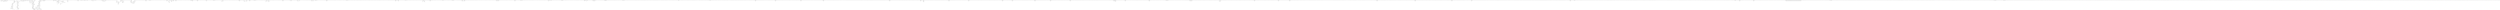 digraph adj {
graph [k=96]
edge [d=-95]
"62+" [l=407 C=2581]
"62-" [l=407 C=2581]
"86+" [l=335 C=2801]
"86-" [l=335 C=2801]
"88+" [l=1663 C=14347]
"88-" [l=1663 C=14347]
"162+" [l=384 C=1651]
"162-" [l=384 C=1651]
"163+" [l=418 C=2442]
"163-" [l=418 C=2442]
"185+" [l=680 C=4141]
"185-" [l=680 C=4141]
"196+" [l=1553 C=12219]
"196-" [l=1553 C=12219]
"237+" [l=188 C=463]
"237-" [l=188 C=463]
"250+" [l=628 C=4732]
"250-" [l=628 C=4732]
"252+" [l=1117 C=9763]
"252-" [l=1117 C=9763]
"262+" [l=2869 C=25177]
"262-" [l=2869 C=25177]
"339+" [l=887 C=6478]
"339-" [l=887 C=6478]
"359+" [l=970 C=8691]
"359-" [l=970 C=8691]
"372+" [l=240 C=921]
"372-" [l=240 C=921]
"380+" [l=1883 C=14542]
"380-" [l=1883 C=14542]
"391+" [l=1417 C=11100]
"391-" [l=1417 C=11100]
"399+" [l=834 C=7585]
"399-" [l=834 C=7585]
"408+" [l=922 C=6038]
"408-" [l=922 C=6038]
"415+" [l=633 C=4778]
"415-" [l=633 C=4778]
"435+" [l=213 C=648]
"435-" [l=213 C=648]
"465+" [l=592 C=3884]
"465-" [l=592 C=3884]
"468+" [l=908 C=6669]
"468-" [l=908 C=6669]
"502+" [l=386 C=1877]
"502-" [l=386 C=1877]
"510+" [l=933 C=7870]
"510-" [l=933 C=7870]
"536+" [l=807 C=4947]
"536-" [l=807 C=4947]
"560+" [l=376 C=2469]
"560-" [l=376 C=2469]
"572+" [l=2929 C=24201]
"572-" [l=2929 C=24201]
"626+" [l=1466 C=12475]
"626-" [l=1466 C=12475]
"632+" [l=286 C=1794]
"632-" [l=286 C=1794]
"643+" [l=210 C=1011]
"643-" [l=210 C=1011]
"671+" [l=760 C=6408]
"671-" [l=760 C=6408]
"745+" [l=605 C=4800]
"745-" [l=605 C=4800]
"746+" [l=397 C=2089]
"746-" [l=397 C=2089]
"756+" [l=421 C=3020]
"756-" [l=421 C=3020]
"766+" [l=750 C=6424]
"766-" [l=750 C=6424]
"792+" [l=1821 C=15890]
"792-" [l=1821 C=15890]
"833+" [l=378 C=4560]
"833-" [l=378 C=4560]
"844+" [l=253 C=926]
"844-" [l=253 C=926]
"866+" [l=399 C=2447]
"866-" [l=399 C=2447]
"874+" [l=824 C=5651]
"874-" [l=824 C=5651]
"891+" [l=633 C=3639]
"891-" [l=633 C=3639]
"909+" [l=1326 C=10717]
"909-" [l=1326 C=10717]
"958+" [l=740 C=4413]
"958-" [l=740 C=4413]
"969+" [l=458 C=2915]
"969-" [l=458 C=2915]
"996+" [l=861 C=5704]
"996-" [l=861 C=5704]
"1008+" [l=2824 C=25872]
"1008-" [l=2824 C=25872]
"1012+" [l=1832 C=14787]
"1012-" [l=1832 C=14787]
"1016+" [l=3375 C=32072]
"1016-" [l=3375 C=32072]
"1032+" [l=1066 C=8965]
"1032-" [l=1066 C=8965]
"1060+" [l=1567 C=12540]
"1060-" [l=1567 C=12540]
"1065+" [l=170 C=587]
"1065-" [l=170 C=587]
"1067+" [l=756 C=5972]
"1067-" [l=756 C=5972]
"1103+" [l=2913 C=23618]
"1103-" [l=2913 C=23618]
"1108+" [l=518 C=2517]
"1108-" [l=518 C=2517]
"1126+" [l=252 C=1491]
"1126-" [l=252 C=1491]
"1129+" [l=893 C=4769]
"1129-" [l=893 C=4769]
"1144+" [l=609 C=4727]
"1144-" [l=609 C=4727]
"1145+" [l=673 C=4846]
"1145-" [l=673 C=4846]
"1185+" [l=919 C=6686]
"1185-" [l=919 C=6686]
"1200+" [l=1974 C=27575]
"1200-" [l=1974 C=27575]
"1231+" [l=1011 C=8142]
"1231-" [l=1011 C=8142]
"1233+" [l=1634 C=17617]
"1233-" [l=1634 C=17617]
"1254+" [l=208 C=1702]
"1254-" [l=208 C=1702]
"1265+" [l=1279 C=7914]
"1265-" [l=1279 C=7914]
"1296+" [l=475 C=2790]
"1296-" [l=475 C=2790]
"1299+" [l=791 C=6070]
"1299-" [l=791 C=6070]
"1349+" [l=2152 C=16162]
"1349-" [l=2152 C=16162]
"1377+" [l=754 C=6233]
"1377-" [l=754 C=6233]
"1382+" [l=345 C=1662]
"1382-" [l=345 C=1662]
"1397+" [l=594 C=4578]
"1397-" [l=594 C=4578]
"1417+" [l=205 C=1408]
"1417-" [l=205 C=1408]
"1439+" [l=1318 C=10661]
"1439-" [l=1318 C=10661]
"1440+" [l=243 C=793]
"1440-" [l=243 C=793]
"1441+" [l=119 C=915]
"1441-" [l=119 C=915]
"1448+" [l=360 C=3324]
"1448-" [l=360 C=3324]
"1449+" [l=266 C=1368]
"1449-" [l=266 C=1368]
"1508+" [l=358 C=2620]
"1508-" [l=358 C=2620]
"1529+" [l=1271 C=9905]
"1529-" [l=1271 C=9905]
"1531+" [l=257 C=767]
"1531-" [l=257 C=767]
"1541+" [l=3412 C=49370]
"1541-" [l=3412 C=49370]
"1552+" [l=370 C=1860]
"1552-" [l=370 C=1860]
"1558+" [l=467 C=2527]
"1558-" [l=467 C=2527]
"1564+" [l=811 C=6637]
"1564-" [l=811 C=6637]
"1600+" [l=496 C=3650]
"1600-" [l=496 C=3650]
"1605+" [l=884 C=7629]
"1605-" [l=884 C=7629]
"1636+" [l=648 C=4619]
"1636-" [l=648 C=4619]
"1651+" [l=344 C=1663]
"1651-" [l=344 C=1663]
"1660+" [l=1127 C=8440]
"1660-" [l=1127 C=8440]
"1665+" [l=1397 C=10549]
"1665-" [l=1397 C=10549]
"1673+" [l=1232 C=8723]
"1673-" [l=1232 C=8723]
"1683+" [l=623 C=4586]
"1683-" [l=623 C=4586]
"1693+" [l=666 C=4509]
"1693-" [l=666 C=4509]
"1758+" [l=1318 C=11081]
"1758-" [l=1318 C=11081]
"1765+" [l=106 C=186]
"1765-" [l=106 C=186]
"1814+" [l=621 C=4163]
"1814-" [l=621 C=4163]
"1827+" [l=1234 C=9544]
"1827-" [l=1234 C=9544]
"1837+" [l=1021 C=7629]
"1837-" [l=1021 C=7629]
"1857+" [l=1315 C=11177]
"1857-" [l=1315 C=11177]
"1862+" [l=420 C=2450]
"1862-" [l=420 C=2450]
"1901+" [l=835 C=6942]
"1901-" [l=835 C=6942]
"1903+" [l=452 C=3671]
"1903-" [l=452 C=3671]
"1915+" [l=260 C=1045]
"1915-" [l=260 C=1045]
"1926+" [l=818 C=5313]
"1926-" [l=818 C=5313]
"1976+" [l=684 C=4592]
"1976-" [l=684 C=4592]
"2002+" [l=699 C=4582]
"2002-" [l=699 C=4582]
"2093+" [l=1562 C=11924]
"2093-" [l=1562 C=11924]
"2110+" [l=219 C=725]
"2110-" [l=219 C=725]
"2113+" [l=703 C=4189]
"2113-" [l=703 C=4189]
"2133+" [l=889 C=5703]
"2133-" [l=889 C=5703]
"2137+" [l=512 C=3226]
"2137-" [l=512 C=3226]
"2210+" [l=1107 C=8333]
"2210-" [l=1107 C=8333]
"2213+" [l=268 C=1495]
"2213-" [l=268 C=1495]
"2243+" [l=3207 C=25573]
"2243-" [l=3207 C=25573]
"2258+" [l=179 C=1462]
"2258-" [l=179 C=1462]
"2263+" [l=255 C=1577]
"2263-" [l=255 C=1577]
"2270+" [l=503 C=3957]
"2270-" [l=503 C=3957]
"2271+" [l=367 C=2140]
"2271-" [l=367 C=2140]
"2283+" [l=1416 C=11237]
"2283-" [l=1416 C=11237]
"2298+" [l=461 C=3894]
"2298-" [l=461 C=3894]
"2321+" [l=2126 C=18556]
"2321-" [l=2126 C=18556]
"2322+" [l=1318 C=9533]
"2322-" [l=1318 C=9533]
"2325+" [l=1085 C=8012]
"2325-" [l=1085 C=8012]
"2329+" [l=137 C=352]
"2329-" [l=137 C=352]
"2334+" [l=191 C=558]
"2334-" [l=191 C=558]
"2368+" [l=1266 C=10923]
"2368-" [l=1266 C=10923]
"2381+" [l=180 C=831]
"2381-" [l=180 C=831]
"2396+" [l=394 C=1879]
"2396-" [l=394 C=1879]
"2407+" [l=502 C=2419]
"2407-" [l=502 C=2419]
"2413+" [l=1627 C=13700]
"2413-" [l=1627 C=13700]
"2432+" [l=742 C=5238]
"2432-" [l=742 C=5238]
"2456+" [l=284 C=873]
"2456-" [l=284 C=873]
"2461+" [l=1058 C=8116]
"2461-" [l=1058 C=8116]
"2465+" [l=1573 C=11117]
"2465-" [l=1573 C=11117]
"2522+" [l=393 C=2428]
"2522-" [l=393 C=2428]
"2549+" [l=526 C=3736]
"2549-" [l=526 C=3736]
"2608+" [l=501 C=3091]
"2608-" [l=501 C=3091]
"2632+" [l=937 C=6513]
"2632-" [l=937 C=6513]
"2635+" [l=2040 C=15932]
"2635-" [l=2040 C=15932]
"2638+" [l=607 C=4830]
"2638-" [l=607 C=4830]
"2654+" [l=881 C=6525]
"2654-" [l=881 C=6525]
"2683+" [l=127 C=744]
"2683-" [l=127 C=744]
"2701+" [l=1438 C=11532]
"2701-" [l=1438 C=11532]
"2705+" [l=327 C=1198]
"2705-" [l=327 C=1198]
"2728+" [l=535 C=4024]
"2728-" [l=535 C=4024]
"2738+" [l=245 C=554]
"2738-" [l=245 C=554]
"2749+" [l=708 C=4864]
"2749-" [l=708 C=4864]
"2753+" [l=555 C=3141]
"2753-" [l=555 C=3141]
"2771+" [l=1286 C=9880]
"2771-" [l=1286 C=9880]
"2781+" [l=961 C=6385]
"2781-" [l=961 C=6385]
"2793+" [l=282 C=1937]
"2793-" [l=282 C=1937]
"2806+" [l=698 C=4287]
"2806-" [l=698 C=4287]
"2826+" [l=608 C=5020]
"2826-" [l=608 C=5020]
"2829+" [l=2145 C=18443]
"2829-" [l=2145 C=18443]
"2857+" [l=317 C=1346]
"2857-" [l=317 C=1346]
"2858+" [l=475 C=5847]
"2858-" [l=475 C=5847]
"2863+" [l=538 C=3980]
"2863-" [l=538 C=3980]
"2930+" [l=211 C=680]
"2930-" [l=211 C=680]
"2941+" [l=927 C=6595]
"2941-" [l=927 C=6595]
"2987+" [l=838 C=5912]
"2987-" [l=838 C=5912]
"3001+" [l=625 C=4719]
"3001-" [l=625 C=4719]
"3066+" [l=429 C=4454]
"3066-" [l=429 C=4454]
"3071+" [l=415 C=2424]
"3071-" [l=415 C=2424]
"3094+" [l=496 C=3306]
"3094-" [l=496 C=3306]
"3115+" [l=905 C=5457]
"3115-" [l=905 C=5457]
"3116+" [l=629 C=3726]
"3116-" [l=629 C=3726]
"3140+" [l=113 C=230]
"3140-" [l=113 C=230]
"3143+" [l=297 C=3302]
"3143-" [l=297 C=3302]
"3170+" [l=221 C=759]
"3170-" [l=221 C=759]
"3176+" [l=548 C=3570]
"3176-" [l=548 C=3570]
"3186+" [l=968 C=6540]
"3186-" [l=968 C=6540]
"3194+" [l=190 C=3388]
"3194-" [l=190 C=3388]
"3203+" [l=236 C=3495]
"3203-" [l=236 C=3495]
"3232+" [l=285 C=1747]
"3232-" [l=285 C=1747]
"3272+" [l=728 C=4830]
"3272-" [l=728 C=4830]
"3316+" [l=267 C=1812]
"3316-" [l=267 C=1812]
"3348+" [l=297 C=1569]
"3348-" [l=297 C=1569]
"3351+" [l=222 C=712]
"3351-" [l=222 C=712]
"3365+" [l=669 C=4701]
"3365-" [l=669 C=4701]
"3437+" [l=894 C=5717]
"3437-" [l=894 C=5717]
"3443+" [l=253 C=885]
"3443-" [l=253 C=885]
"3456+" [l=1369 C=10767]
"3456-" [l=1369 C=10767]
"3468+" [l=956 C=7612]
"3468-" [l=956 C=7612]
"3524+" [l=1087 C=8016]
"3524-" [l=1087 C=8016]
"3531+" [l=323 C=2145]
"3531-" [l=323 C=2145]
"3534+" [l=611 C=3989]
"3534-" [l=611 C=3989]
"3540+" [l=178 C=2273]
"3540-" [l=178 C=2273]
"3616+" [l=811 C=5870]
"3616-" [l=811 C=5870]
"3619+" [l=210 C=481]
"3619-" [l=210 C=481]
"3622+" [l=355 C=2187]
"3622-" [l=355 C=2187]
"3635+" [l=277 C=884]
"3635-" [l=277 C=884]
"3636+" [l=185 C=1131]
"3636-" [l=185 C=1131]
"3639+" [l=182 C=2214]
"3639-" [l=182 C=2214]
"3668+" [l=607 C=3091]
"3668-" [l=607 C=3091]
"3672+" [l=191 C=795]
"3672-" [l=191 C=795]
"3684+" [l=285 C=2560]
"3684-" [l=285 C=2560]
"3686+" [l=810 C=6720]
"3686-" [l=810 C=6720]
"3701+" [l=430 C=3281]
"3701-" [l=430 C=3281]
"3717+" [l=109 C=787]
"3717-" [l=109 C=787]
"3728+" [l=870 C=6554]
"3728-" [l=870 C=6554]
"3755+" [l=409 C=1679]
"3755-" [l=409 C=1679]
"3756+" [l=239 C=1097]
"3756-" [l=239 C=1097]
"3760+" [l=892 C=5857]
"3760-" [l=892 C=5857]
"3776+" [l=672 C=3938]
"3776-" [l=672 C=3938]
"3780+" [l=215 C=1433]
"3780-" [l=215 C=1433]
"3791+" [l=484 C=3153]
"3791-" [l=484 C=3153]
"3811+" [l=958 C=5165]
"3811-" [l=958 C=5165]
"3847+" [l=1463 C=11329]
"3847-" [l=1463 C=11329]
"3873+" [l=374 C=2094]
"3873-" [l=374 C=2094]
"3892+" [l=369 C=2493]
"3892-" [l=369 C=2493]
"3901+" [l=206 C=488]
"3901-" [l=206 C=488]
"3916+" [l=1510 C=15232]
"3916-" [l=1510 C=15232]
"3928+" [l=618 C=3740]
"3928-" [l=618 C=3740]
"3929+" [l=474 C=4052]
"3929-" [l=474 C=4052]
"3958+" [l=1940 C=16444]
"3958-" [l=1940 C=16444]
"3960+" [l=793 C=6778]
"3960-" [l=793 C=6778]
"3967+" [l=227 C=673]
"3967-" [l=227 C=673]
"3974+" [l=913 C=6340]
"3974-" [l=913 C=6340]
"3979+" [l=191 C=855]
"3979-" [l=191 C=855]
"3983+" [l=669 C=4912]
"3983-" [l=669 C=4912]
"3992+" [l=421 C=2438]
"3992-" [l=421 C=2438]
"4030+" [l=1364 C=8945]
"4030-" [l=1364 C=8945]
"4079+" [l=204 C=845]
"4079-" [l=204 C=845]
"4083+" [l=904 C=6836]
"4083-" [l=904 C=6836]
"4093+" [l=219 C=566]
"4093-" [l=219 C=566]
"4094+" [l=145 C=992]
"4094-" [l=145 C=992]
"4124+" [l=970 C=7639]
"4124-" [l=970 C=7639]
"4158+" [l=1253 C=9514]
"4158-" [l=1253 C=9514]
"4176+" [l=143 C=696]
"4176-" [l=143 C=696]
"4192+" [l=235 C=1412]
"4192-" [l=235 C=1412]
"4194+" [l=976 C=7379]
"4194-" [l=976 C=7379]
"4198+" [l=208 C=431]
"4198-" [l=208 C=431]
"4215+" [l=684 C=5217]
"4215-" [l=684 C=5217]
"4248+" [l=152 C=1400]
"4248-" [l=152 C=1400]
"4267+" [l=827 C=6468]
"4267-" [l=827 C=6468]
"4307+" [l=619 C=11513]
"4307-" [l=619 C=11513]
"4309+" [l=930 C=6931]
"4309-" [l=930 C=6931]
"4317+" [l=355 C=2251]
"4317-" [l=355 C=2251]
"4319+" [l=204 C=657]
"4319-" [l=204 C=657]
"4372+" [l=568 C=3204]
"4372-" [l=568 C=3204]
"4374+" [l=170 C=1675]
"4374-" [l=170 C=1675]
"4383+" [l=345 C=1348]
"4383-" [l=345 C=1348]
"4391+" [l=1637 C=12243]
"4391-" [l=1637 C=12243]
"4399+" [l=1350 C=8722]
"4399-" [l=1350 C=8722]
"4405+" [l=191 C=761]
"4405-" [l=191 C=761]
"4422+" [l=191 C=985]
"4422-" [l=191 C=985]
"4431+" [l=152 C=784]
"4431-" [l=152 C=784]
"4448+" [l=637 C=4105]
"4448-" [l=637 C=4105]
"4458+" [l=225 C=712]
"4458-" [l=225 C=712]
"4477+" [l=640 C=4751]
"4477-" [l=640 C=4751]
"4514+" [l=575 C=3341]
"4514-" [l=575 C=3341]
"4524+" [l=213 C=886]
"4524-" [l=213 C=886]
"4567+" [l=418 C=2213]
"4567-" [l=418 C=2213]
"4569+" [l=406 C=1851]
"4569-" [l=406 C=1851]
"4574+" [l=159 C=672]
"4574-" [l=159 C=672]
"4584+" [l=756 C=5499]
"4584-" [l=756 C=5499]
"4589+" [l=240 C=976]
"4589-" [l=240 C=976]
"4623+" [l=816 C=6209]
"4623-" [l=816 C=6209]
"4624+" [l=415 C=2813]
"4624-" [l=415 C=2813]
"4642+" [l=242 C=683]
"4642-" [l=242 C=683]
"4664+" [l=417 C=3258]
"4664-" [l=417 C=3258]
"4676+" [l=171 C=1135]
"4676-" [l=171 C=1135]
"4699+" [l=217 C=809]
"4699-" [l=217 C=809]
"4702+" [l=251 C=945]
"4702-" [l=251 C=945]
"4713+" [l=140 C=751]
"4713-" [l=140 C=751]
"4773+" [l=263 C=1432]
"4773-" [l=263 C=1432]
"4779+" [l=583 C=3381]
"4779-" [l=583 C=3381]
"4780+" [l=598 C=4810]
"4780-" [l=598 C=4810]
"4786+" [l=250 C=841]
"4786-" [l=250 C=841]
"4810+" [l=1888 C=16389]
"4810-" [l=1888 C=16389]
"4848+" [l=555 C=4689]
"4848-" [l=555 C=4689]
"4886+" [l=329 C=2124]
"4886-" [l=329 C=2124]
"4889+" [l=139 C=646]
"4889-" [l=139 C=646]
"4904+" [l=260 C=1223]
"4904-" [l=260 C=1223]
"4920+" [l=537 C=3819]
"4920-" [l=537 C=3819]
"4943+" [l=731 C=4911]
"4943-" [l=731 C=4911]
"4946+" [l=242 C=1553]
"4946-" [l=242 C=1553]
"4964+" [l=753 C=4751]
"4964-" [l=753 C=4751]
"4979+" [l=249 C=729]
"4979-" [l=249 C=729]
"4995+" [l=213 C=439]
"4995-" [l=213 C=439]
"4999+" [l=266 C=1402]
"4999-" [l=266 C=1402]
"5002+" [l=128 C=926]
"5002-" [l=128 C=926]
"5017+" [l=571 C=4833]
"5017-" [l=571 C=4833]
"5021+" [l=159 C=904]
"5021-" [l=159 C=904]
"5027+" [l=279 C=1273]
"5027-" [l=279 C=1273]
"5029+" [l=574 C=3145]
"5029-" [l=574 C=3145]
"5032+" [l=328 C=1670]
"5032-" [l=328 C=1670]
"5061+" [l=179 C=634]
"5061-" [l=179 C=634]
"5097+" [l=315 C=1072]
"5097-" [l=315 C=1072]
"5101+" [l=581 C=3771]
"5101-" [l=581 C=3771]
"5103+" [l=448 C=3013]
"5103-" [l=448 C=3013]
"5105+" [l=343 C=1764]
"5105-" [l=343 C=1764]
"5107+" [l=285 C=1398]
"5107-" [l=285 C=1398]
"5124+" [l=121 C=328]
"5124-" [l=121 C=328]
"5172+" [l=292 C=1014]
"5172-" [l=292 C=1014]
"5189+" [l=595 C=3195]
"5189-" [l=595 C=3195]
"5204+" [l=233 C=2276]
"5204-" [l=233 C=2276]
"5205+" [l=307 C=1374]
"5205-" [l=307 C=1374]
"5213+" [l=523 C=3112]
"5213-" [l=523 C=3112]
"5232+" [l=624 C=3348]
"5232-" [l=624 C=3348]
"5233+" [l=195 C=1138]
"5233-" [l=195 C=1138]
"5252+" [l=1260 C=9828]
"5252-" [l=1260 C=9828]
"5253+" [l=426 C=2997]
"5253-" [l=426 C=2997]
"5255+" [l=589 C=3110]
"5255-" [l=589 C=3110]
"5291+" [l=666 C=4633]
"5291-" [l=666 C=4633]
"5324+" [l=558 C=4137]
"5324-" [l=558 C=4137]
"5336+" [l=348 C=2328]
"5336-" [l=348 C=2328]
"5342+" [l=195 C=386]
"5342-" [l=195 C=386]
"5359+" [l=243 C=534]
"5359-" [l=243 C=534]
"5360+" [l=357 C=1415]
"5360-" [l=357 C=1415]
"5374+" [l=128 C=347]
"5374-" [l=128 C=347]
"5414+" [l=340 C=2264]
"5414-" [l=340 C=2264]
"5424+" [l=284 C=1283]
"5424-" [l=284 C=1283]
"5443+" [l=294 C=1183]
"5443-" [l=294 C=1183]
"5465+" [l=1542 C=10648]
"5465-" [l=1542 C=10648]
"5473+" [l=377 C=1751]
"5473-" [l=377 C=1751]
"5482+" [l=711 C=4784]
"5482-" [l=711 C=4784]
"5500+" [l=244 C=909]
"5500-" [l=244 C=909]
"5529+" [l=328 C=1325]
"5529-" [l=328 C=1325]
"5537+" [l=448 C=1912]
"5537-" [l=448 C=1912]
"5538+" [l=245 C=3401]
"5538-" [l=245 C=3401]
"5558+" [l=191 C=1062]
"5558-" [l=191 C=1062]
"5577+" [l=216 C=1239]
"5577-" [l=216 C=1239]
"5593+" [l=296 C=1572]
"5593-" [l=296 C=1572]
"5601+" [l=651 C=4793]
"5601-" [l=651 C=4793]
"5619+" [l=442 C=3017]
"5619-" [l=442 C=3017]
"5637+" [l=267 C=1208]
"5637-" [l=267 C=1208]
"5642+" [l=439 C=2296]
"5642-" [l=439 C=2296]
"5644+" [l=170 C=2092]
"5644-" [l=170 C=2092]
"5647+" [l=195 C=835]
"5647-" [l=195 C=835]
"5651+" [l=450 C=2961]
"5651-" [l=450 C=2961]
"5658+" [l=807 C=4517]
"5658-" [l=807 C=4517]
"5661+" [l=284 C=1052]
"5661-" [l=284 C=1052]
"5700+" [l=283 C=1758]
"5700-" [l=283 C=1758]
"5799+" [l=229 C=519]
"5799-" [l=229 C=519]
"5807+" [l=449 C=2124]
"5807-" [l=449 C=2124]
"5810+" [l=687 C=4100]
"5810-" [l=687 C=4100]
"5818+" [l=362 C=1621]
"5818-" [l=362 C=1621]
"5831+" [l=165 C=2130]
"5831-" [l=165 C=2130]
"5835+" [l=499 C=3294]
"5835-" [l=499 C=3294]
"5872+" [l=196 C=645]
"5872-" [l=196 C=645]
"5877+" [l=134 C=1211]
"5877-" [l=134 C=1211]
"5882+" [l=333 C=1433]
"5882-" [l=333 C=1433]
"5888+" [l=119 C=386]
"5888-" [l=119 C=386]
"5894+" [l=271 C=1077]
"5894-" [l=271 C=1077]
"5932+" [l=402 C=1390]
"5932-" [l=402 C=1390]
"5949+" [l=211 C=747]
"5949-" [l=211 C=747]
"5954+" [l=197 C=462]
"5954-" [l=197 C=462]
"5966+" [l=677 C=4859]
"5966-" [l=677 C=4859]
"5974+" [l=159 C=1383]
"5974-" [l=159 C=1383]
"5986+" [l=232 C=686]
"5986-" [l=232 C=686]
"5992+" [l=251 C=1843]
"5992-" [l=251 C=1843]
"6020+" [l=96 C=25]
"6020-" [l=96 C=25]
"6025+" [l=1709 C=15204]
"6025-" [l=1709 C=15204]
"6029+" [l=236 C=936]
"6029-" [l=236 C=936]
"6034+" [l=250 C=653]
"6034-" [l=250 C=653]
"6052+" [l=398 C=2079]
"6052-" [l=398 C=2079]
"6057+" [l=567 C=3702]
"6057-" [l=567 C=3702]
"6071+" [l=271 C=1169]
"6071-" [l=271 C=1169]
"6091+" [l=766 C=5926]
"6091-" [l=766 C=5926]
"6092+" [l=117 C=895]
"6092-" [l=117 C=895]
"6108+" [l=749 C=5503]
"6108-" [l=749 C=5503]
"6109+" [l=211 C=1286]
"6109-" [l=211 C=1286]
"6113+" [l=398 C=1602]
"6113-" [l=398 C=1602]
"6115+" [l=247 C=833]
"6115-" [l=247 C=833]
"6125+" [l=878 C=5593]
"6125-" [l=878 C=5593]
"6129+" [l=380 C=1795]
"6129-" [l=380 C=1795]
"6131+" [l=160 C=1132]
"6131-" [l=160 C=1132]
"6141+" [l=404 C=2167]
"6141-" [l=404 C=2167]
"6171+" [l=228 C=1000]
"6171-" [l=228 C=1000]
"6182+" [l=110 C=525]
"6182-" [l=110 C=525]
"6183+" [l=214 C=936]
"6183-" [l=214 C=936]
"6194+" [l=314 C=4162]
"6194-" [l=314 C=4162]
"6196+" [l=598 C=3363]
"6196-" [l=598 C=3363]
"6202+" [l=685 C=4874]
"6202-" [l=685 C=4874]
"6214+" [l=321 C=1975]
"6214-" [l=321 C=1975]
"6220+" [l=474 C=2660]
"6220-" [l=474 C=2660]
"6221+" [l=509 C=3300]
"6221-" [l=509 C=3300]
"6244+" [l=427 C=2465]
"6244-" [l=427 C=2465]
"6251+" [l=223 C=479]
"6251-" [l=223 C=479]
"6254+" [l=435 C=2133]
"6254-" [l=435 C=2133]
"6262+" [l=223 C=811]
"6262-" [l=223 C=811]
"6279+" [l=565 C=2932]
"6279-" [l=565 C=2932]
"6284+" [l=612 C=5125]
"6284-" [l=612 C=5125]
"6289+" [l=308 C=1259]
"6289-" [l=308 C=1259]
"6292+" [l=423 C=2396]
"6292-" [l=423 C=2396]
"6297+" [l=181 C=277]
"6297-" [l=181 C=277]
"6306+" [l=290 C=1313]
"6306-" [l=290 C=1313]
"6310+" [l=813 C=4810]
"6310-" [l=813 C=4810]
"6321+" [l=500 C=3818]
"6321-" [l=500 C=3818]
"6332+" [l=455 C=2036]
"6332-" [l=455 C=2036]
"6334+" [l=261 C=593]
"6334-" [l=261 C=593]
"6335+" [l=268 C=1166]
"6335-" [l=268 C=1166]
"6336+" [l=528 C=3275]
"6336-" [l=528 C=3275]
"6353+" [l=919 C=7041]
"6353-" [l=919 C=7041]
"6359+" [l=945 C=8391]
"6359-" [l=945 C=8391]
"6369+" [l=753 C=5064]
"6369-" [l=753 C=5064]
"6387+" [l=433 C=2702]
"6387-" [l=433 C=2702]
"6393+" [l=455 C=2700]
"6393-" [l=455 C=2700]
"6417+" [l=267 C=1140]
"6417-" [l=267 C=1140]
"6422+" [l=162 C=927]
"6422-" [l=162 C=927]
"6428+" [l=362 C=2443]
"6428-" [l=362 C=2443]
"6444+" [l=395 C=1426]
"6444-" [l=395 C=1426]
"6472+" [l=176 C=460]
"6472-" [l=176 C=460]
"6490+" [l=1071 C=8204]
"6490-" [l=1071 C=8204]
"6503+" [l=557 C=3408]
"6503-" [l=557 C=3408]
"6518+" [l=154 C=502]
"6518-" [l=154 C=502]
"6531+" [l=450 C=2214]
"6531-" [l=450 C=2214]
"6563+" [l=697 C=4864]
"6563-" [l=697 C=4864]
"6611+" [l=398 C=1488]
"6611-" [l=398 C=1488]
"6627+" [l=210 C=428]
"6627-" [l=210 C=428]
"6631+" [l=214 C=953]
"6631-" [l=214 C=953]
"6659+" [l=289 C=1024]
"6659-" [l=289 C=1024]
"6663+" [l=350 C=2113]
"6663-" [l=350 C=2113]
"6666+" [l=131 C=1552]
"6666-" [l=131 C=1552]
"6667+" [l=549 C=3264]
"6667-" [l=549 C=3264]
"6675+" [l=258 C=953]
"6675-" [l=258 C=953]
"6680+" [l=544 C=3612]
"6680-" [l=544 C=3612]
"6700+" [l=431 C=2932]
"6700-" [l=431 C=2932]
"6709+" [l=558 C=2696]
"6709-" [l=558 C=2696]
"6714+" [l=115 C=318]
"6714-" [l=115 C=318]
"6732+" [l=633 C=4777]
"6732-" [l=633 C=4777]
"6736+" [l=948 C=7571]
"6736-" [l=948 C=7571]
"6749+" [l=236 C=868]
"6749-" [l=236 C=868]
"6759+" [l=302 C=1583]
"6759-" [l=302 C=1583]
"6768+" [l=196 C=320]
"6768-" [l=196 C=320]
"6798+" [l=223 C=1026]
"6798-" [l=223 C=1026]
"6818+" [l=291 C=1747]
"6818-" [l=291 C=1747]
"6819+" [l=259 C=1337]
"6819-" [l=259 C=1337]
"6848+" [l=412 C=2826]
"6848-" [l=412 C=2826]
"6860+" [l=198 C=1503]
"6860-" [l=198 C=1503]
"6862+" [l=198 C=818]
"6862-" [l=198 C=818]
"6875+" [l=452 C=2921]
"6875-" [l=452 C=2921]
"6891+" [l=230 C=772]
"6891-" [l=230 C=772]
"6900+" [l=191 C=773]
"6900-" [l=191 C=773]
"6904+" [l=385 C=1853]
"6904-" [l=385 C=1853]
"6908+" [l=575 C=3814]
"6908-" [l=575 C=3814]
"6923+" [l=323 C=854]
"6923-" [l=323 C=854]
"6927+" [l=226 C=559]
"6927-" [l=226 C=559]
"6933+" [l=508 C=2567]
"6933-" [l=508 C=2567]
"6946+" [l=1532 C=11252]
"6946-" [l=1532 C=11252]
"6959+" [l=590 C=4647]
"6959-" [l=590 C=4647]
"6980+" [l=251 C=1388]
"6980-" [l=251 C=1388]
"7011+" [l=110 C=496]
"7011-" [l=110 C=496]
"7016+" [l=474 C=2501]
"7016-" [l=474 C=2501]
"7026+" [l=565 C=3894]
"7026-" [l=565 C=3894]
"7042+" [l=203 C=366]
"7042-" [l=203 C=366]
"7046+" [l=192 C=1029]
"7046-" [l=192 C=1029]
"7089+" [l=322 C=1321]
"7089-" [l=322 C=1321]
"7100+" [l=208 C=600]
"7100-" [l=208 C=600]
"7112+" [l=628 C=4121]
"7112-" [l=628 C=4121]
"7136+" [l=241 C=748]
"7136-" [l=241 C=748]
"7158+" [l=221 C=636]
"7158-" [l=221 C=636]
"7164+" [l=213 C=1312]
"7164-" [l=213 C=1312]
"7174+" [l=418 C=2487]
"7174-" [l=418 C=2487]
"7183+" [l=447 C=2511]
"7183-" [l=447 C=2511]
"7206+" [l=421 C=2517]
"7206-" [l=421 C=2517]
"7207+" [l=339 C=2013]
"7207-" [l=339 C=2013]
"7212+" [l=172 C=851]
"7212-" [l=172 C=851]
"7237+" [l=672 C=4572]
"7237-" [l=672 C=4572]
"7241+" [l=524 C=2844]
"7241-" [l=524 C=2844]
"7247+" [l=262 C=1366]
"7247-" [l=262 C=1366]
"7251+" [l=244 C=1056]
"7251-" [l=244 C=1056]
"7286+" [l=221 C=1458]
"7286-" [l=221 C=1458]
"7290+" [l=374 C=7733]
"7290-" [l=374 C=7733]
"7297+" [l=870 C=6394]
"7297-" [l=870 C=6394]
"7304+" [l=764 C=4583]
"7304-" [l=764 C=4583]
"7319+" [l=412 C=2072]
"7319-" [l=412 C=2072]
"7328+" [l=357 C=1785]
"7328-" [l=357 C=1785]
"7329+" [l=1029 C=7070]
"7329-" [l=1029 C=7070]
"7331+" [l=900 C=7896]
"7331-" [l=900 C=7896]
"7342+" [l=222 C=376]
"7342-" [l=222 C=376]
"7358+" [l=245 C=1060]
"7358-" [l=245 C=1060]
"7363+" [l=533 C=3758]
"7363-" [l=533 C=3758]
"7370+" [l=273 C=1048]
"7370-" [l=273 C=1048]
"7375+" [l=335 C=2027]
"7375-" [l=335 C=2027]
"7383+" [l=287 C=1334]
"7383-" [l=287 C=1334]
"7393+" [l=108 C=86]
"7393-" [l=108 C=86]
"7402+" [l=182 C=668]
"7402-" [l=182 C=668]
"7410+" [l=110 C=240]
"7410-" [l=110 C=240]
"7424+" [l=251 C=1484]
"7424-" [l=251 C=1484]
"7429+" [l=120 C=225]
"7429-" [l=120 C=225]
"7438+" [l=434 C=3241]
"7438-" [l=434 C=3241]
"7444+" [l=529 C=2958]
"7444-" [l=529 C=2958]
"7447+" [l=249 C=1091]
"7447-" [l=249 C=1091]
"7452+" [l=197 C=855]
"7452-" [l=197 C=855]
"7456+" [l=378 C=1720]
"7456-" [l=378 C=1720]
"7476+" [l=191 C=564]
"7476-" [l=191 C=564]
"7487+" [l=133 C=210]
"7487-" [l=133 C=210]
"7494+" [l=272 C=1171]
"7494-" [l=272 C=1171]
"7514+" [l=329 C=1543]
"7514-" [l=329 C=1543]
"7523+" [l=234 C=951]
"7523-" [l=234 C=951]
"7530+" [l=208 C=1114]
"7530-" [l=208 C=1114]
"7554+" [l=434 C=2785]
"7554-" [l=434 C=2785]
"7560+" [l=596 C=3717]
"7560-" [l=596 C=3717]
"7579+" [l=162 C=1254]
"7579-" [l=162 C=1254]
"7587+" [l=298 C=1099]
"7587-" [l=298 C=1099]
"7589+" [l=212 C=648]
"7589-" [l=212 C=648]
"7647+" [l=442 C=3022]
"7647-" [l=442 C=3022]
"7651+" [l=496 C=3007]
"7651-" [l=496 C=3007]
"7654+" [l=252 C=533]
"7654-" [l=252 C=533]
"7685+" [l=212 C=621]
"7685-" [l=212 C=621]
"7689+" [l=647 C=4900]
"7689-" [l=647 C=4900]
"7706+" [l=213 C=812]
"7706-" [l=213 C=812]
"7736+" [l=324 C=1803]
"7736-" [l=324 C=1803]
"7749+" [l=287 C=1075]
"7749-" [l=287 C=1075]
"7750+" [l=306 C=1995]
"7750-" [l=306 C=1995]
"7753+" [l=276 C=1147]
"7753-" [l=276 C=1147]
"7764+" [l=498 C=3571]
"7764-" [l=498 C=3571]
"7768+" [l=217 C=864]
"7768-" [l=217 C=864]
"7770+" [l=191 C=709]
"7770-" [l=191 C=709]
"7799+" [l=241 C=662]
"7799-" [l=241 C=662]
"7813+" [l=874 C=6055]
"7813-" [l=874 C=6055]
"7830+" [l=162 C=961]
"7830-" [l=162 C=961]
"7831+" [l=455 C=2846]
"7831-" [l=455 C=2846]
"7832+" [l=149 C=434]
"7832-" [l=149 C=434]
"7842+" [l=334 C=1615]
"7842-" [l=334 C=1615]
"7846+" [l=333 C=2393]
"7846-" [l=333 C=2393]
"7851+" [l=260 C=1305]
"7851-" [l=260 C=1305]
"7855+" [l=270 C=1659]
"7855-" [l=270 C=1659]
"7861+" [l=255 C=948]
"7861-" [l=255 C=948]
"7871+" [l=337 C=1760]
"7871-" [l=337 C=1760]
"7887+" [l=127 C=453]
"7887-" [l=127 C=453]
"7911+" [l=193 C=304]
"7911-" [l=193 C=304]
"7928+" [l=209 C=540]
"7928-" [l=209 C=540]
"7938+" [l=193 C=664]
"7938-" [l=193 C=664]
"7952+" [l=248 C=993]
"7952-" [l=248 C=993]
"7960+" [l=199 C=532]
"7960-" [l=199 C=532]
"7962+" [l=122 C=95]
"7962-" [l=122 C=95]
"7968+" [l=211 C=644]
"7968-" [l=211 C=644]
"7985+" [l=491 C=3111]
"7985-" [l=491 C=3111]
"7989+" [l=220 C=738]
"7989-" [l=220 C=738]
"7995+" [l=466 C=2533]
"7995-" [l=466 C=2533]
"8029+" [l=206 C=908]
"8029-" [l=206 C=908]
"8031+" [l=191 C=541]
"8031-" [l=191 C=541]
"8032+" [l=366 C=1994]
"8032-" [l=366 C=1994]
"8044+" [l=147 C=530]
"8044-" [l=147 C=530]
"8053+" [l=240 C=663]
"8053-" [l=240 C=663]
"8091+" [l=317 C=769]
"8091-" [l=317 C=769]
"8094+" [l=357 C=1399]
"8094-" [l=357 C=1399]
"8107+" [l=234 C=646]
"8107-" [l=234 C=646]
"8113+" [l=289 C=1038]
"8113-" [l=289 C=1038]
"8121+" [l=222 C=1221]
"8121-" [l=222 C=1221]
"8127+" [l=462 C=3096]
"8127-" [l=462 C=3096]
"8143+" [l=225 C=1006]
"8143-" [l=225 C=1006]
"8170+" [l=140 C=808]
"8170-" [l=140 C=808]
"8173+" [l=269 C=896]
"8173-" [l=269 C=896]
"8185+" [l=250 C=955]
"8185-" [l=250 C=955]
"8188+" [l=207 C=893]
"8188-" [l=207 C=893]
"8197+" [l=204 C=512]
"8197-" [l=204 C=512]
"8198+" [l=302 C=1211]
"8198-" [l=302 C=1211]
"8207+" [l=195 C=751]
"8207-" [l=195 C=751]
"8242+" [l=498 C=2576]
"8242-" [l=498 C=2576]
"8249+" [l=305 C=1084]
"8249-" [l=305 C=1084]
"8252+" [l=210 C=396]
"8252-" [l=210 C=396]
"8254+" [l=190 C=617]
"8254-" [l=190 C=617]
"8255+" [l=215 C=1063]
"8255-" [l=215 C=1063]
"8271+" [l=292 C=1723]
"8271-" [l=292 C=1723]
"8277+" [l=256 C=908]
"8277-" [l=256 C=908]
"8291+" [l=271 C=994]
"8291-" [l=271 C=994]
"8305+" [l=614 C=4314]
"8305-" [l=614 C=4314]
"8319+" [l=202 C=431]
"8319-" [l=202 C=431]
"8329+" [l=167 C=1307]
"8329-" [l=167 C=1307]
"8333+" [l=200 C=536]
"8333-" [l=200 C=536]
"8360+" [l=191 C=1020]
"8360-" [l=191 C=1020]
"8366+" [l=218 C=624]
"8366-" [l=218 C=624]
"8383+" [l=247 C=982]
"8383-" [l=247 C=982]
"8388+" [l=191 C=580]
"8388-" [l=191 C=580]
"8392+" [l=543 C=3162]
"8392-" [l=543 C=3162]
"8397+" [l=224 C=632]
"8397-" [l=224 C=632]
"8407+" [l=199 C=567]
"8407-" [l=199 C=567]
"8424+" [l=155 C=401]
"8424-" [l=155 C=401]
"8428+" [l=203 C=664]
"8428-" [l=203 C=664]
"8433+" [l=110 C=335]
"8433-" [l=110 C=335]
"8443+" [l=323 C=1209]
"8443-" [l=323 C=1209]
"8455+" [l=236 C=637]
"8455-" [l=236 C=637]
"8463+" [l=412 C=2321]
"8463-" [l=412 C=2321]
"8469+" [l=128 C=510]
"8469-" [l=128 C=510]
"8470+" [l=403 C=2754]
"8470-" [l=403 C=2754]
"8472+" [l=219 C=565]
"8472-" [l=219 C=565]
"8480+" [l=291 C=1774]
"8480-" [l=291 C=1774]
"8500+" [l=228 C=1094]
"8500-" [l=228 C=1094]
"8503+" [l=328 C=1406]
"8503-" [l=328 C=1406]
"8513+" [l=200 C=568]
"8513-" [l=200 C=568]
"8533+" [l=113 C=56]
"8533-" [l=113 C=56]
"8546+" [l=385 C=1561]
"8546-" [l=385 C=1561]
"8549+" [l=334 C=1384]
"8549-" [l=334 C=1384]
"8555+" [l=248 C=684]
"8555-" [l=248 C=684]
"8557+" [l=236 C=852]
"8557-" [l=236 C=852]
"8560+" [l=219 C=661]
"8560-" [l=219 C=661]
"8562+" [l=281 C=950]
"8562-" [l=281 C=950]
"8568+" [l=276 C=1011]
"8568-" [l=276 C=1011]
"8584+" [l=225 C=657]
"8584-" [l=225 C=657]
"8588+" [l=251 C=1195]
"8588-" [l=251 C=1195]
"8615+" [l=191 C=655]
"8615-" [l=191 C=655]
"8636+" [l=167 C=1213]
"8636-" [l=167 C=1213]
"8638+" [l=199 C=511]
"8638-" [l=199 C=511]
"8653+" [l=194 C=311]
"8653-" [l=194 C=311]
"8657+" [l=185 C=480]
"8657-" [l=185 C=480]
"8665+" [l=231 C=613]
"8665-" [l=231 C=613]
"8677+" [l=125 C=401]
"8677-" [l=125 C=401]
"8679+" [l=300 C=1472]
"8679-" [l=300 C=1472]
"8694+" [l=327 C=2096]
"8694-" [l=327 C=2096]
"8695+" [l=229 C=636]
"8695-" [l=229 C=636]
"8701+" [l=387 C=1815]
"8701-" [l=387 C=1815]
"8704+" [l=195 C=714]
"8704-" [l=195 C=714]
"8708+" [l=337 C=2316]
"8708-" [l=337 C=2316]
"8709+" [l=220 C=681]
"8709-" [l=220 C=681]
"8713+" [l=107 C=39]
"8713-" [l=107 C=39]
"8720+" [l=220 C=434]
"8720-" [l=220 C=434]
"8731+" [l=105 C=272]
"8731-" [l=105 C=272]
"8750+" [l=265 C=1008]
"8750-" [l=265 C=1008]
"8752+" [l=244 C=1111]
"8752-" [l=244 C=1111]
"8758+" [l=243 C=788]
"8758-" [l=243 C=788]
"8789+" [l=207 C=492]
"8789-" [l=207 C=492]
"8794+" [l=222 C=786]
"8794-" [l=222 C=786]
"8798+" [l=232 C=853]
"8798-" [l=232 C=853]
"8801+" [l=208 C=401]
"8801-" [l=208 C=401]
"8809+" [l=269 C=1566]
"8809-" [l=269 C=1566]
"8810+" [l=365 C=1925]
"8810-" [l=365 C=1925]
"8826+" [l=266 C=1149]
"8826-" [l=266 C=1149]
"8830+" [l=418 C=1353]
"8830-" [l=418 C=1353]
"8832+" [l=268 C=1049]
"8832-" [l=268 C=1049]
"8834+" [l=273 C=1718]
"8834-" [l=273 C=1718]
"8842+" [l=194 C=360]
"8842-" [l=194 C=360]
"8851+" [l=238 C=946]
"8851-" [l=238 C=946]
"8861+" [l=221 C=1105]
"8861-" [l=221 C=1105]
"8867+" [l=282 C=1461]
"8867-" [l=282 C=1461]
"8880+" [l=134 C=186]
"8880-" [l=134 C=186]
"8889+" [l=275 C=851]
"8889-" [l=275 C=851]
"8895+" [l=196 C=334]
"8895-" [l=196 C=334]
"8897+" [l=355 C=1954]
"8897-" [l=355 C=1954]
"8901+" [l=191 C=1675]
"8901-" [l=191 C=1675]
"8902+" [l=196 C=540]
"8902-" [l=196 C=540]
"8918+" [l=228 C=556]
"8918-" [l=228 C=556]
"8919+" [l=191 C=969]
"8919-" [l=191 C=969]
"8920+" [l=220 C=575]
"8920-" [l=220 C=575]
"8932+" [l=193 C=407]
"8932-" [l=193 C=407]
"8941+" [l=213 C=532]
"8941-" [l=213 C=532]
"8945+" [l=287 C=889]
"8945-" [l=287 C=889]
"8949+" [l=152 C=428]
"8949-" [l=152 C=428]
"8952+" [l=226 C=776]
"8952-" [l=226 C=776]
"8958+" [l=307 C=1864]
"8958-" [l=307 C=1864]
"8959+" [l=200 C=606]
"8959-" [l=200 C=606]
"8984+" [l=221 C=569]
"8984-" [l=221 C=569]
"8985+" [l=563 C=3280]
"8985-" [l=563 C=3280]
"9009+" [l=125 C=733]
"9009-" [l=125 C=733]
"9012+" [l=218 C=471]
"9012-" [l=218 C=471]
"9019+" [l=311 C=1564]
"9019-" [l=311 C=1564]
"9020+" [l=290 C=1633]
"9020-" [l=290 C=1633]
"9022+" [l=230 C=952]
"9022-" [l=230 C=952]
"9025+" [l=299 C=1229]
"9025-" [l=299 C=1229]
"9031+" [l=256 C=741]
"9031-" [l=256 C=741]
"9036+" [l=218 C=714]
"9036-" [l=218 C=714]
"9037+" [l=183 C=656]
"9037-" [l=183 C=656]
"9046+" [l=291 C=1091]
"9046-" [l=291 C=1091]
"9047+" [l=243 C=801]
"9047-" [l=243 C=801]
"9054+" [l=321 C=1296]
"9054-" [l=321 C=1296]
"9056+" [l=104 C=104]
"9056-" [l=104 C=104]
"9058+" [l=123 C=424]
"9058-" [l=123 C=424]
"9079+" [l=226 C=1035]
"9079-" [l=226 C=1035]
"9083+" [l=263 C=693]
"9083-" [l=263 C=693]
"9085+" [l=231 C=785]
"9085-" [l=231 C=785]
"9092+" [l=168 C=972]
"9092-" [l=168 C=972]
"9119+" [l=257 C=899]
"9119-" [l=257 C=899]
"9123+" [l=269 C=1401]
"9123-" [l=269 C=1401]
"9128+" [l=268 C=584]
"9128-" [l=268 C=584]
"9152+" [l=201 C=439]
"9152-" [l=201 C=439]
"9159+" [l=217 C=775]
"9159-" [l=217 C=775]
"9165+" [l=99 C=49]
"9165-" [l=99 C=49]
"9174+" [l=432 C=2435]
"9174-" [l=432 C=2435]
"9191+" [l=205 C=816]
"9191-" [l=205 C=816]
"9195+" [l=208 C=704]
"9195-" [l=208 C=704]
"9199+" [l=220 C=579]
"9199-" [l=220 C=579]
"9205+" [l=203 C=357]
"9205-" [l=203 C=357]
"9221+" [l=338 C=1606]
"9221-" [l=338 C=1606]
"9223+" [l=218 C=846]
"9223-" [l=218 C=846]
"9227+" [l=208 C=764]
"9227-" [l=208 C=764]
"9246+" [l=353 C=1158]
"9246-" [l=353 C=1158]
"9260+" [l=190 C=853]
"9260-" [l=190 C=853]
"9268+" [l=149 C=635]
"9268-" [l=149 C=635]
"9272+" [l=246 C=1793]
"9272-" [l=246 C=1793]
"9276+" [l=125 C=194]
"9276-" [l=125 C=194]
"9286+" [l=265 C=716]
"9286-" [l=265 C=716]
"9289+" [l=204 C=581]
"9289-" [l=204 C=581]
"9297+" [l=200 C=581]
"9297-" [l=200 C=581]
"9314+" [l=215 C=786]
"9314-" [l=215 C=786]
"9318+" [l=180 C=930]
"9318-" [l=180 C=930]
"9320+" [l=265 C=1582]
"9320-" [l=265 C=1582]
"9336+" [l=202 C=784]
"9336-" [l=202 C=784]
"9362+" [l=255 C=867]
"9362-" [l=255 C=867]
"9376+" [l=142 C=289]
"9376-" [l=142 C=289]
"9384+" [l=193 C=292]
"9384-" [l=193 C=292]
"9406+" [l=234 C=1616]
"9406-" [l=234 C=1616]
"9408+" [l=278 C=1228]
"9408-" [l=278 C=1228]
"9411+" [l=211 C=397]
"9411-" [l=211 C=397]
"9428+" [l=205 C=378]
"9428-" [l=205 C=378]
"9433+" [l=224 C=624]
"9433-" [l=224 C=624]
"9434+" [l=279 C=617]
"9434-" [l=279 C=617]
"9438+" [l=134 C=784]
"9438-" [l=134 C=784]
"9456+" [l=194 C=864]
"9456-" [l=194 C=864]
"9463+" [l=191 C=862]
"9463-" [l=191 C=862]
"9475+" [l=254 C=902]
"9475-" [l=254 C=902]
"9477+" [l=276 C=1236]
"9477-" [l=276 C=1236]
"9484+" [l=318 C=1824]
"9484-" [l=318 C=1824]
"9503+" [l=222 C=942]
"9503-" [l=222 C=942]
"9512+" [l=124 C=409]
"9512-" [l=124 C=409]
"9513+" [l=98 C=49]
"9513-" [l=98 C=49]
"9521+" [l=244 C=846]
"9521-" [l=244 C=846]
"9524+" [l=229 C=719]
"9524-" [l=229 C=719]
"9539+" [l=217 C=315]
"9539-" [l=217 C=315]
"9549+" [l=183 C=689]
"9549-" [l=183 C=689]
"9550+" [l=99 C=182]
"9550-" [l=99 C=182]
"9553+" [l=111 C=183]
"9553-" [l=111 C=183]
"9554+" [l=167 C=897]
"9554-" [l=167 C=897]
"9566+" [l=153 C=304]
"9566-" [l=153 C=304]
"9578+" [l=198 C=485]
"9578-" [l=198 C=485]
"9592+" [l=233 C=1076]
"9592-" [l=233 C=1076]
"9600+" [l=228 C=1077]
"9600-" [l=228 C=1077]
"9603+" [l=207 C=386]
"9603-" [l=207 C=386]
"9605+" [l=115 C=368]
"9605-" [l=115 C=368]
"9613+" [l=209 C=364]
"9613-" [l=209 C=364]
"9619+" [l=109 C=304]
"9619-" [l=109 C=304]
"9622+" [l=231 C=847]
"9622-" [l=231 C=847]
"9642+" [l=121 C=110]
"9642-" [l=121 C=110]
"9649+" [l=192 C=524]
"9649-" [l=192 C=524]
"9651+" [l=215 C=706]
"9651-" [l=215 C=706]
"9661+" [l=213 C=580]
"9661-" [l=213 C=580]
"9671+" [l=208 C=433]
"9671-" [l=208 C=433]
"9696+" [l=322 C=871]
"9696-" [l=322 C=871]
"9703+" [l=315 C=1138]
"9703-" [l=315 C=1138]
"9711+" [l=204 C=413]
"9711-" [l=204 C=413]
"9732+" [l=242 C=729]
"9732-" [l=242 C=729]
"9740+" [l=96 C=53]
"9740-" [l=96 C=53]
"9745+" [l=205 C=536]
"9745-" [l=205 C=536]
"9754+" [l=247 C=909]
"9754-" [l=247 C=909]
"9756+" [l=231 C=705]
"9756-" [l=231 C=705]
"9758+" [l=202 C=622]
"9758-" [l=202 C=622]
"9769+" [l=246 C=669]
"9769-" [l=246 C=669]
"9771+" [l=209 C=422]
"9771-" [l=209 C=422]
"9782+" [l=201 C=519]
"9782-" [l=201 C=519]
"9789+" [l=131 C=300]
"9789-" [l=131 C=300]
"9809+" [l=208 C=433]
"9809-" [l=208 C=433]
"9813+" [l=213 C=384]
"9813-" [l=213 C=384]
"9816+" [l=220 C=345]
"9816-" [l=220 C=345]
"9820+" [l=201 C=781]
"9820-" [l=201 C=781]
"9824+" [l=196 C=571]
"9824-" [l=196 C=571]
"9826+" [l=205 C=316]
"9826-" [l=205 C=316]
"9827+" [l=217 C=711]
"9827-" [l=217 C=711]
"9830+" [l=207 C=659]
"9830-" [l=207 C=659]
"9835+" [l=196 C=464]
"9835-" [l=196 C=464]
"9836+" [l=307 C=1166]
"9836-" [l=307 C=1166]
"9844+" [l=209 C=723]
"9844-" [l=209 C=723]
"9847+" [l=205 C=516]
"9847-" [l=205 C=516]
"9861+" [l=198 C=916]
"9861-" [l=198 C=916]
"9864+" [l=242 C=699]
"9864-" [l=242 C=699]
"9866+" [l=204 C=723]
"9866-" [l=204 C=723]
"9870+" [l=233 C=785]
"9870-" [l=233 C=785]
"9875+" [l=207 C=736]
"9875-" [l=207 C=736]
"9877+" [l=128 C=405]
"9877-" [l=128 C=405]
"9885+" [l=210 C=342]
"9885-" [l=210 C=342]
"9896+" [l=205 C=491]
"9896-" [l=205 C=491]
"9898+" [l=236 C=674]
"9898-" [l=236 C=674]
"9912+" [l=211 C=511]
"9912-" [l=211 C=511]
"9925+" [l=232 C=566]
"9925-" [l=232 C=566]
"9930+" [l=241 C=812]
"9930-" [l=241 C=812]
"9931+" [l=214 C=618]
"9931-" [l=214 C=618]
"9939+" [l=203 C=515]
"9939-" [l=203 C=515]
"9949+" [l=201 C=363]
"9949-" [l=201 C=363]
"9954+" [l=185 C=475]
"9954-" [l=185 C=475]
"9955+" [l=212 C=504]
"9955-" [l=212 C=504]
"9961+" [l=200 C=334]
"9961-" [l=200 C=334]
"9965+" [l=201 C=312]
"9965-" [l=201 C=312]
"9968+" [l=97 C=26]
"9968-" [l=97 C=26]
"9975+" [l=195 C=513]
"9975-" [l=195 C=513]
"9983+" [l=117 C=66]
"9983-" [l=117 C=66]
"9997+" [l=192 C=401]
"9997-" [l=192 C=401]
"10010+" [l=4441 C=46878]
"10010-" [l=4441 C=46878]
"10018+" [l=698 C=5402]
"10018-" [l=698 C=5402]
"10021+" [l=1858 C=14600]
"10021-" [l=1858 C=14600]
"10023+" [l=2853 C=24252]
"10023-" [l=2853 C=24252]
"10025+" [l=6599 C=53522]
"10025-" [l=6599 C=53522]
"10026+" [l=7629 C=65165]
"10026-" [l=7629 C=65165]
"10027+" [l=3548 C=32674]
"10027-" [l=3548 C=32674]
"10028+" [l=957 C=7948]
"10028-" [l=957 C=7948]
"10029+" [l=2493 C=21856]
"10029-" [l=2493 C=21856]
"10031+" [l=3983 C=36754]
"10031-" [l=3983 C=36754]
"10033+" [l=7603 C=65270]
"10033-" [l=7603 C=65270]
"10035+" [l=3871 C=32200]
"10035-" [l=3871 C=32200]
"10036+" [l=734 C=5475]
"10036-" [l=734 C=5475]
"10037+" [l=1552 C=10964]
"10037-" [l=1552 C=10964]
"10038+" [l=2312 C=18945]
"10038-" [l=2312 C=18945]
"10040+" [l=644 C=6412]
"10040-" [l=644 C=6412]
"10043+" [l=5741 C=42467]
"10043-" [l=5741 C=42467]
"10045+" [l=630 C=4826]
"10045-" [l=630 C=4826]
"10046+" [l=3165 C=20259]
"10046-" [l=3165 C=20259]
"10057+" [l=6372 C=98177]
"10057-" [l=6372 C=98177]
"10065+" [l=1553 C=12574]
"10065-" [l=1553 C=12574]
"10077+" [l=3469 C=38257]
"10077-" [l=3469 C=38257]
"10080+" [l=2988 C=21679]
"10080-" [l=2988 C=21679]
"10090+" [l=3586 C=30556]
"10090-" [l=3586 C=30556]
"10091+" [l=1088 C=7688]
"10091-" [l=1088 C=7688]
"10095+" [l=3236 C=30372]
"10095-" [l=3236 C=30372]
"10103+" [l=7218 C=58650]
"10103-" [l=7218 C=58650]
"10107+" [l=1982 C=14953]
"10107-" [l=1982 C=14953]
"10110+" [l=1010 C=5248]
"10110-" [l=1010 C=5248]
"10112+" [l=3518 C=28387]
"10112-" [l=3518 C=28387]
"10113+" [l=2818 C=23508]
"10113-" [l=2818 C=23508]
"10115+" [l=1418 C=12333]
"10115-" [l=1418 C=12333]
"10118+" [l=599 C=4668]
"10118-" [l=599 C=4668]
"10120+" [l=2399 C=17194]
"10120-" [l=2399 C=17194]
"10122+" [l=3811 C=30077]
"10122-" [l=3811 C=30077]
"10124+" [l=14422 C=118505]
"10124-" [l=14422 C=118505]
"10125+" [l=5877 C=50180]
"10125-" [l=5877 C=50180]
"10127+" [l=1283 C=11091]
"10127-" [l=1283 C=11091]
"10128+" [l=1763 C=13412]
"10128-" [l=1763 C=13412]
"10131+" [l=1823 C=14662]
"10131-" [l=1823 C=14662]
"10133+" [l=2952 C=24644]
"10133-" [l=2952 C=24644]
"10135+" [l=2546 C=20006]
"10135-" [l=2546 C=20006]
"10137+" [l=3416 C=24809]
"10137-" [l=3416 C=24809]
"10138+" [l=10470 C=116863]
"10138-" [l=10470 C=116863]
"10140+" [l=1554 C=11694]
"10140-" [l=1554 C=11694]
"10142+" [l=3288 C=28885]
"10142-" [l=3288 C=28885]
"10144+" [l=6283 C=54719]
"10144-" [l=6283 C=54719]
"10145+" [l=2118 C=14298]
"10145-" [l=2118 C=14298]
"10146+" [l=1018 C=8367]
"10146-" [l=1018 C=8367]
"10149+" [l=6502 C=87007]
"10149-" [l=6502 C=87007]
"10151+" [l=5516 C=43651]
"10151-" [l=5516 C=43651]
"10153+" [l=3142 C=24368]
"10153-" [l=3142 C=24368]
"10154+" [l=1642 C=12922]
"10154-" [l=1642 C=12922]
"10163+" [l=805 C=5182]
"10163-" [l=805 C=5182]
"10164+" [l=7867 C=68312]
"10164-" [l=7867 C=68312]
"10167+" [l=2652 C=20452]
"10167-" [l=2652 C=20452]
"10169+" [l=4339 C=33850]
"10169-" [l=4339 C=33850]
"10171+" [l=2667 C=20776]
"10171-" [l=2667 C=20776]
"10177+" [l=2673 C=15796]
"10177-" [l=2673 C=15796]
"10178+" [l=1857 C=14229]
"10178-" [l=1857 C=14229]
"10182+" [l=3936 C=32153]
"10182-" [l=3936 C=32153]
"10183+" [l=4058 C=33966]
"10183-" [l=4058 C=33966]
"10184+" [l=3389 C=28339]
"10184-" [l=3389 C=28339]
"10186+" [l=1093 C=7962]
"10186-" [l=1093 C=7962]
"10193+" [l=3092 C=27721]
"10193-" [l=3092 C=27721]
"10194+" [l=4755 C=39429]
"10194-" [l=4755 C=39429]
"10196+" [l=3389 C=26295]
"10196-" [l=3389 C=26295]
"10198+" [l=2426 C=18583]
"10198-" [l=2426 C=18583]
"10199+" [l=1627 C=12398]
"10199-" [l=1627 C=12398]
"10200+" [l=1048 C=7631]
"10200-" [l=1048 C=7631]
"10201+" [l=1758 C=16751]
"10201-" [l=1758 C=16751]
"10203+" [l=5547 C=44472]
"10203-" [l=5547 C=44472]
"10205+" [l=2693 C=21254]
"10205-" [l=2693 C=21254]
"10211+" [l=2037 C=16845]
"10211-" [l=2037 C=16845]
"10218+" [l=5528 C=45111]
"10218-" [l=5528 C=45111]
"10220+" [l=3144 C=26088]
"10220-" [l=3144 C=26088]
"10223+" [l=1206 C=8984]
"10223-" [l=1206 C=8984]
"10224+" [l=3413 C=27105]
"10224-" [l=3413 C=27105]
"10234+" [l=3633 C=28244]
"10234-" [l=3633 C=28244]
"10235+" [l=2510 C=19619]
"10235-" [l=2510 C=19619]
"10238+" [l=3378 C=26438]
"10238-" [l=3378 C=26438]
"10240+" [l=9275 C=81869]
"10240-" [l=9275 C=81869]
"10242+" [l=6519 C=52703]
"10242-" [l=6519 C=52703]
"10245+" [l=2067 C=17271]
"10245-" [l=2067 C=17271]
"10247+" [l=7625 C=64597]
"10247-" [l=7625 C=64597]
"10248+" [l=6097 C=47736]
"10248-" [l=6097 C=47736]
"10249+" [l=4152 C=36341]
"10249-" [l=4152 C=36341]
"10253+" [l=2862 C=22789]
"10253-" [l=2862 C=22789]
"10256+" [l=1315 C=10515]
"10256-" [l=1315 C=10515]
"10259+" [l=1967 C=13081]
"10259-" [l=1967 C=13081]
"10260+" [l=1693 C=14636]
"10260-" [l=1693 C=14636]
"10261+" [l=2731 C=21468]
"10261-" [l=2731 C=21468]
"10263+" [l=7061 C=58385]
"10263-" [l=7061 C=58385]
"10266+" [l=3064 C=23308]
"10266-" [l=3064 C=23308]
"10267+" [l=2258 C=18519]
"10267-" [l=2258 C=18519]
"10272+" [l=967 C=6844]
"10272-" [l=967 C=6844]
"10276+" [l=2304 C=15457]
"10276-" [l=2304 C=15457]
"10278+" [l=2389 C=19870]
"10278-" [l=2389 C=19870]
"10280+" [l=2332 C=19982]
"10280-" [l=2332 C=19982]
"10281+" [l=2047 C=15412]
"10281-" [l=2047 C=15412]
"10282+" [l=3225 C=25733]
"10282-" [l=3225 C=25733]
"10286+" [l=2123 C=16163]
"10286-" [l=2123 C=16163]
"10287+" [l=1807 C=10829]
"10287-" [l=1807 C=10829]
"10289+" [l=1518 C=11774]
"10289-" [l=1518 C=11774]
"10290+" [l=11703 C=96592]
"10290-" [l=11703 C=96592]
"10292+" [l=3704 C=31526]
"10292-" [l=3704 C=31526]
"10293+" [l=2178 C=17794]
"10293-" [l=2178 C=17794]
"10294+" [l=3445 C=26933]
"10294-" [l=3445 C=26933]
"10297+" [l=3462 C=27940]
"10297-" [l=3462 C=27940]
"10299+" [l=1845 C=14325]
"10299-" [l=1845 C=14325]
"10300+" [l=2618 C=20882]
"10300-" [l=2618 C=20882]
"10305+" [l=2319 C=17899]
"10305-" [l=2319 C=17899]
"10308+" [l=1705 C=12631]
"10308-" [l=1705 C=12631]
"10309+" [l=1126 C=10964]
"10309-" [l=1126 C=10964]
"10311+" [l=2085 C=17067]
"10311-" [l=2085 C=17067]
"10313+" [l=13202 C=112004]
"10313-" [l=13202 C=112004]
"10315+" [l=659 C=4489]
"10315-" [l=659 C=4489]
"10317+" [l=2113 C=15346]
"10317-" [l=2113 C=15346]
"10320+" [l=1302 C=10580]
"10320-" [l=1302 C=10580]
"10321+" [l=3887 C=31500]
"10321-" [l=3887 C=31500]
"10323+" [l=835 C=7040]
"10323-" [l=835 C=7040]
"10327+" [l=6179 C=53716]
"10327-" [l=6179 C=53716]
"10331+" [l=290 C=1356]
"10331-" [l=290 C=1356]
"10332+" [l=1394 C=10517]
"10332-" [l=1394 C=10517]
"10333+" [l=4599 C=35312]
"10333-" [l=4599 C=35312]
"10336+" [l=2994 C=22985]
"10336-" [l=2994 C=22985]
"10337+" [l=870 C=6291]
"10337-" [l=870 C=6291]
"10338+" [l=3469 C=29300]
"10338-" [l=3469 C=29300]
"10339+" [l=7304 C=66586]
"10339-" [l=7304 C=66586]
"10343+" [l=754 C=10649]
"10343-" [l=754 C=10649]
"10344+" [l=2490 C=18361]
"10344-" [l=2490 C=18361]
"10345+" [l=2242 C=17210]
"10345-" [l=2242 C=17210]
"10348+" [l=6607 C=63351]
"10348-" [l=6607 C=63351]
"10351+" [l=1136 C=7725]
"10351-" [l=1136 C=7725]
"10353+" [l=3220 C=25084]
"10353-" [l=3220 C=25084]
"10355+" [l=5343 C=46618]
"10355-" [l=5343 C=46618]
"10358+" [l=2220 C=19545]
"10358-" [l=2220 C=19545]
"10361+" [l=1510 C=11739]
"10361-" [l=1510 C=11739]
"10363+" [l=6755 C=57270]
"10363-" [l=6755 C=57270]
"10366+" [l=2683 C=21683]
"10366-" [l=2683 C=21683]
"10370+" [l=2626 C=21030]
"10370-" [l=2626 C=21030]
"10376+" [l=1056 C=6699]
"10376-" [l=1056 C=6699]
"10382+" [l=1332 C=8901]
"10382-" [l=1332 C=8901]
"10385+" [l=3085 C=26016]
"10385-" [l=3085 C=26016]
"10388+" [l=1998 C=15569]
"10388-" [l=1998 C=15569]
"10389+" [l=5202 C=46669]
"10389-" [l=5202 C=46669]
"10390+" [l=2377 C=18101]
"10390-" [l=2377 C=18101]
"10391+" [l=2861 C=21403]
"10391-" [l=2861 C=21403]
"10392+" [l=7559 C=59864]
"10392-" [l=7559 C=59864]
"10399+" [l=10541 C=90558]
"10399-" [l=10541 C=90558]
"10402+" [l=2387 C=16109]
"10402-" [l=2387 C=16109]
"10403+" [l=1460 C=10922]
"10403-" [l=1460 C=10922]
"10404+" [l=1675 C=12026]
"10404-" [l=1675 C=12026]
"10405+" [l=852 C=5007]
"10405-" [l=852 C=5007]
"10407+" [l=1386 C=9302]
"10407-" [l=1386 C=9302]
"10409+" [l=7035 C=48917]
"10409-" [l=7035 C=48917]
"10410+" [l=1636 C=12712]
"10410-" [l=1636 C=12712]
"10413+" [l=4619 C=37528]
"10413-" [l=4619 C=37528]
"10418+" [l=1167 C=7562]
"10418-" [l=1167 C=7562]
"10420+" [l=2780 C=18826]
"10420-" [l=2780 C=18826]
"10421+" [l=1261 C=9744]
"10421-" [l=1261 C=9744]
"10423+" [l=3013 C=24675]
"10423-" [l=3013 C=24675]
"10424+" [l=1514 C=10960]
"10424-" [l=1514 C=10960]
"10426+" [l=4315 C=37021]
"10426-" [l=4315 C=37021]
"10428+" [l=4534 C=39082]
"10428-" [l=4534 C=39082]
"10429+" [l=2783 C=23400]
"10429-" [l=2783 C=23400]
"10434+" [l=1698 C=13224]
"10434-" [l=1698 C=13224]
"10435+" [l=334 C=1220]
"10435-" [l=334 C=1220]
"10437+" [l=4637 C=36184]
"10437-" [l=4637 C=36184]
"10438+" [l=6198 C=71874]
"10438-" [l=6198 C=71874]
"10440+" [l=604 C=4425]
"10440-" [l=604 C=4425]
"10442+" [l=2670 C=22457]
"10442-" [l=2670 C=22457]
"10448+" [l=1147 C=10319]
"10448-" [l=1147 C=10319]
"10452+" [l=12179 C=98905]
"10452-" [l=12179 C=98905]
"10457+" [l=1110 C=9255]
"10457-" [l=1110 C=9255]
"10458+" [l=1958 C=17252]
"10458-" [l=1958 C=17252]
"10459+" [l=468 C=2827]
"10459-" [l=468 C=2827]
"10460+" [l=2960 C=21958]
"10460-" [l=2960 C=21958]
"10462+" [l=1075 C=7717]
"10462-" [l=1075 C=7717]
"10463+" [l=4881 C=37367]
"10463-" [l=4881 C=37367]
"10467+" [l=3517 C=29051]
"10467-" [l=3517 C=29051]
"10472+" [l=1595 C=12542]
"10472-" [l=1595 C=12542]
"10474+" [l=1855 C=16013]
"10474-" [l=1855 C=16013]
"10478+" [l=1621 C=10936]
"10478-" [l=1621 C=10936]
"10479+" [l=4869 C=38435]
"10479-" [l=4869 C=38435]
"10481+" [l=1757 C=14553]
"10481-" [l=1757 C=14553]
"10482+" [l=3159 C=27625]
"10482-" [l=3159 C=27625]
"10485+" [l=1860 C=14447]
"10485-" [l=1860 C=14447]
"10488+" [l=1271 C=10041]
"10488-" [l=1271 C=10041]
"10490+" [l=2972 C=23952]
"10490-" [l=2972 C=23952]
"10494+" [l=1266 C=8555]
"10494-" [l=1266 C=8555]
"10495+" [l=887 C=5789]
"10495-" [l=887 C=5789]
"10496+" [l=4508 C=36571]
"10496-" [l=4508 C=36571]
"10500+" [l=999 C=8398]
"10500-" [l=999 C=8398]
"10502+" [l=2652 C=16776]
"10502-" [l=2652 C=16776]
"10503+" [l=5241 C=39832]
"10503-" [l=5241 C=39832]
"10504+" [l=5983 C=51017]
"10504-" [l=5983 C=51017]
"10506+" [l=1962 C=13126]
"10506-" [l=1962 C=13126]
"10511+" [l=3224 C=28648]
"10511-" [l=3224 C=28648]
"10512+" [l=1574 C=12266]
"10512-" [l=1574 C=12266]
"10518+" [l=5810 C=45349]
"10518-" [l=5810 C=45349]
"10521+" [l=194 C=2069]
"10521-" [l=194 C=2069]
"10527+" [l=4524 C=38173]
"10527-" [l=4524 C=38173]
"10528+" [l=1667 C=13171]
"10528-" [l=1667 C=13171]
"10530+" [l=999 C=6118]
"10530-" [l=999 C=6118]
"10533+" [l=1348 C=10362]
"10533-" [l=1348 C=10362]
"10536+" [l=631 C=4117]
"10536-" [l=631 C=4117]
"10538+" [l=1446 C=10394]
"10538-" [l=1446 C=10394]
"10540+" [l=2788 C=24338]
"10540-" [l=2788 C=24338]
"10541+" [l=1131 C=8402]
"10541-" [l=1131 C=8402]
"10542+" [l=2399 C=19233]
"10542-" [l=2399 C=19233]
"10546+" [l=1941 C=14332]
"10546-" [l=1941 C=14332]
"10547+" [l=3754 C=31039]
"10547-" [l=3754 C=31039]
"10549+" [l=9429 C=83045]
"10549-" [l=9429 C=83045]
"10550+" [l=1217 C=13762]
"10550-" [l=1217 C=13762]
"10552+" [l=692 C=3343]
"10552-" [l=692 C=3343]
"10554+" [l=527 C=3822]
"10554-" [l=527 C=3822]
"10555+" [l=1601 C=11323]
"10555-" [l=1601 C=11323]
"10556+" [l=4361 C=33330]
"10556-" [l=4361 C=33330]
"10557+" [l=6328 C=53064]
"10557-" [l=6328 C=53064]
"10558+" [l=6383 C=47912]
"10558-" [l=6383 C=47912]
"10559+" [l=1233 C=7904]
"10559-" [l=1233 C=7904]
"10565+" [l=7433 C=66375]
"10565-" [l=7433 C=66375]
"10569+" [l=3601 C=26177]
"10569-" [l=3601 C=26177]
"10572+" [l=3930 C=35668]
"10572-" [l=3930 C=35668]
"10573+" [l=4476 C=34118]
"10573-" [l=4476 C=34118]
"10578+" [l=2656 C=18585]
"10578-" [l=2656 C=18585]
"10581+" [l=2031 C=15649]
"10581-" [l=2031 C=15649]
"10583+" [l=4456 C=40412]
"10583-" [l=4456 C=40412]
"10586+" [l=1838 C=13439]
"10586-" [l=1838 C=13439]
"10593+" [l=2008 C=14109]
"10593-" [l=2008 C=14109]
"10594+" [l=1304 C=9657]
"10594-" [l=1304 C=9657]
"10597+" [l=818 C=5484]
"10597-" [l=818 C=5484]
"10598+" [l=1381 C=10514]
"10598-" [l=1381 C=10514]
"10600+" [l=782 C=6350]
"10600-" [l=782 C=6350]
"10603+" [l=1710 C=12379]
"10603-" [l=1710 C=12379]
"10604+" [l=974 C=7228]
"10604-" [l=974 C=7228]
"10609+" [l=1649 C=12380]
"10609-" [l=1649 C=12380]
"10610+" [l=1876 C=14275]
"10610-" [l=1876 C=14275]
"10616+" [l=2385 C=20434]
"10616-" [l=2385 C=20434]
"10617+" [l=727 C=5310]
"10617-" [l=727 C=5310]
"10618+" [l=2532 C=19084]
"10618-" [l=2532 C=19084]
"10620+" [l=2712 C=20259]
"10620-" [l=2712 C=20259]
"10622+" [l=1171 C=7609]
"10622-" [l=1171 C=7609]
"10628+" [l=6057 C=54482]
"10628-" [l=6057 C=54482]
"10629+" [l=4650 C=38592]
"10629-" [l=4650 C=38592]
"10630+" [l=1743 C=12156]
"10630-" [l=1743 C=12156]
"10633+" [l=1899 C=14417]
"10633-" [l=1899 C=14417]
"10636+" [l=974 C=6546]
"10636-" [l=974 C=6546]
"10637+" [l=1691 C=11215]
"10637-" [l=1691 C=11215]
"10638+" [l=5109 C=40450]
"10638-" [l=5109 C=40450]
"10641+" [l=1826 C=13389]
"10641-" [l=1826 C=13389]
"10643+" [l=6562 C=49594]
"10643-" [l=6562 C=49594]
"10647+" [l=1084 C=8466]
"10647-" [l=1084 C=8466]
"10649+" [l=1388 C=9504]
"10649-" [l=1388 C=9504]
"10651+" [l=3237 C=30244]
"10651-" [l=3237 C=30244]
"10654+" [l=1859 C=18931]
"10654-" [l=1859 C=18931]
"10660+" [l=773 C=5410]
"10660-" [l=773 C=5410]
"10663+" [l=2868 C=22714]
"10663-" [l=2868 C=22714]
"10664+" [l=455 C=2680]
"10664-" [l=455 C=2680]
"10666+" [l=548 C=2576]
"10666-" [l=548 C=2576]
"10667+" [l=900 C=6116]
"10667-" [l=900 C=6116]
"10671+" [l=686 C=4171]
"10671-" [l=686 C=4171]
"10672+" [l=623 C=3866]
"10672-" [l=623 C=3866]
"10674+" [l=1923 C=14459]
"10674-" [l=1923 C=14459]
"10677+" [l=2112 C=13624]
"10677-" [l=2112 C=13624]
"10679+" [l=2520 C=22469]
"10679-" [l=2520 C=22469]
"10681+" [l=1957 C=15348]
"10681-" [l=1957 C=15348]
"10684+" [l=1365 C=9676]
"10684-" [l=1365 C=9676]
"10685+" [l=3009 C=25206]
"10685-" [l=3009 C=25206]
"10687+" [l=967 C=5642]
"10687-" [l=967 C=5642]
"10688+" [l=1266 C=9450]
"10688-" [l=1266 C=9450]
"10689+" [l=4779 C=42813]
"10689-" [l=4779 C=42813]
"10691+" [l=2312 C=17818]
"10691-" [l=2312 C=17818]
"10696+" [l=1868 C=15023]
"10696-" [l=1868 C=15023]
"10698+" [l=1162 C=6818]
"10698-" [l=1162 C=6818]
"10699+" [l=6236 C=47882]
"10699-" [l=6236 C=47882]
"10700+" [l=667 C=4485]
"10700-" [l=667 C=4485]
"10707+" [l=2183 C=17952]
"10707-" [l=2183 C=17952]
"10709+" [l=5496 C=46367]
"10709-" [l=5496 C=46367]
"10712+" [l=1504 C=11391]
"10712-" [l=1504 C=11391]
"10714+" [l=3404 C=26147]
"10714-" [l=3404 C=26147]
"10717+" [l=618 C=3743]
"10717-" [l=618 C=3743]
"10720+" [l=1233 C=8407]
"10720-" [l=1233 C=8407]
"10722+" [l=973 C=6671]
"10722-" [l=973 C=6671]
"10726+" [l=1804 C=11825]
"10726-" [l=1804 C=11825]
"10729+" [l=1837 C=15253]
"10729-" [l=1837 C=15253]
"10730+" [l=2771 C=21202]
"10730-" [l=2771 C=21202]
"10731+" [l=1993 C=14224]
"10731-" [l=1993 C=14224]
"10735+" [l=986 C=6543]
"10735-" [l=986 C=6543]
"10736+" [l=1239 C=9986]
"10736-" [l=1239 C=9986]
"10737+" [l=2003 C=14958]
"10737-" [l=2003 C=14958]
"10739+" [l=1359 C=11553]
"10739-" [l=1359 C=11553]
"10741+" [l=5195 C=47350]
"10741-" [l=5195 C=47350]
"10744+" [l=4012 C=33452]
"10744-" [l=4012 C=33452]
"10746+" [l=1451 C=11142]
"10746-" [l=1451 C=11142]
"10748+" [l=2629 C=20114]
"10748-" [l=2629 C=20114]
"10749+" [l=1096 C=7518]
"10749-" [l=1096 C=7518]
"10750+" [l=1545 C=11717]
"10750-" [l=1545 C=11717]
"10751+" [l=4317 C=35640]
"10751-" [l=4317 C=35640]
"10754+" [l=1563 C=10811]
"10754-" [l=1563 C=10811]
"10757+" [l=953 C=6967]
"10757-" [l=953 C=6967]
"10760+" [l=885 C=7548]
"10760-" [l=885 C=7548]
"10761+" [l=5055 C=40432]
"10761-" [l=5055 C=40432]
"10762+" [l=5337 C=42905]
"10762-" [l=5337 C=42905]
"10768+" [l=607 C=4232]
"10768-" [l=607 C=4232]
"10772+" [l=2099 C=14756]
"10772-" [l=2099 C=14756]
"10773+" [l=4301 C=32593]
"10773-" [l=4301 C=32593]
"10774+" [l=1848 C=13856]
"10774-" [l=1848 C=13856]
"10779+" [l=4114 C=33881]
"10779-" [l=4114 C=33881]
"10781+" [l=2424 C=18773]
"10781-" [l=2424 C=18773]
"10784+" [l=4294 C=33875]
"10784-" [l=4294 C=33875]
"10786+" [l=2854 C=24470]
"10786-" [l=2854 C=24470]
"10788+" [l=3040 C=26164]
"10788-" [l=3040 C=26164]
"10790+" [l=1067 C=7974]
"10790-" [l=1067 C=7974]
"10796+" [l=2533 C=24248]
"10796-" [l=2533 C=24248]
"10797+" [l=8596 C=66797]
"10797-" [l=8596 C=66797]
"10798+" [l=1340 C=8439]
"10798-" [l=1340 C=8439]
"10807+" [l=2125 C=14800]
"10807-" [l=2125 C=14800]
"10808+" [l=602 C=3487]
"10808-" [l=602 C=3487]
"10810+" [l=2573 C=20607]
"10810-" [l=2573 C=20607]
"10816+" [l=599 C=4988]
"10816-" [l=599 C=4988]
"10817+" [l=1073 C=7452]
"10817-" [l=1073 C=7452]
"10818+" [l=2698 C=20759]
"10818-" [l=2698 C=20759]
"10819+" [l=6920 C=54721]
"10819-" [l=6920 C=54721]
"10826+" [l=1211 C=8100]
"10826-" [l=1211 C=8100]
"10828+" [l=753 C=3979]
"10828-" [l=753 C=3979]
"10833+" [l=2481 C=17620]
"10833-" [l=2481 C=17620]
"10838+" [l=18877 C=162486]
"10838-" [l=18877 C=162486]
"10839+" [l=3495 C=25490]
"10839-" [l=3495 C=25490]
"10841+" [l=6023 C=48480]
"10841-" [l=6023 C=48480]
"10843+" [l=1117 C=7813]
"10843-" [l=1117 C=7813]
"10845+" [l=521 C=4094]
"10845-" [l=521 C=4094]
"10851+" [l=1364 C=10595]
"10851-" [l=1364 C=10595]
"10852+" [l=1450 C=8358]
"10852-" [l=1450 C=8358]
"10855+" [l=337 C=2886]
"10855-" [l=337 C=2886]
"10856+" [l=328 C=996]
"10856-" [l=328 C=996]
"10861+" [l=1294 C=9021]
"10861-" [l=1294 C=9021]
"10862+" [l=3445 C=27621]
"10862-" [l=3445 C=27621]
"10868+" [l=2495 C=22458]
"10868-" [l=2495 C=22458]
"10875+" [l=2671 C=20117]
"10875-" [l=2671 C=20117]
"10876+" [l=2110 C=15369]
"10876-" [l=2110 C=15369]
"10879+" [l=6378 C=51713]
"10879-" [l=6378 C=51713]
"10883+" [l=7430 C=59396]
"10883-" [l=7430 C=59396]
"10886+" [l=10983 C=93270]
"10886-" [l=10983 C=93270]
"10887+" [l=4865 C=40427]
"10887-" [l=4865 C=40427]
"10888+" [l=892 C=5921]
"10888-" [l=892 C=5921]
"10889+" [l=3849 C=33526]
"10889-" [l=3849 C=33526]
"10892+" [l=2504 C=20475]
"10892-" [l=2504 C=20475]
"10897+" [l=6361 C=49536]
"10897-" [l=6361 C=49536]
"10901+" [l=855 C=5812]
"10901-" [l=855 C=5812]
"10902+" [l=1338 C=9325]
"10902-" [l=1338 C=9325]
"10904+" [l=2627 C=20047]
"10904-" [l=2627 C=20047]
"10905+" [l=3606 C=30027]
"10905-" [l=3606 C=30027]
"10906+" [l=3938 C=32756]
"10906-" [l=3938 C=32756]
"10908+" [l=2418 C=18737]
"10908-" [l=2418 C=18737]
"10911+" [l=322 C=889]
"10911-" [l=322 C=889]
"10913+" [l=1372 C=12082]
"10913-" [l=1372 C=12082]
"10914+" [l=1165 C=8203]
"10914-" [l=1165 C=8203]
"10915+" [l=3117 C=22671]
"10915-" [l=3117 C=22671]
"10920+" [l=2155 C=13344]
"10920-" [l=2155 C=13344]
"10924+" [l=5111 C=41854]
"10924-" [l=5111 C=41854]
"10927+" [l=2122 C=15301]
"10927-" [l=2122 C=15301]
"10930+" [l=4296 C=38986]
"10930-" [l=4296 C=38986]
"10931+" [l=2200 C=16764]
"10931-" [l=2200 C=16764]
"10934+" [l=2782 C=20491]
"10934-" [l=2782 C=20491]
"10938+" [l=957 C=5649]
"10938-" [l=957 C=5649]
"10940+" [l=3363 C=27451]
"10940-" [l=3363 C=27451]
"10941+" [l=951 C=6174]
"10941-" [l=951 C=6174]
"10943+" [l=1533 C=13681]
"10943-" [l=1533 C=13681]
"10944+" [l=1859 C=11641]
"10944-" [l=1859 C=11641]
"10945+" [l=852 C=5632]
"10945-" [l=852 C=5632]
"10948+" [l=994 C=4985]
"10948-" [l=994 C=4985]
"10949+" [l=3134 C=23783]
"10949-" [l=3134 C=23783]
"10951+" [l=1482 C=9633]
"10951-" [l=1482 C=9633]
"10955+" [l=616 C=3938]
"10955-" [l=616 C=3938]
"10957+" [l=927 C=7193]
"10957-" [l=927 C=7193]
"10960+" [l=821 C=5347]
"10960-" [l=821 C=5347]
"10962+" [l=1771 C=12040]
"10962-" [l=1771 C=12040]
"10963+" [l=419 C=1499]
"10963-" [l=419 C=1499]
"10965+" [l=3292 C=27242]
"10965-" [l=3292 C=27242]
"10966+" [l=3622 C=26322]
"10966-" [l=3622 C=26322]
"10968+" [l=488 C=2837]
"10968-" [l=488 C=2837]
"10971+" [l=1028 C=5482]
"10971-" [l=1028 C=5482]
"10973+" [l=3709 C=27272]
"10973-" [l=3709 C=27272]
"10977+" [l=3731 C=31925]
"10977-" [l=3731 C=31925]
"10982+" [l=2625 C=19751]
"10982-" [l=2625 C=19751]
"10984+" [l=1853 C=14476]
"10984-" [l=1853 C=14476]
"10987+" [l=1309 C=9420]
"10987-" [l=1309 C=9420]
"10990+" [l=6478 C=53260]
"10990-" [l=6478 C=53260]
"10991+" [l=728 C=4017]
"10991-" [l=728 C=4017]
"10993+" [l=2855 C=21091]
"10993-" [l=2855 C=21091]
"10995+" [l=1282 C=8046]
"10995-" [l=1282 C=8046]
"10997+" [l=526 C=3178]
"10997-" [l=526 C=3178]
"11003+" [l=1305 C=9785]
"11003-" [l=1305 C=9785]
"11008+" [l=781 C=7115]
"11008-" [l=781 C=7115]
"11013+" [l=6463 C=50655]
"11013-" [l=6463 C=50655]
"11020+" [l=588 C=2768]
"11020-" [l=588 C=2768]
"11023+" [l=4030 C=31742]
"11023-" [l=4030 C=31742]
"11024+" [l=2367 C=17005]
"11024-" [l=2367 C=17005]
"11026+" [l=3172 C=26203]
"11026-" [l=3172 C=26203]
"11030+" [l=1889 C=18177]
"11030-" [l=1889 C=18177]
"11031+" [l=6244 C=48743]
"11031-" [l=6244 C=48743]
"11034+" [l=2017 C=15204]
"11034-" [l=2017 C=15204]
"11035+" [l=393 C=1764]
"11035-" [l=393 C=1764]
"11037+" [l=2884 C=21305]
"11037-" [l=2884 C=21305]
"11038+" [l=3262 C=28778]
"11038-" [l=3262 C=28778]
"11045+" [l=689 C=4074]
"11045-" [l=689 C=4074]
"11048+" [l=4911 C=38372]
"11048-" [l=4911 C=38372]
"11053+" [l=1265 C=7768]
"11053-" [l=1265 C=7768]
"11054+" [l=934 C=5325]
"11054-" [l=934 C=5325]
"11055+" [l=1471 C=10066]
"11055-" [l=1471 C=10066]
"11056+" [l=1285 C=8322]
"11056-" [l=1285 C=8322]
"11061+" [l=2564 C=17034]
"11061-" [l=2564 C=17034]
"11066+" [l=742 C=5344]
"11066-" [l=742 C=5344]
"11067+" [l=5829 C=41852]
"11067-" [l=5829 C=41852]
"11069+" [l=1419 C=10205]
"11069-" [l=1419 C=10205]
"11070+" [l=783 C=4867]
"11070-" [l=783 C=4867]
"11071+" [l=2048 C=16320]
"11071-" [l=2048 C=16320]
"11072+" [l=1184 C=7087]
"11072-" [l=1184 C=7087]
"11073+" [l=722 C=4903]
"11073-" [l=722 C=4903]
"11075+" [l=3141 C=27469]
"11075-" [l=3141 C=27469]
"11079+" [l=3589 C=30294]
"11079-" [l=3589 C=30294]
"11084+" [l=5488 C=44667]
"11084-" [l=5488 C=44667]
"11090+" [l=1953 C=15418]
"11090-" [l=1953 C=15418]
"11091+" [l=2107 C=17022]
"11091-" [l=2107 C=17022]
"11092+" [l=807 C=5572]
"11092-" [l=807 C=5572]
"11093+" [l=1227 C=8367]
"11093-" [l=1227 C=8367]
"11097+" [l=4331 C=35482]
"11097-" [l=4331 C=35482]
"11098+" [l=1009 C=6487]
"11098-" [l=1009 C=6487]
"11100+" [l=8898 C=73726]
"11100-" [l=8898 C=73726]
"11102+" [l=9899 C=83849]
"11102-" [l=9899 C=83849]
"11114+" [l=2283 C=19233]
"11114-" [l=2283 C=19233]
"11116+" [l=1009 C=7405]
"11116-" [l=1009 C=7405]
"11117+" [l=2755 C=19067]
"11117-" [l=2755 C=19067]
"11119+" [l=4269 C=34640]
"11119-" [l=4269 C=34640]
"11120+" [l=1617 C=10121]
"11120-" [l=1617 C=10121]
"11122+" [l=2882 C=17340]
"11122-" [l=2882 C=17340]
"11123+" [l=1098 C=7627]
"11123-" [l=1098 C=7627]
"11125+" [l=4023 C=32948]
"11125-" [l=4023 C=32948]
"11126+" [l=2031 C=18278]
"11126-" [l=2031 C=18278]
"11129+" [l=2898 C=21377]
"11129-" [l=2898 C=21377]
"11130+" [l=1056 C=7635]
"11130-" [l=1056 C=7635]
"11131+" [l=1776 C=12047]
"11131-" [l=1776 C=12047]
"11137+" [l=2449 C=16391]
"11137-" [l=2449 C=16391]
"11138+" [l=2318 C=14373]
"11138-" [l=2318 C=14373]
"11140+" [l=748 C=5400]
"11140-" [l=748 C=5400]
"11141+" [l=980 C=7250]
"11141-" [l=980 C=7250]
"11147+" [l=3168 C=22984]
"11147-" [l=3168 C=22984]
"11148+" [l=391 C=2037]
"11148-" [l=391 C=2037]
"11150+" [l=2942 C=22354]
"11150-" [l=2942 C=22354]
"11155+" [l=7616 C=65644]
"11155-" [l=7616 C=65644]
"11157+" [l=843 C=5990]
"11157-" [l=843 C=5990]
"11160+" [l=3036 C=23033]
"11160-" [l=3036 C=23033]
"11166+" [l=4079 C=31397]
"11166-" [l=4079 C=31397]
"11168+" [l=1202 C=11329]
"11168-" [l=1202 C=11329]
"11173+" [l=184 C=3680]
"11173-" [l=184 C=3680]
"11177+" [l=2976 C=21817]
"11177-" [l=2976 C=21817]
"11178+" [l=1863 C=12684]
"11178-" [l=1863 C=12684]
"11182+" [l=1195 C=7353]
"11182-" [l=1195 C=7353]
"11184+" [l=3159 C=22482]
"11184-" [l=3159 C=22482]
"11185+" [l=1146 C=7948]
"11185-" [l=1146 C=7948]
"11186+" [l=9707 C=86810]
"11186-" [l=9707 C=86810]
"11189+" [l=1943 C=14621]
"11189-" [l=1943 C=14621]
"11191+" [l=1768 C=13280]
"11191-" [l=1768 C=13280]
"11194+" [l=2785 C=22895]
"11194-" [l=2785 C=22895]
"11197+" [l=1785 C=14928]
"11197-" [l=1785 C=14928]
"11201+" [l=1186 C=7330]
"11201-" [l=1186 C=7330]
"11202+" [l=737 C=5134]
"11202-" [l=737 C=5134]
"11205+" [l=948 C=8400]
"11205-" [l=948 C=8400]
"11211+" [l=1611 C=13638]
"11211-" [l=1611 C=13638]
"11212+" [l=1563 C=10849]
"11212-" [l=1563 C=10849]
"11215+" [l=1133 C=7773]
"11215-" [l=1133 C=7773]
"11218+" [l=6228 C=49152]
"11218-" [l=6228 C=49152]
"11220+" [l=1523 C=11951]
"11220-" [l=1523 C=11951]
"11221+" [l=2054 C=14540]
"11221-" [l=2054 C=14540]
"11223+" [l=785 C=3938]
"11223-" [l=785 C=3938]
"11229+" [l=3435 C=25649]
"11229-" [l=3435 C=25649]
"11233+" [l=3482 C=28277]
"11233-" [l=3482 C=28277]
"11240+" [l=569 C=3976]
"11240-" [l=569 C=3976]
"11245+" [l=1319 C=10366]
"11245-" [l=1319 C=10366]
"11246+" [l=5920 C=47909]
"11246-" [l=5920 C=47909]
"11256+" [l=598 C=4396]
"11256-" [l=598 C=4396]
"11259+" [l=2096 C=15009]
"11259-" [l=2096 C=15009]
"11263+" [l=965 C=6042]
"11263-" [l=965 C=6042]
"11265+" [l=3263 C=25488]
"11265-" [l=3263 C=25488]
"11267+" [l=3993 C=29802]
"11267-" [l=3993 C=29802]
"11273+" [l=4773 C=36649]
"11273-" [l=4773 C=36649]
"11275+" [l=5534 C=44017]
"11275-" [l=5534 C=44017]
"11277+" [l=4530 C=36928]
"11277-" [l=4530 C=36928]
"11284+" [l=1351 C=8915]
"11284-" [l=1351 C=8915]
"11285+" [l=3245 C=25687]
"11285-" [l=3245 C=25687]
"11286+" [l=5734 C=45705]
"11286-" [l=5734 C=45705]
"11287+" [l=722 C=4108]
"11287-" [l=722 C=4108]
"11290+" [l=1154 C=7365]
"11290-" [l=1154 C=7365]
"11293+" [l=1288 C=9422]
"11293-" [l=1288 C=9422]
"11295+" [l=1706 C=11670]
"11295-" [l=1706 C=11670]
"11296+" [l=1398 C=10312]
"11296-" [l=1398 C=10312]
"11297+" [l=637 C=4208]
"11297-" [l=637 C=4208]
"11300+" [l=910 C=5989]
"11300-" [l=910 C=5989]
"11303+" [l=328 C=1329]
"11303-" [l=328 C=1329]
"11307+" [l=1164 C=8185]
"11307-" [l=1164 C=8185]
"11312+" [l=2745 C=22967]
"11312-" [l=2745 C=22967]
"11319+" [l=1275 C=9281]
"11319-" [l=1275 C=9281]
"11321+" [l=519 C=2752]
"11321-" [l=519 C=2752]
"11322+" [l=1136 C=8280]
"11322-" [l=1136 C=8280]
"11323+" [l=3602 C=28695]
"11323-" [l=3602 C=28695]
"11324+" [l=2170 C=15030]
"11324-" [l=2170 C=15030]
"11325+" [l=9174 C=78940]
"11325-" [l=9174 C=78940]
"11327+" [l=3240 C=24511]
"11327-" [l=3240 C=24511]
"11328+" [l=688 C=5093]
"11328-" [l=688 C=5093]
"11333+" [l=1363 C=9694]
"11333-" [l=1363 C=9694]
"11337+" [l=792 C=5763]
"11337-" [l=792 C=5763]
"11339+" [l=2993 C=22118]
"11339-" [l=2993 C=22118]
"11340+" [l=1334 C=9382]
"11340-" [l=1334 C=9382]
"11341+" [l=429 C=2737]
"11341-" [l=429 C=2737]
"11342+" [l=1113 C=8584]
"11342-" [l=1113 C=8584]
"11343+" [l=454 C=1751]
"11343-" [l=454 C=1751]
"11345+" [l=756 C=5272]
"11345-" [l=756 C=5272]
"11348+" [l=874 C=5371]
"11348-" [l=874 C=5371]
"11351+" [l=398 C=1703]
"11351-" [l=398 C=1703]
"11355+" [l=938 C=6218]
"11355-" [l=938 C=6218]
"11356+" [l=3704 C=30416]
"11356-" [l=3704 C=30416]
"11357+" [l=725 C=5081]
"11357-" [l=725 C=5081]
"11360+" [l=2956 C=19833]
"11360-" [l=2956 C=19833]
"11361+" [l=3669 C=30229]
"11361-" [l=3669 C=30229]
"11362+" [l=2687 C=24343]
"11362-" [l=2687 C=24343]
"11365+" [l=2192 C=15869]
"11365-" [l=2192 C=15869]
"11368+" [l=754 C=3917]
"11368-" [l=754 C=3917]
"11369+" [l=1487 C=13166]
"11369-" [l=1487 C=13166]
"11374+" [l=1569 C=11562]
"11374-" [l=1569 C=11562]
"11377+" [l=890 C=7609]
"11377-" [l=890 C=7609]
"11380+" [l=1124 C=7542]
"11380-" [l=1124 C=7542]
"11382+" [l=335 C=1934]
"11382-" [l=335 C=1934]
"11383+" [l=770 C=4561]
"11383-" [l=770 C=4561]
"11386+" [l=9184 C=77873]
"11386-" [l=9184 C=77873]
"11387+" [l=905 C=6325]
"11387-" [l=905 C=6325]
"11388+" [l=753 C=5323]
"11388-" [l=753 C=5323]
"11389+" [l=622 C=3818]
"11389-" [l=622 C=3818]
"11390+" [l=705 C=4232]
"11390-" [l=705 C=4232]
"11391+" [l=652 C=3697]
"11391-" [l=652 C=3697]
"11396+" [l=1327 C=8205]
"11396-" [l=1327 C=8205]
"11402+" [l=843 C=4832]
"11402-" [l=843 C=4832]
"11407+" [l=1313 C=9824]
"11407-" [l=1313 C=9824]
"11409+" [l=1046 C=5383]
"11409-" [l=1046 C=5383]
"11411+" [l=1072 C=7711]
"11411-" [l=1072 C=7711]
"11412+" [l=3245 C=23756]
"11412-" [l=3245 C=23756]
"11414+" [l=564 C=3545]
"11414-" [l=564 C=3545]
"11418+" [l=2398 C=18437]
"11418-" [l=2398 C=18437]
"11419+" [l=922 C=6971]
"11419-" [l=922 C=6971]
"11420+" [l=1274 C=9513]
"11420-" [l=1274 C=9513]
"11423+" [l=839 C=5123]
"11423-" [l=839 C=5123]
"11425+" [l=916 C=7228]
"11425-" [l=916 C=7228]
"11428+" [l=3811 C=29975]
"11428-" [l=3811 C=29975]
"11429+" [l=1023 C=5273]
"11429-" [l=1023 C=5273]
"11430+" [l=1654 C=10339]
"11430-" [l=1654 C=10339]
"11436+" [l=3770 C=29031]
"11436-" [l=3770 C=29031]
"11437+" [l=498 C=2388]
"11437-" [l=498 C=2388]
"11438+" [l=666 C=3053]
"11438-" [l=666 C=3053]
"11440+" [l=1895 C=14832]
"11440-" [l=1895 C=14832]
"11443+" [l=2082 C=16071]
"11443-" [l=2082 C=16071]
"11445+" [l=4368 C=35691]
"11445-" [l=4368 C=35691]
"11447+" [l=689 C=4217]
"11447-" [l=689 C=4217]
"11448+" [l=5430 C=40057]
"11448-" [l=5430 C=40057]
"11449+" [l=4262 C=33807]
"11449-" [l=4262 C=33807]
"11450+" [l=5360 C=40666]
"11450-" [l=5360 C=40666]
"11453+" [l=1464 C=9226]
"11453-" [l=1464 C=9226]
"11455+" [l=568 C=2220]
"11455-" [l=568 C=2220]
"11456+" [l=3003 C=23430]
"11456-" [l=3003 C=23430]
"11458+" [l=636 C=3502]
"11458-" [l=636 C=3502]
"11459+" [l=2324 C=19253]
"11459-" [l=2324 C=19253]
"11464+" [l=1266 C=8516]
"11464-" [l=1266 C=8516]
"11465+" [l=540 C=3979]
"11465-" [l=540 C=3979]
"11467+" [l=1848 C=13808]
"11467-" [l=1848 C=13808]
"11469+" [l=2704 C=19744]
"11469-" [l=2704 C=19744]
"11473+" [l=671 C=3997]
"11473-" [l=671 C=3997]
"11474+" [l=4337 C=35000]
"11474-" [l=4337 C=35000]
"11479+" [l=573 C=3156]
"11479-" [l=573 C=3156]
"11480+" [l=3881 C=31113]
"11480-" [l=3881 C=31113]
"11483+" [l=511 C=2244]
"11483-" [l=511 C=2244]
"11484+" [l=2678 C=22770]
"11484-" [l=2678 C=22770]
"11486+" [l=444 C=1978]
"11486-" [l=444 C=1978]
"11487+" [l=1388 C=9901]
"11487-" [l=1388 C=9901]
"11489+" [l=1039 C=7263]
"11489-" [l=1039 C=7263]
"11491+" [l=1014 C=7326]
"11491-" [l=1014 C=7326]
"11492+" [l=3327 C=28385]
"11492-" [l=3327 C=28385]
"11493+" [l=680 C=4459]
"11493-" [l=680 C=4459]
"11494+" [l=2458 C=16816]
"11494-" [l=2458 C=16816]
"11496+" [l=791 C=4245]
"11496-" [l=791 C=4245]
"11502+" [l=2713 C=20649]
"11502-" [l=2713 C=20649]
"11504+" [l=922 C=5703]
"11504-" [l=922 C=5703]
"11510+" [l=840 C=6132]
"11510-" [l=840 C=6132]
"11511+" [l=4234 C=32170]
"11511-" [l=4234 C=32170]
"11513+" [l=883 C=6081]
"11513-" [l=883 C=6081]
"11514+" [l=1326 C=10206]
"11514-" [l=1326 C=10206]
"11522+" [l=647 C=3687]
"11522-" [l=647 C=3687]
"11523+" [l=356 C=1324]
"11523-" [l=356 C=1324]
"11524+" [l=1085 C=7068]
"11524-" [l=1085 C=7068]
"11526+" [l=1078 C=7820]
"11526-" [l=1078 C=7820]
"11529+" [l=614 C=4159]
"11529-" [l=614 C=4159]
"11530+" [l=1035 C=7880]
"11530-" [l=1035 C=7880]
"11534+" [l=580 C=2987]
"11534-" [l=580 C=2987]
"11538+" [l=1634 C=12605]
"11538-" [l=1634 C=12605]
"11539+" [l=713 C=4729]
"11539-" [l=713 C=4729]
"11540+" [l=644 C=2958]
"11540-" [l=644 C=2958]
"11543+" [l=750 C=5608]
"11543-" [l=750 C=5608]
"11544+" [l=1248 C=8826]
"11544-" [l=1248 C=8826]
"11545+" [l=2231 C=17232]
"11545-" [l=2231 C=17232]
"11546+" [l=472 C=2518]
"11546-" [l=472 C=2518]
"11547+" [l=682 C=4988]
"11547-" [l=682 C=4988]
"11548+" [l=1875 C=14504]
"11548-" [l=1875 C=14504]
"11549+" [l=2369 C=16327]
"11549-" [l=2369 C=16327]
"11552+" [l=3400 C=30652]
"11552-" [l=3400 C=30652]
"11553+" [l=1374 C=10694]
"11553-" [l=1374 C=10694]
"11554+" [l=4898 C=39243]
"11554-" [l=4898 C=39243]
"11555+" [l=318 C=1100]
"11555-" [l=318 C=1100]
"11559+" [l=1552 C=11202]
"11559-" [l=1552 C=11202]
"11560+" [l=4358 C=34389]
"11560-" [l=4358 C=34389]
"11563+" [l=1583 C=12692]
"11563-" [l=1583 C=12692]
"11568+" [l=596 C=3525]
"11568-" [l=596 C=3525]
"11571+" [l=3505 C=30491]
"11571-" [l=3505 C=30491]
"11572+" [l=3750 C=27882]
"11572-" [l=3750 C=27882]
"11574+" [l=2322 C=16933]
"11574-" [l=2322 C=16933]
"11576+" [l=568 C=3627]
"11576-" [l=568 C=3627]
"11577+" [l=521 C=2986]
"11577-" [l=521 C=2986]
"11579+" [l=2765 C=19439]
"11579-" [l=2765 C=19439]
"11580+" [l=543 C=2630]
"11580-" [l=543 C=2630]
"11581+" [l=3096 C=25902]
"11581-" [l=3096 C=25902]
"11584+" [l=807 C=7094]
"11584-" [l=807 C=7094]
"11585+" [l=670 C=4614]
"11585-" [l=670 C=4614]
"11587+" [l=1420 C=9644]
"11587-" [l=1420 C=9644]
"11588+" [l=1347 C=9417]
"11588-" [l=1347 C=9417]
"11589+" [l=435 C=1428]
"11589-" [l=435 C=1428]
"11591+" [l=1394 C=11690]
"11591-" [l=1394 C=11690]
"11592+" [l=5008 C=41838]
"11592-" [l=5008 C=41838]
"11594+" [l=1375 C=9951]
"11594-" [l=1375 C=9951]
"11600+" [l=2442 C=19337]
"11600-" [l=2442 C=19337]
"11601+" [l=852 C=6039]
"11601-" [l=852 C=6039]
"11602+" [l=674 C=4409]
"11602-" [l=674 C=4409]
"11605+" [l=10036 C=83868]
"11605-" [l=10036 C=83868]
"11606+" [l=3248 C=24760]
"11606-" [l=3248 C=24760]
"11609+" [l=3111 C=26513]
"11609-" [l=3111 C=26513]
"11612+" [l=1174 C=7318]
"11612-" [l=1174 C=7318]
"11613+" [l=4268 C=32412]
"11613-" [l=4268 C=32412]
"11614+" [l=992 C=6763]
"11614-" [l=992 C=6763]
"11615+" [l=633 C=4458]
"11615-" [l=633 C=4458]
"11616+" [l=1291 C=10195]
"11616-" [l=1291 C=10195]
"11617+" [l=814 C=5681]
"11617-" [l=814 C=5681]
"11619+" [l=446 C=2242]
"11619-" [l=446 C=2242]
"11620+" [l=6710 C=56085]
"11620-" [l=6710 C=56085]
"11623+" [l=562 C=3588]
"11623-" [l=562 C=3588]
"11627+" [l=1573 C=12876]
"11627-" [l=1573 C=12876]
"11628+" [l=1382 C=12476]
"11628-" [l=1382 C=12476]
"11629+" [l=1445 C=9641]
"11629-" [l=1445 C=9641]
"11632+" [l=1604 C=14261]
"11632-" [l=1604 C=14261]
"11633+" [l=1072 C=6246]
"11633-" [l=1072 C=6246]
"11634+" [l=371 C=1270]
"11634-" [l=371 C=1270]
"11635+" [l=1907 C=13962]
"11635-" [l=1907 C=13962]
"11637+" [l=585 C=2635]
"11637-" [l=585 C=2635]
"11639+" [l=532 C=2090]
"11639-" [l=532 C=2090]
"11641+" [l=1794 C=13234]
"11641-" [l=1794 C=13234]
"11642+" [l=477 C=2367]
"11642-" [l=477 C=2367]
"11644+" [l=2643 C=19773]
"11644-" [l=2643 C=19773]
"11647+" [l=1074 C=7261]
"11647-" [l=1074 C=7261]
"11648+" [l=4435 C=35726]
"11648-" [l=4435 C=35726]
"11650+" [l=1258 C=7954]
"11650-" [l=1258 C=7954]
"11651+" [l=1115 C=8892]
"11651-" [l=1115 C=8892]
"11654+" [l=856 C=5375]
"11654-" [l=856 C=5375]
"11655+" [l=1821 C=10333]
"11655-" [l=1821 C=10333]
"11656+" [l=1765 C=14975]
"11656-" [l=1765 C=14975]
"11657+" [l=3195 C=22784]
"11657-" [l=3195 C=22784]
"11658+" [l=593 C=3248]
"11658-" [l=593 C=3248]
"11662+" [l=5401 C=50805]
"11662-" [l=5401 C=50805]
"11666+" [l=4555 C=33503]
"11666-" [l=4555 C=33503]
"11668+" [l=759 C=4772]
"11668-" [l=759 C=4772]
"11669+" [l=1073 C=7371]
"11669-" [l=1073 C=7371]
"11673+" [l=2540 C=18535]
"11673-" [l=2540 C=18535]
"11675+" [l=1216 C=8869]
"11675-" [l=1216 C=8869]
"11676+" [l=4356 C=31565]
"11676-" [l=4356 C=31565]
"11678+" [l=684 C=5406]
"11678-" [l=684 C=5406]
"11681+" [l=1974 C=17627]
"11681-" [l=1974 C=17627]
"11682+" [l=1516 C=10967]
"11682-" [l=1516 C=10967]
"11683+" [l=724 C=5452]
"11683-" [l=724 C=5452]
"11686+" [l=2649 C=20157]
"11686-" [l=2649 C=20157]
"11687+" [l=1228 C=9968]
"11687-" [l=1228 C=9968]
"11688+" [l=321 C=1251]
"11688-" [l=321 C=1251]
"11691+" [l=2376 C=17439]
"11691-" [l=2376 C=17439]
"11693+" [l=943 C=7050]
"11693-" [l=943 C=7050]
"11695+" [l=4825 C=38005]
"11695-" [l=4825 C=38005]
"11696+" [l=5172 C=40363]
"11696-" [l=5172 C=40363]
"11698+" [l=660 C=4991]
"11698-" [l=660 C=4991]
"11699+" [l=2853 C=22985]
"11699-" [l=2853 C=22985]
"11702+" [l=994 C=7525]
"11702-" [l=994 C=7525]
"11704+" [l=6715 C=56819]
"11704-" [l=6715 C=56819]
"11709+" [l=702 C=4141]
"11709-" [l=702 C=4141]
"11710+" [l=1712 C=11553]
"11710-" [l=1712 C=11553]
"11714+" [l=2534 C=17942]
"11714-" [l=2534 C=17942]
"11715+" [l=934 C=6780]
"11715-" [l=934 C=6780]
"11718+" [l=1156 C=8715]
"11718-" [l=1156 C=8715]
"11720+" [l=762 C=4540]
"11720-" [l=762 C=4540]
"11722+" [l=1202 C=9145]
"11722-" [l=1202 C=9145]
"11728+" [l=926 C=5938]
"11728-" [l=926 C=5938]
"11730+" [l=1265 C=9894]
"11730-" [l=1265 C=9894]
"11733+" [l=1305 C=9241]
"11733-" [l=1305 C=9241]
"11737+" [l=861 C=4787]
"11737-" [l=861 C=4787]
"11739+" [l=3090 C=21669]
"11739-" [l=3090 C=21669]
"11742+" [l=636 C=4766]
"11742-" [l=636 C=4766]
"11745+" [l=543 C=2706]
"11745-" [l=543 C=2706]
"11746+" [l=457 C=2917]
"11746-" [l=457 C=2917]
"11747+" [l=4892 C=39202]
"11747-" [l=4892 C=39202]
"11750+" [l=2923 C=21798]
"11750-" [l=2923 C=21798]
"11752+" [l=7066 C=54401]
"11752-" [l=7066 C=54401]
"11754+" [l=943 C=5794]
"11754-" [l=943 C=5794]
"11755+" [l=8090 C=61780]
"11755-" [l=8090 C=61780]
"11756+" [l=4099 C=36351]
"11756-" [l=4099 C=36351]
"11757+" [l=2081 C=14615]
"11757-" [l=2081 C=14615]
"11758+" [l=854 C=5197]
"11758-" [l=854 C=5197]
"11760+" [l=971 C=5204]
"11760-" [l=971 C=5204]
"11762+" [l=2172 C=19260]
"11762-" [l=2172 C=19260]
"11765+" [l=538 C=2320]
"11765-" [l=538 C=2320]
"11767+" [l=814 C=5211]
"11767-" [l=814 C=5211]
"11768+" [l=3669 C=28518]
"11768-" [l=3669 C=28518]
"11772+" [l=887 C=5494]
"11772-" [l=887 C=5494]
"11778+" [l=5946 C=48815]
"11778-" [l=5946 C=48815]
"11781+" [l=320 C=1275]
"11781-" [l=320 C=1275]
"11782+" [l=399 C=1863]
"11782-" [l=399 C=1863]
"11784+" [l=950 C=5859]
"11784-" [l=950 C=5859]
"11785+" [l=1046 C=6364]
"11785-" [l=1046 C=6364]
"11788+" [l=479 C=2040]
"11788-" [l=479 C=2040]
"11790+" [l=523 C=2790]
"11790-" [l=523 C=2790]
"11794+" [l=1009 C=6077]
"11794-" [l=1009 C=6077]
"11800+" [l=622 C=3153]
"11800-" [l=622 C=3153]
"11802+" [l=2346 C=18846]
"11802-" [l=2346 C=18846]
"11804+" [l=1381 C=11685]
"11804-" [l=1381 C=11685]
"11805+" [l=1695 C=12063]
"11805-" [l=1695 C=12063]
"11808+" [l=743 C=3669]
"11808-" [l=743 C=3669]
"11809+" [l=998 C=6138]
"11809-" [l=998 C=6138]
"11813+" [l=370 C=1805]
"11813-" [l=370 C=1805]
"11814+" [l=891 C=6255]
"11814-" [l=891 C=6255]
"11818+" [l=1472 C=9934]
"11818-" [l=1472 C=9934]
"11819+" [l=482 C=3190]
"11819-" [l=482 C=3190]
"11820+" [l=458 C=968]
"11820-" [l=458 C=968]
"11821+" [l=931 C=6311]
"11821-" [l=931 C=6311]
"11824+" [l=4045 C=29870]
"11824-" [l=4045 C=29870]
"11825+" [l=821 C=5547]
"11825-" [l=821 C=5547]
"11826+" [l=1145 C=8040]
"11826-" [l=1145 C=8040]
"11829+" [l=554 C=2690]
"11829-" [l=554 C=2690]
"11831+" [l=1571 C=10425]
"11831-" [l=1571 C=10425]
"11836+" [l=450 C=2195]
"11836-" [l=450 C=2195]
"11837+" [l=3576 C=28103]
"11837-" [l=3576 C=28103]
"11838+" [l=1151 C=7204]
"11838-" [l=1151 C=7204]
"11839+" [l=695 C=3269]
"11839-" [l=695 C=3269]
"11840+" [l=722 C=3507]
"11840-" [l=722 C=3507]
"11841+" [l=340 C=1413]
"11841-" [l=340 C=1413]
"11845+" [l=3173 C=22260]
"11845-" [l=3173 C=22260]
"11846+" [l=634 C=3507]
"11846-" [l=634 C=3507]
"11848+" [l=685 C=4386]
"11848-" [l=685 C=4386]
"11850+" [l=4131 C=31169]
"11850-" [l=4131 C=31169]
"11852+" [l=492 C=2319]
"11852-" [l=492 C=2319]
"11854+" [l=463 C=2941]
"11854-" [l=463 C=2941]
"11857+" [l=3091 C=21349]
"11857-" [l=3091 C=21349]
"11859+" [l=122 C=665]
"11859-" [l=122 C=665]
"11862+" [l=2043 C=14304]
"11862-" [l=2043 C=14304]
"11863+" [l=1878 C=14271]
"11863-" [l=1878 C=14271]
"11864+" [l=12195 C=102747]
"11864-" [l=12195 C=102747]
"11867+" [l=1518 C=10041]
"11867-" [l=1518 C=10041]
"11868+" [l=363 C=1680]
"11868-" [l=363 C=1680]
"11869+" [l=2438 C=18815]
"11869-" [l=2438 C=18815]
"11873+" [l=703 C=3904]
"11873-" [l=703 C=3904]
"11874+" [l=577 C=3444]
"11874-" [l=577 C=3444]
"11876+" [l=639 C=3959]
"11876-" [l=639 C=3959]
"11877+" [l=474 C=2084]
"11877-" [l=474 C=2084]
"11878+" [l=4687 C=39153]
"11878-" [l=4687 C=39153]
"11880+" [l=937 C=6660]
"11880-" [l=937 C=6660]
"11884+" [l=1199 C=7315]
"11884-" [l=1199 C=7315]
"11885+" [l=500 C=2284]
"11885-" [l=500 C=2284]
"11886+" [l=1433 C=9378]
"11886-" [l=1433 C=9378]
"11887+" [l=701 C=3166]
"11887-" [l=701 C=3166]
"11891+" [l=1808 C=11237]
"11891-" [l=1808 C=11237]
"11892+" [l=620 C=3006]
"11892-" [l=620 C=3006]
"11893+" [l=116 C=382]
"11893-" [l=116 C=382]
"11896+" [l=405 C=2331]
"11896-" [l=405 C=2331]
"11900+" [l=2200 C=14986]
"11900-" [l=2200 C=14986]
"11901+" [l=986 C=6172]
"11901-" [l=986 C=6172]
"11902+" [l=1051 C=7222]
"11902-" [l=1051 C=7222]
"11903+" [l=573 C=3090]
"11903-" [l=573 C=3090]
"11905+" [l=473 C=1751]
"11905-" [l=473 C=1751]
"11907+" [l=396 C=1291]
"11907-" [l=396 C=1291]
"11908+" [l=541 C=2568]
"11908-" [l=541 C=2568]
"11911+" [l=2230 C=15739]
"11911-" [l=2230 C=15739]
"11913+" [l=1544 C=10295]
"11913-" [l=1544 C=10295]
"11916+" [l=313 C=768]
"11916-" [l=313 C=768]
"11917+" [l=324 C=846]
"11917-" [l=324 C=846]
"11924+" [l=957 C=7861]
"11924-" [l=957 C=7861]
"11925+" [l=489 C=5076]
"11925-" [l=489 C=5076]
"11927+" [l=295 C=2551]
"11927-" [l=295 C=2551]
"11928+" [l=474 C=3813]
"11928-" [l=474 C=3813]
"11930+" [l=733 C=6662]
"11930-" [l=733 C=6662]
"11931+" [l=426 C=5908]
"11931-" [l=426 C=5908]
"11933+" [l=473 C=6541]
"11933-" [l=473 C=6541]
"11934+" [l=530 C=6759]
"11934-" [l=530 C=6759]
"11936+" [l=640 C=8395]
"11936-" [l=640 C=8395]
"11937+" [l=1591 C=16922]
"11937-" [l=1591 C=16922]
"11941+" [l=240 C=847]
"11941-" [l=240 C=847]
"11942+" [l=757 C=7542]
"11942-" [l=757 C=7542]
"11943+" [l=822 C=8021]
"11943-" [l=822 C=8021]
"11945+" [l=1460 C=15709]
"11945-" [l=1460 C=15709]
"11946+" [l=1246 C=12128]
"11946-" [l=1246 C=12128]
"11947+" [l=2361 C=21228]
"11947-" [l=2361 C=21228]
"11948+" [l=2192 C=18084]
"11948-" [l=2192 C=18084]
"11949+" [l=2097 C=20731]
"11949-" [l=2097 C=20731]
"11955+" [l=191 C=0]
"11955-" [l=191 C=0]
"11958+" [l=191 C=0]
"11958-" [l=191 C=0]
"11959+" [l=191 C=0]
"11959-" [l=191 C=0]
"11962+" [l=191 C=0]
"11962-" [l=191 C=0]
"11963+" [l=191 C=0]
"11963-" [l=191 C=0]
"11973+" [l=191 C=0]
"11973-" [l=191 C=0]
"11976+" [l=191 C=0]
"11976-" [l=191 C=0]
"11987+" [l=191 C=0]
"11987-" [l=191 C=0]
"11995+" [l=191 C=0]
"11995-" [l=191 C=0]
"11999+" [l=191 C=0]
"11999-" [l=191 C=0]
"12001+" [l=191 C=0]
"12001-" [l=191 C=0]
"12008+" [l=191 C=0]
"12008-" [l=191 C=0]
"12010+" [l=191 C=0]
"12010-" [l=191 C=0]
"12012+" [l=191 C=0]
"12012-" [l=191 C=0]
"12021+" [l=191 C=0]
"12021-" [l=191 C=0]
"12025+" [l=191 C=0]
"12025-" [l=191 C=0]
"12037+" [l=191 C=0]
"12037-" [l=191 C=0]
"12038+" [l=191 C=0]
"12038-" [l=191 C=0]
"12043+" [l=191 C=0]
"12043-" [l=191 C=0]
"12044+" [l=191 C=0]
"12044-" [l=191 C=0]
"12046+" [l=191 C=0]
"12046-" [l=191 C=0]
"12053+" [l=191 C=0]
"12053-" [l=191 C=0]
"12066+" [l=191 C=0]
"12066-" [l=191 C=0]
"12067+" [l=191 C=0]
"12067-" [l=191 C=0]
"12072+" [l=191 C=0]
"12072-" [l=191 C=0]
"12080+" [l=191 C=0]
"12080-" [l=191 C=0]
"12087+" [l=191 C=0]
"12087-" [l=191 C=0]
"12101+" [l=191 C=0]
"12101-" [l=191 C=0]
"12113+" [l=191 C=0]
"12113-" [l=191 C=0]
"12119+" [l=191 C=0]
"12119-" [l=191 C=0]
"12121+" [l=191 C=0]
"12121-" [l=191 C=0]
"12127+" [l=191 C=0]
"12127-" [l=191 C=0]
"12134+" [l=191 C=0]
"12134-" [l=191 C=0]
"12152+" [l=191 C=0]
"12152-" [l=191 C=0]
"12159+" [l=191 C=0]
"12159-" [l=191 C=0]
"12161+" [l=191 C=0]
"12161-" [l=191 C=0]
"12174+" [l=191 C=0]
"12174-" [l=191 C=0]
"12176+" [l=191 C=0]
"12176-" [l=191 C=0]
"12187+" [l=191 C=0]
"12187-" [l=191 C=0]
"12190+" [l=191 C=0]
"12190-" [l=191 C=0]
"12199+" [l=191 C=0]
"12199-" [l=191 C=0]
"12201+" [l=191 C=0]
"12201-" [l=191 C=0]
"12202+" [l=191 C=0]
"12202-" [l=191 C=0]
"12217+" [l=191 C=0]
"12217-" [l=191 C=0]
"12226+" [l=191 C=0]
"12226-" [l=191 C=0]
"12227+" [l=191 C=0]
"12227-" [l=191 C=0]
"12231+" [l=191 C=0]
"12231-" [l=191 C=0]
"12237+" [l=191 C=0]
"12237-" [l=191 C=0]
"12242+" [l=191 C=0]
"12242-" [l=191 C=0]
"12243+" [l=191 C=0]
"12243-" [l=191 C=0]
"12247+" [l=191 C=0]
"12247-" [l=191 C=0]
"12250+" [l=191 C=0]
"12250-" [l=191 C=0]
"12258+" [l=191 C=0]
"12258-" [l=191 C=0]
"12259+" [l=191 C=0]
"12259-" [l=191 C=0]
"12264+" [l=191 C=0]
"12264-" [l=191 C=0]
"12266+" [l=191 C=0]
"12266-" [l=191 C=0]
"12267+" [l=191 C=0]
"12267-" [l=191 C=0]
"12275+" [l=191 C=0]
"12275-" [l=191 C=0]
"12284+" [l=191 C=0]
"12284-" [l=191 C=0]
"12291+" [l=191 C=0]
"12291-" [l=191 C=0]
"12299+" [l=191 C=0]
"12299-" [l=191 C=0]
"12305+" [l=191 C=0]
"12305-" [l=191 C=0]
"12314+" [l=191 C=0]
"12314-" [l=191 C=0]
"12315+" [l=191 C=0]
"12315-" [l=191 C=0]
"12323+" [l=191 C=0]
"12323-" [l=191 C=0]
"12326+" [l=191 C=0]
"12326-" [l=191 C=0]
"12337+" [l=10954 C=92248]
"12337-" [l=10954 C=92248]
"12338+" [l=3765 C=30341]
"12338-" [l=3765 C=30341]
"12339+" [l=1819 C=15533]
"12339-" [l=1819 C=15533]
"12341+" [l=6643 C=49765]
"12341-" [l=6643 C=49765]
"12342+" [l=8887 C=71411]
"12342-" [l=8887 C=71411]
"12343+" [l=3391 C=34330]
"12343-" [l=3391 C=34330]
"12344+" [l=8145 C=121768]
"12344-" [l=8145 C=121768]
"12345+" [l=15843 C=227214]
"12345-" [l=15843 C=227214]
"12346+" [l=26793 C=388946]
"12346-" [l=26793 C=388946]
"12347+" [l=2998 C=20352]
"12347-" [l=2998 C=20352]
"12348+" [l=6599 C=56752]
"12348-" [l=6599 C=56752]
"12349+" [l=3315 C=26834]
"12349-" [l=3315 C=26834]
"12350+" [l=4465 C=36458]
"12350-" [l=4465 C=36458]
"12351+" [l=5417 C=38538]
"12351-" [l=5417 C=38538]
"12352+" [l=5424 C=51051]
"12352-" [l=5424 C=51051]
"12355+" [l=4826 C=52941]
"12355-" [l=4826 C=52941]
"12356+" [l=4055 C=31003]
"12356-" [l=4055 C=31003]
"12357+" [l=3264 C=22307]
"12357-" [l=3264 C=22307]
"12359+" [l=2564 C=22521]
"12359-" [l=2564 C=22521]
"12360+" [l=14464 C=121108]
"12360-" [l=14464 C=121108]
"12361+" [l=6148 C=54715]
"12361-" [l=6148 C=54715]
"12362+" [l=3691 C=29091]
"12362-" [l=3691 C=29091]
"12364+" [l=4142 C=34196]
"12364-" [l=4142 C=34196]
"12366+" [l=6968 C=50548]
"12366-" [l=6968 C=50548]
"12367+" [l=15568 C=140493]
"12367-" [l=15568 C=140493]
"12368+" [l=2560 C=17448]
"12368-" [l=2560 C=17448]
"12369+" [l=5962 C=52061]
"12369-" [l=5962 C=52061]
"12370+" [l=3976 C=31890]
"12370-" [l=3976 C=31890]
"12371+" [l=4555 C=38738]
"12371-" [l=4555 C=38738]
"12372+" [l=3544 C=26516]
"12372-" [l=3544 C=26516]
"12374+" [l=5037 C=42190]
"12374-" [l=5037 C=42190]
"12375+" [l=7204 C=54822]
"12375-" [l=7204 C=54822]
"12376+" [l=2055 C=15686]
"12376-" [l=2055 C=15686]
"12377+" [l=2809 C=22307]
"12377-" [l=2809 C=22307]
"12378+" [l=3654 C=27213]
"12378-" [l=3654 C=27213]
"12379+" [l=10369 C=80328]
"12379-" [l=10369 C=80328]
"12380+" [l=4826 C=39283]
"12380-" [l=4826 C=39283]
"12381+" [l=2353 C=38752]
"12381-" [l=2353 C=38752]
"12382+" [l=3382 C=24523]
"12382-" [l=3382 C=24523]
"12383+" [l=7063 C=64148]
"12383-" [l=7063 C=64148]
"12384+" [l=5188 C=43130]
"12384-" [l=5188 C=43130]
"12386+" [l=4302 C=32178]
"12386-" [l=4302 C=32178]
"12387+" [l=3130 C=25225]
"12387-" [l=3130 C=25225]
"12389+" [l=3242 C=25375]
"12389-" [l=3242 C=25375]
"12390+" [l=3232 C=30759]
"12390-" [l=3232 C=30759]
"12393+" [l=4848 C=38241]
"12393-" [l=4848 C=38241]
"12394+" [l=12597 C=112241]
"12394-" [l=12597 C=112241]
"12395+" [l=9581 C=76985]
"12395-" [l=9581 C=76985]
"12396+" [l=5780 C=49660]
"12396-" [l=5780 C=49660]
"12397+" [l=2965 C=23893]
"12397-" [l=2965 C=23893]
"12398+" [l=9768 C=76610]
"12398-" [l=9768 C=76610]
"12399+" [l=3150 C=26560]
"12399-" [l=3150 C=26560]
"12401+" [l=5381 C=44983]
"12401-" [l=5381 C=44983]
"12402+" [l=3427 C=28393]
"12402-" [l=3427 C=28393]
"12403+" [l=1313 C=8274]
"12403-" [l=1313 C=8274]
"12404+" [l=5370 C=38350]
"12404-" [l=5370 C=38350]
"12405+" [l=3775 C=34750]
"12405-" [l=3775 C=34750]
"12406+" [l=4583 C=38846]
"12406-" [l=4583 C=38846]
"12407+" [l=17315 C=152277]
"12407-" [l=17315 C=152277]
"12408+" [l=1982 C=15001]
"12408-" [l=1982 C=15001]
"12409+" [l=4334 C=36644]
"12409-" [l=4334 C=36644]
"12410+" [l=5108 C=43537]
"12410-" [l=5108 C=43537]
"12411+" [l=2382 C=17324]
"12411-" [l=2382 C=17324]
"12412+" [l=5266 C=40068]
"12412-" [l=5266 C=40068]
"12413+" [l=2589 C=19881]
"12413-" [l=2589 C=19881]
"12414+" [l=2732 C=18785]
"12414-" [l=2732 C=18785]
"12415+" [l=2764 C=31443]
"12415-" [l=2764 C=31443]
"12416+" [l=3099 C=30288]
"12416-" [l=3099 C=30288]
"12417+" [l=7529 C=60383]
"12417-" [l=7529 C=60383]
"12418+" [l=1662 C=12484]
"12418-" [l=1662 C=12484]
"12419+" [l=3150 C=24481]
"12419-" [l=3150 C=24481]
"12420+" [l=10123 C=81047]
"12420-" [l=10123 C=81047]
"12421+" [l=1706 C=11723]
"12421-" [l=1706 C=11723]
"12422+" [l=2570 C=18904]
"12422-" [l=2570 C=18904]
"12423+" [l=2417 C=16450]
"12423-" [l=2417 C=16450]
"12424+" [l=9543 C=80143]
"12424-" [l=9543 C=80143]
"12425+" [l=11709 C=92606]
"12425-" [l=11709 C=92606]
"12426+" [l=2282 C=17308]
"12426-" [l=2282 C=17308]
"12427+" [l=2699 C=19690]
"12427-" [l=2699 C=19690]
"12428+" [l=3836 C=31634]
"12428-" [l=3836 C=31634]
"12430+" [l=4834 C=41051]
"12430-" [l=4834 C=41051]
"12431+" [l=14698 C=122096]
"12431-" [l=14698 C=122096]
"12432+" [l=1714 C=11768]
"12432-" [l=1714 C=11768]
"12433+" [l=1792 C=14843]
"12433-" [l=1792 C=14843]
"12434+" [l=3794 C=25849]
"12434-" [l=3794 C=25849]
"12436+" [l=5615 C=44344]
"12436-" [l=5615 C=44344]
"12439+" [l=1414 C=8789]
"12439-" [l=1414 C=8789]
"12441+" [l=1700 C=12573]
"12441-" [l=1700 C=12573]
"12442+" [l=3082 C=22925]
"12442-" [l=3082 C=22925]
"12445+" [l=10218 C=87564]
"12445-" [l=10218 C=87564]
"12446+" [l=4407 C=34731]
"12446-" [l=4407 C=34731]
"12447+" [l=3008 C=20608]
"12447-" [l=3008 C=20608]
"12448+" [l=7001 C=61987]
"12448-" [l=7001 C=61987]
"12449+" [l=4960 C=35779]
"12449-" [l=4960 C=35779]
"12450+" [l=3736 C=29363]
"12450-" [l=3736 C=29363]
"12451+" [l=7395 C=63944]
"12451-" [l=7395 C=63944]
"12452+" [l=7890 C=61512]
"12452-" [l=7890 C=61512]
"12453+" [l=3794 C=31833]
"12453-" [l=3794 C=31833]
"12454+" [l=4943 C=40239]
"12454-" [l=4943 C=40239]
"12455+" [l=3572 C=30807]
"12455-" [l=3572 C=30807]
"12456+" [l=3196 C=23538]
"12456-" [l=3196 C=23538]
"12457+" [l=8941 C=75125]
"12457-" [l=8941 C=75125]
"12458+" [l=2800 C=20121]
"12458-" [l=2800 C=20121]
"12459+" [l=4034 C=31725]
"12459-" [l=4034 C=31725]
"12460+" [l=3543 C=24707]
"12460-" [l=3543 C=24707]
"12462+" [l=2889 C=20784]
"12462-" [l=2889 C=20784]
"12463+" [l=6616 C=47515]
"12463-" [l=6616 C=47515]
"12464+" [l=2778 C=22357]
"12464-" [l=2778 C=22357]
"12465+" [l=2046 C=15481]
"12465-" [l=2046 C=15481]
"12466+" [l=1635 C=12987]
"12466-" [l=1635 C=12987]
"12467+" [l=2150 C=18846]
"12467-" [l=2150 C=18846]
"12468+" [l=3607 C=29864]
"12468-" [l=3607 C=29864]
"12469+" [l=1491 C=11351]
"12469-" [l=1491 C=11351]
"12470+" [l=5802 C=43156]
"12470-" [l=5802 C=43156]
"12471+" [l=1743 C=11949]
"12471-" [l=1743 C=11949]
"12472+" [l=7150 C=79054]
"12472-" [l=7150 C=79054]
"12476+" [l=6944 C=52837]
"12476-" [l=6944 C=52837]
"12477+" [l=4167 C=34083]
"12477-" [l=4167 C=34083]
"12478+" [l=1569 C=9576]
"12478-" [l=1569 C=9576]
"12479+" [l=1768 C=11949]
"12479-" [l=1768 C=11949]
"12480+" [l=1799 C=13012]
"12480-" [l=1799 C=13012]
"12481+" [l=14501 C=112751]
"12481-" [l=14501 C=112751]
"12482+" [l=4212 C=38283]
"12482-" [l=4212 C=38283]
"12483+" [l=1627 C=13759]
"12483-" [l=1627 C=13759]
"12484+" [l=9542 C=74416]
"12484-" [l=9542 C=74416]
"12485+" [l=6103 C=51841]
"12485-" [l=6103 C=51841]
"12486+" [l=2468 C=16639]
"12486-" [l=2468 C=16639]
"12488+" [l=4859 C=41706]
"12488-" [l=4859 C=41706]
"12489+" [l=2989 C=21228]
"12489-" [l=2989 C=21228]
"12490+" [l=8942 C=68436]
"12490-" [l=8942 C=68436]
"12492+" [l=2980 C=22963]
"12492-" [l=2980 C=22963]
"12493+" [l=5237 C=38185]
"12493-" [l=5237 C=38185]
"12494+" [l=3573 C=27007]
"12494-" [l=3573 C=27007]
"12495+" [l=2646 C=22788]
"12495-" [l=2646 C=22788]
"12496+" [l=1224 C=8404]
"12496-" [l=1224 C=8404]
"12497+" [l=3126 C=20293]
"12497-" [l=3126 C=20293]
"12498+" [l=1974 C=16057]
"12498-" [l=1974 C=16057]
"12499+" [l=4141 C=32601]
"12499-" [l=4141 C=32601]
"12500+" [l=9176 C=71749]
"12500-" [l=9176 C=71749]
"12501+" [l=4596 C=34830]
"12501-" [l=4596 C=34830]
"12502+" [l=1677 C=11581]
"12502-" [l=1677 C=11581]
"12503+" [l=3065 C=27110]
"12503-" [l=3065 C=27110]
"12504+" [l=2126 C=15605]
"12504-" [l=2126 C=15605]
"12505+" [l=3883 C=30751]
"12505-" [l=3883 C=30751]
"12506+" [l=11113 C=88269]
"12506-" [l=11113 C=88269]
"12507+" [l=5069 C=40375]
"12507-" [l=5069 C=40375]
"12508+" [l=3230 C=22931]
"12508-" [l=3230 C=22931]
"12509+" [l=5808 C=44648]
"12509-" [l=5808 C=44648]
"12511+" [l=2187 C=21984]
"12511-" [l=2187 C=21984]
"12512+" [l=12729 C=105977]
"12512-" [l=12729 C=105977]
"12513+" [l=2894 C=26045]
"12513-" [l=2894 C=26045]
"12514+" [l=8777 C=70839]
"12514-" [l=8777 C=70839]
"12515+" [l=7033 C=55695]
"12515-" [l=7033 C=55695]
"12517+" [l=4860 C=38067]
"12517-" [l=4860 C=38067]
"12518+" [l=3744 C=31098]
"12518-" [l=3744 C=31098]
"12519+" [l=10034 C=82127]
"12519-" [l=10034 C=82127]
"12521+" [l=10303 C=111777]
"12521-" [l=10303 C=111777]
"12522+" [l=16790 C=148034]
"12522-" [l=16790 C=148034]
"12523+" [l=3723 C=29935]
"12523-" [l=3723 C=29935]
"12524+" [l=3059 C=25459]
"12524-" [l=3059 C=25459]
"12525+" [l=4142 C=34416]
"12525-" [l=4142 C=34416]
"12526+" [l=3234 C=19700]
"12526-" [l=3234 C=19700]
"12527+" [l=13882 C=122557]
"12527-" [l=13882 C=122557]
"12528+" [l=2269 C=24512]
"12528-" [l=2269 C=24512]
"12529+" [l=16345 C=140490]
"12529-" [l=16345 C=140490]
"12530+" [l=4106 C=31562]
"12530-" [l=4106 C=31562]
"12532+" [l=3539 C=28844]
"12532-" [l=3539 C=28844]
"12534+" [l=4056 C=33542]
"12534-" [l=4056 C=33542]
"12535+" [l=6868 C=57532]
"12535-" [l=6868 C=57532]
"12536+" [l=4223 C=30304]
"12536-" [l=4223 C=30304]
"12537+" [l=8154 C=67601]
"12537-" [l=8154 C=67601]
"12538+" [l=11214 C=94402]
"12538-" [l=11214 C=94402]
"12539+" [l=5034 C=37687]
"12539-" [l=5034 C=37687]
"12540+" [l=9793 C=75676]
"12540-" [l=9793 C=75676]
"12541+" [l=3330 C=22671]
"12541-" [l=3330 C=22671]
"12542+" [l=3706 C=28266]
"12542-" [l=3706 C=28266]
"12543+" [l=5655 C=42825]
"12543-" [l=5655 C=42825]
"12544+" [l=2142 C=16193]
"12544-" [l=2142 C=16193]
"12545+" [l=6272 C=46665]
"12545-" [l=6272 C=46665]
"12546+" [l=2909 C=19445]
"12546-" [l=2909 C=19445]
"12547+" [l=8857 C=67644]
"12547-" [l=8857 C=67644]
"12548+" [l=8185 C=74069]
"12548-" [l=8185 C=74069]
"12549+" [l=3546 C=26037]
"12549-" [l=3546 C=26037]
"12550+" [l=14277 C=112446]
"12550-" [l=14277 C=112446]
"12551+" [l=15272 C=127491]
"12551-" [l=15272 C=127491]
"12553+" [l=8924 C=76720]
"12553-" [l=8924 C=76720]
"12554+" [l=11831 C=93545]
"12554-" [l=11831 C=93545]
"12556+" [l=16344 C=141964]
"12556-" [l=16344 C=141964]
"12557+" [l=5497 C=44323]
"12557-" [l=5497 C=44323]
"12558+" [l=8514 C=66840]
"12558-" [l=8514 C=66840]
"12559+" [l=1889 C=14204]
"12559-" [l=1889 C=14204]
"12562+" [l=12986 C=107975]
"12562-" [l=12986 C=107975]
"12563+" [l=5150 C=38524]
"12563-" [l=5150 C=38524]
"12564+" [l=6565 C=53754]
"12564-" [l=6565 C=53754]
"12565+" [l=13051 C=103547]
"12565-" [l=13051 C=103547]
"12566+" [l=3182 C=23308]
"12566-" [l=3182 C=23308]
"12567+" [l=14213 C=111208]
"12567-" [l=14213 C=111208]
"12568+" [l=3178 C=25584]
"12568-" [l=3178 C=25584]
"12569+" [l=1997 C=16963]
"12569-" [l=1997 C=16963]
"12570+" [l=4815 C=39317]
"12570-" [l=4815 C=39317]
"12572+" [l=4777 C=35384]
"12572-" [l=4777 C=35384]
"12573+" [l=12022 C=100822]
"12573-" [l=12022 C=100822]
"12574+" [l=7137 C=54280]
"12574-" [l=7137 C=54280]
"12575+" [l=3466 C=24770]
"12575-" [l=3466 C=24770]
"12576+" [l=2012 C=15276]
"12576-" [l=2012 C=15276]
"12578+" [l=4187 C=33819]
"12578-" [l=4187 C=33819]
"12579+" [l=1898 C=13621]
"12579-" [l=1898 C=13621]
"12580+" [l=2372 C=16193]
"12580-" [l=2372 C=16193]
"12581+" [l=10325 C=89339]
"12581-" [l=10325 C=89339]
"12582+" [l=9037 C=80635]
"12582-" [l=9037 C=80635]
"12583+" [l=5828 C=56690]
"12583-" [l=5828 C=56690]
"12584+" [l=9320 C=79141]
"12584-" [l=9320 C=79141]
"12585+" [l=12752 C=111587]
"12585-" [l=12752 C=111587]
"12586+" [l=3409 C=26762]
"12586-" [l=3409 C=26762]
"12588+" [l=3328 C=25996]
"12588-" [l=3328 C=25996]
"12589+" [l=8409 C=63795]
"12589-" [l=8409 C=63795]
"12590+" [l=1919 C=13309]
"12590-" [l=1919 C=13309]
"12591+" [l=5072 C=38057]
"12591-" [l=5072 C=38057]
"12592+" [l=7352 C=53034]
"12592-" [l=7352 C=53034]
"12593+" [l=12759 C=106753]
"12593-" [l=12759 C=106753]
"12594+" [l=7593 C=81442]
"12594-" [l=7593 C=81442]
"12595+" [l=5114 C=41877]
"12595-" [l=5114 C=41877]
"12597+" [l=3800 C=31115]
"12597-" [l=3800 C=31115]
"12599+" [l=7340 C=57604]
"12599-" [l=7340 C=57604]
"12600+" [l=6837 C=52432]
"12600-" [l=6837 C=52432]
"12601+" [l=6486 C=56861]
"12601-" [l=6486 C=56861]
"12602+" [l=7997 C=66144]
"12602-" [l=7997 C=66144]
"12603+" [l=3550 C=29182]
"12603-" [l=3550 C=29182]
"12604+" [l=15400 C=127340]
"12604-" [l=15400 C=127340]
"12605+" [l=11700 C=94527]
"12605-" [l=11700 C=94527]
"12606+" [l=12350 C=107597]
"12606-" [l=12350 C=107597]
"12608+" [l=8773 C=71547]
"12608-" [l=8773 C=71547]
"12611+" [l=6911 C=56796]
"12611-" [l=6911 C=56796]
"12612+" [l=7128 C=52294]
"12612-" [l=7128 C=52294]
"12613+" [l=18684 C=173888]
"12613-" [l=18684 C=173888]
"12614+" [l=5671 C=43390]
"12614-" [l=5671 C=43390]
"12615+" [l=6231 C=47292]
"12615-" [l=6231 C=47292]
"12616+" [l=13221 C=99281]
"12616-" [l=13221 C=99281]
"12617+" [l=9922 C=79631]
"12617-" [l=9922 C=79631]
"12618+" [l=1912 C=15066]
"12618-" [l=1912 C=15066]
"12619+" [l=9119 C=67930]
"12619-" [l=9119 C=67930]
"12620+" [l=6981 C=56104]
"12620-" [l=6981 C=56104]
"12621+" [l=6270 C=50847]
"12621-" [l=6270 C=50847]
"12622+" [l=10895 C=86056]
"12622-" [l=10895 C=86056]
"12623+" [l=10848 C=92648]
"12623-" [l=10848 C=92648]
"12624+" [l=2495 C=18938]
"12624-" [l=2495 C=18938]
"12626+" [l=8004 C=63081]
"12626-" [l=8004 C=63081]
"12627+" [l=2657 C=21641]
"12627-" [l=2657 C=21641]
"12628+" [l=21202 C=178136]
"12628-" [l=21202 C=178136]
"12629+" [l=11816 C=99808]
"12629-" [l=11816 C=99808]
"12631+" [l=12531 C=107366]
"12631-" [l=12531 C=107366]
"12632+" [l=4630 C=36266]
"12632-" [l=4630 C=36266]
"12633+" [l=2906 C=21015]
"12633-" [l=2906 C=21015]
"12634+" [l=6034 C=43059]
"12634-" [l=6034 C=43059]
"12635+" [l=9537 C=78862]
"12635-" [l=9537 C=78862]
"12636+" [l=8297 C=65754]
"12636-" [l=8297 C=65754]
"12637+" [l=16472 C=139449]
"12637-" [l=16472 C=139449]
"12638+" [l=8492 C=69642]
"12638-" [l=8492 C=69642]
"12639+" [l=5720 C=43057]
"12639-" [l=5720 C=43057]
"12640+" [l=2740 C=24308]
"12640-" [l=2740 C=24308]
"12641+" [l=4939 C=34985]
"12641-" [l=4939 C=34985]
"12642+" [l=4715 C=39355]
"12642-" [l=4715 C=39355]
"12644+" [l=3146 C=25428]
"12644-" [l=3146 C=25428]
"12645+" [l=5649 C=42423]
"12645-" [l=5649 C=42423]
"12646+" [l=14969 C=130869]
"12646-" [l=14969 C=130869]
"12647+" [l=4145 C=31483]
"12647-" [l=4145 C=31483]
"12648+" [l=4568 C=37352]
"12648-" [l=4568 C=37352]
"12649+" [l=3983 C=36885]
"12649-" [l=3983 C=36885]
"12650+" [l=5304 C=49048]
"12650-" [l=5304 C=49048]
"12651+" [l=5221 C=42429]
"12651-" [l=5221 C=42429]
"12652+" [l=4447 C=31474]
"12652-" [l=4447 C=31474]
"12654+" [l=6804 C=56379]
"12654-" [l=6804 C=56379]
"12655+" [l=3054 C=22532]
"12655-" [l=3054 C=22532]
"12656+" [l=3643 C=28182]
"12656-" [l=3643 C=28182]
"12657+" [l=7001 C=58522]
"12657-" [l=7001 C=58522]
"12660+" [l=12505 C=110234]
"12660-" [l=12505 C=110234]
"12661+" [l=4285 C=32937]
"12661-" [l=4285 C=32937]
"12662+" [l=3625 C=25917]
"12662-" [l=3625 C=25917]
"12663+" [l=12204 C=100113]
"12663-" [l=12204 C=100113]
"12664+" [l=10874 C=83383]
"12664-" [l=10874 C=83383]
"12665+" [l=5083 C=42520]
"12665-" [l=5083 C=42520]
"12666+" [l=2057 C=15045]
"12666-" [l=2057 C=15045]
"12667+" [l=4858 C=40534]
"12667-" [l=4858 C=40534]
"12668+" [l=2604 C=21051]
"12668-" [l=2604 C=21051]
"12669+" [l=2113 C=14206]
"12669-" [l=2113 C=14206]
"12670+" [l=4166 C=31925]
"12670-" [l=4166 C=31925]
"12671+" [l=17954 C=155828]
"12671-" [l=17954 C=155828]
"12673+" [l=5959 C=43319]
"12673-" [l=5959 C=43319]
"12674+" [l=4305 C=37570]
"12674-" [l=4305 C=37570]
"12675+" [l=12846 C=112056]
"12675-" [l=12846 C=112056]
"12676+" [l=8329 C=69134]
"12676-" [l=8329 C=69134]
"12677+" [l=9851 C=78697]
"12677-" [l=9851 C=78697]
"12678+" [l=6902 C=51838]
"12678-" [l=6902 C=51838]
"12679+" [l=1667 C=12967]
"12679-" [l=1667 C=12967]
"12680+" [l=3269 C=25605]
"12680-" [l=3269 C=25605]
"12681+" [l=2045 C=14736]
"12681-" [l=2045 C=14736]
"12682+" [l=4241 C=29236]
"12682-" [l=4241 C=29236]
"12683+" [l=27699 C=242446]
"12683-" [l=27699 C=242446]
"12685+" [l=3520 C=29176]
"12685-" [l=3520 C=29176]
"12686+" [l=9189 C=74582]
"12686-" [l=9189 C=74582]
"12687+" [l=8927 C=73974]
"12687-" [l=8927 C=73974]
"12689+" [l=4850 C=40857]
"12689-" [l=4850 C=40857]
"12690+" [l=8117 C=65340]
"12690-" [l=8117 C=65340]
"12691+" [l=5481 C=43784]
"12691-" [l=5481 C=43784]
"12692+" [l=14895 C=120276]
"12692-" [l=14895 C=120276]
"12693+" [l=10987 C=90097]
"12693-" [l=10987 C=90097]
"12694+" [l=6807 C=57879]
"12694-" [l=6807 C=57879]
"12695+" [l=4012 C=28661]
"12695-" [l=4012 C=28661]
"12696+" [l=6413 C=53538]
"12696-" [l=6413 C=53538]
"12697+" [l=1818 C=11616]
"12697-" [l=1818 C=11616]
"12698+" [l=1498 C=10335]
"12698-" [l=1498 C=10335]
"12699+" [l=1966 C=14848]
"12699-" [l=1966 C=14848]
"12700+" [l=2546 C=18552]
"12700-" [l=2546 C=18552]
"12702+" [l=6867 C=54841]
"12702-" [l=6867 C=54841]
"12703+" [l=7648 C=60926]
"12703-" [l=7648 C=60926]
"12704+" [l=5487 C=40411]
"12704-" [l=5487 C=40411]
"12705+" [l=8852 C=70728]
"12705-" [l=8852 C=70728]
"12706+" [l=14699 C=140393]
"12706-" [l=14699 C=140393]
"12707+" [l=4289 C=36514]
"12707-" [l=4289 C=36514]
"12708+" [l=9217 C=81559]
"12708-" [l=9217 C=81559]
"12709+" [l=3080 C=20270]
"12709-" [l=3080 C=20270]
"12710+" [l=9576 C=78378]
"12710-" [l=9576 C=78378]
"12711+" [l=7803 C=61147]
"12711-" [l=7803 C=61147]
"12712+" [l=7238 C=62190]
"12712-" [l=7238 C=62190]
"12713+" [l=11946 C=88850]
"12713-" [l=11946 C=88850]
"12716+" [l=8022 C=64608]
"12716-" [l=8022 C=64608]
"12717+" [l=4259 C=32886]
"12717-" [l=4259 C=32886]
"12719+" [l=6990 C=59537]
"12719-" [l=6990 C=59537]
"12720+" [l=9031 C=70831]
"12720-" [l=9031 C=70831]
"12721+" [l=9217 C=67456]
"12721-" [l=9217 C=67456]
"12722+" [l=5548 C=41371]
"12722-" [l=5548 C=41371]
"12723+" [l=2933 C=21551]
"12723-" [l=2933 C=21551]
"12724+" [l=6864 C=53828]
"12724-" [l=6864 C=53828]
"12725+" [l=7397 C=60584]
"12725-" [l=7397 C=60584]
"12726+" [l=5550 C=39798]
"12726-" [l=5550 C=39798]
"12727+" [l=15404 C=125082]
"12727-" [l=15404 C=125082]
"12728+" [l=4463 C=35055]
"12728-" [l=4463 C=35055]
"12729+" [l=6774 C=53087]
"12729-" [l=6774 C=53087]
"12731+" [l=5343 C=48801]
"12731-" [l=5343 C=48801]
"12732+" [l=6459 C=53171]
"12732-" [l=6459 C=53171]
"12733+" [l=4679 C=34486]
"12733-" [l=4679 C=34486]
"12734+" [l=6310 C=53171]
"12734-" [l=6310 C=53171]
"12735+" [l=12212 C=106106]
"12735-" [l=12212 C=106106]
"12736+" [l=4479 C=34172]
"12736-" [l=4479 C=34172]
"12737+" [l=5278 C=43863]
"12737-" [l=5278 C=43863]
"12738+" [l=7767 C=69307]
"12738-" [l=7767 C=69307]
"12739+" [l=10719 C=83833]
"12739-" [l=10719 C=83833]
"12740+" [l=10199 C=80957]
"12740-" [l=10199 C=80957]
"12741+" [l=4000 C=29769]
"12741-" [l=4000 C=29769]
"12742+" [l=7044 C=54970]
"12742-" [l=7044 C=54970]
"12743+" [l=5652 C=46295]
"12743-" [l=5652 C=46295]
"12744+" [l=3941 C=29081]
"12744-" [l=3941 C=29081]
"12745+" [l=4894 C=33646]
"12745-" [l=4894 C=33646]
"12746+" [l=8292 C=71656]
"12746-" [l=8292 C=71656]
"12747+" [l=9040 C=75575]
"12747-" [l=9040 C=75575]
"12748+" [l=12577 C=107054]
"12748-" [l=12577 C=107054]
"12749+" [l=8444 C=73520]
"12749-" [l=8444 C=73520]
"12751+" [l=14705 C=132386]
"12751-" [l=14705 C=132386]
"12752+" [l=3876 C=30292]
"12752-" [l=3876 C=30292]
"12753+" [l=12418 C=111061]
"12753-" [l=12418 C=111061]
"12754+" [l=5176 C=42239]
"12754-" [l=5176 C=42239]
"12755+" [l=8760 C=68980]
"12755-" [l=8760 C=68980]
"12756+" [l=4470 C=32102]
"12756-" [l=4470 C=32102]
"12757+" [l=5593 C=48599]
"12757-" [l=5593 C=48599]
"12758+" [l=4544 C=36897]
"12758-" [l=4544 C=36897]
"12759+" [l=7059 C=55728]
"12759-" [l=7059 C=55728]
"12761+" [l=3273 C=21061]
"12761-" [l=3273 C=21061]
"12762+" [l=3321 C=25792]
"12762-" [l=3321 C=25792]
"12763+" [l=4392 C=35293]
"12763-" [l=4392 C=35293]
"12764+" [l=3637 C=26913]
"12764-" [l=3637 C=26913]
"12765+" [l=15680 C=136310]
"12765-" [l=15680 C=136310]
"12766+" [l=1324 C=10116]
"12766-" [l=1324 C=10116]
"12767+" [l=35885 C=309832]
"12767-" [l=35885 C=309832]
"12768+" [l=10375 C=93167]
"12768-" [l=10375 C=93167]
"12769+" [l=3938 C=29554]
"12769-" [l=3938 C=29554]
"12770+" [l=3800 C=32575]
"12770-" [l=3800 C=32575]
"12771+" [l=3001 C=25374]
"12771-" [l=3001 C=25374]
"12772+" [l=7793 C=61287]
"12772-" [l=7793 C=61287]
"12773+" [l=4491 C=37369]
"12773-" [l=4491 C=37369]
"12774+" [l=17641 C=148341]
"12774-" [l=17641 C=148341]
"12775+" [l=2722 C=21210]
"12775-" [l=2722 C=21210]
"12776+" [l=4663 C=35765]
"12776-" [l=4663 C=35765]
"12777+" [l=8658 C=69034]
"12777-" [l=8658 C=69034]
"12779+" [l=7701 C=65209]
"12779-" [l=7701 C=65209]
"12780+" [l=5778 C=45354]
"12780-" [l=5778 C=45354]
"12781+" [l=3448 C=29078]
"12781-" [l=3448 C=29078]
"12782+" [l=5081 C=42963]
"12782-" [l=5081 C=42963]
"12783+" [l=4499 C=40769]
"12783-" [l=4499 C=40769]
"12785+" [l=6014 C=47084]
"12785-" [l=6014 C=47084]
"12786+" [l=9740 C=77764]
"12786-" [l=9740 C=77764]
"12787+" [l=12129 C=99176]
"12787-" [l=12129 C=99176]
"12788+" [l=3406 C=26796]
"12788-" [l=3406 C=26796]
"12789+" [l=6883 C=52316]
"12789-" [l=6883 C=52316]
"12791+" [l=4208 C=34080]
"12791-" [l=4208 C=34080]
"12792+" [l=27113 C=225430]
"12792-" [l=27113 C=225430]
"12793+" [l=11772 C=99314]
"12793-" [l=11772 C=99314]
"12794+" [l=3145 C=25776]
"12794-" [l=3145 C=25776]
"12795+" [l=3587 C=24152]
"12795-" [l=3587 C=24152]
"12796+" [l=1911 C=12914]
"12796-" [l=1911 C=12914]
"12797+" [l=6835 C=53064]
"12797-" [l=6835 C=53064]
"12799+" [l=5297 C=45925]
"12799-" [l=5297 C=45925]
"12800+" [l=7972 C=67712]
"12800-" [l=7972 C=67712]
"12801+" [l=9764 C=81353]
"12801-" [l=9764 C=81353]
"12802+" [l=6562 C=53234]
"12802-" [l=6562 C=53234]
"12803+" [l=4704 C=31510]
"12803-" [l=4704 C=31510]
"12804+" [l=8006 C=67900]
"12804-" [l=8006 C=67900]
"12805+" [l=12746 C=116185]
"12805-" [l=12746 C=116185]
"12807+" [l=1763 C=10842]
"12807-" [l=1763 C=10842]
"12808+" [l=4863 C=39547]
"12808-" [l=4863 C=39547]
"12809+" [l=1650 C=10858]
"12809-" [l=1650 C=10858]
"12810+" [l=3794 C=28995]
"12810-" [l=3794 C=28995]
"12811+" [l=4932 C=38928]
"12811-" [l=4932 C=38928]
"12812+" [l=15855 C=130216]
"12812-" [l=15855 C=130216]
"12813+" [l=2173 C=14920]
"12813-" [l=2173 C=14920]
"12814+" [l=16940 C=143488]
"12814-" [l=16940 C=143488]
"12815+" [l=6674 C=54215]
"12815-" [l=6674 C=54215]
"12816+" [l=6723 C=57736]
"12816-" [l=6723 C=57736]
"12817+" [l=2217 C=15325]
"12817-" [l=2217 C=15325]
"12818+" [l=17082 C=160431]
"12818-" [l=17082 C=160431]
"12819+" [l=3128 C=26082]
"12819-" [l=3128 C=26082]
"12820+" [l=15839 C=148199]
"12820-" [l=15839 C=148199]
"12821+" [l=2741 C=20598]
"12821-" [l=2741 C=20598]
"12822+" [l=4778 C=38389]
"12822-" [l=4778 C=38389]
"12823+" [l=1373 C=10733]
"12823-" [l=1373 C=10733]
"12824+" [l=3585 C=32316]
"12824-" [l=3585 C=32316]
"12825+" [l=4343 C=34061]
"12825-" [l=4343 C=34061]
"12826+" [l=5812 C=42748]
"12826-" [l=5812 C=42748]
"12827+" [l=3822 C=29172]
"12827-" [l=3822 C=29172]
"12828+" [l=1938 C=13185]
"12828-" [l=1938 C=13185]
"12829+" [l=5669 C=39885]
"12829-" [l=5669 C=39885]
"12830+" [l=7155 C=59960]
"12830-" [l=7155 C=59960]
"12831+" [l=6344 C=48209]
"12831-" [l=6344 C=48209]
"12833+" [l=23966 C=205824]
"12833-" [l=23966 C=205824]
"12834+" [l=7416 C=57066]
"12834-" [l=7416 C=57066]
"12835+" [l=3220 C=33089]
"12835-" [l=3220 C=33089]
"12836+" [l=2282 C=18320]
"12836-" [l=2282 C=18320]
"12839+" [l=2864 C=20624]
"12839-" [l=2864 C=20624]
"12842+" [l=3232 C=27169]
"12842-" [l=3232 C=27169]
"12843+" [l=4882 C=36857]
"12843-" [l=4882 C=36857]
"12844+" [l=2668 C=19132]
"12844-" [l=2668 C=19132]
"12845+" [l=4457 C=34228]
"12845-" [l=4457 C=34228]
"12846+" [l=3848 C=32024]
"12846-" [l=3848 C=32024]
"12847+" [l=4205 C=35399]
"12847-" [l=4205 C=35399]
"12848+" [l=2965 C=23266]
"12848-" [l=2965 C=23266]
"12849+" [l=3182 C=23665]
"12849-" [l=3182 C=23665]
"12850+" [l=3625 C=27500]
"12850-" [l=3625 C=27500]
"12851+" [l=9904 C=78336]
"12851-" [l=9904 C=78336]
"12852+" [l=4583 C=31047]
"12852-" [l=4583 C=31047]
"12853+" [l=17177 C=147373]
"12853-" [l=17177 C=147373]
"12854+" [l=6783 C=54902]
"12854-" [l=6783 C=54902]
"12855+" [l=6647 C=53074]
"12855-" [l=6647 C=53074]
"12857+" [l=1838 C=14277]
"12857-" [l=1838 C=14277]
"12858+" [l=1600 C=11654]
"12858-" [l=1600 C=11654]
"12859+" [l=3823 C=33562]
"12859-" [l=3823 C=33562]
"12860+" [l=5519 C=43188]
"12860-" [l=5519 C=43188]
"12861+" [l=4445 C=34045]
"12861-" [l=4445 C=34045]
"12862+" [l=3147 C=22109]
"12862-" [l=3147 C=22109]
"12864+" [l=4082 C=31094]
"12864-" [l=4082 C=31094]
"12865+" [l=21835 C=182873]
"12865-" [l=21835 C=182873]
"12866+" [l=2035 C=18014]
"12866-" [l=2035 C=18014]
"12868+" [l=7349 C=56097]
"12868-" [l=7349 C=56097]
"12869+" [l=3989 C=27631]
"12869-" [l=3989 C=27631]
"12870+" [l=2120 C=14435]
"12870-" [l=2120 C=14435]
"12871+" [l=2407 C=16355]
"12871-" [l=2407 C=16355]
"12872+" [l=6440 C=50569]
"12872-" [l=6440 C=50569]
"12873+" [l=5685 C=44358]
"12873-" [l=5685 C=44358]
"12874+" [l=2611 C=17430]
"12874-" [l=2611 C=17430]
"12875+" [l=11202 C=91384]
"12875-" [l=11202 C=91384]
"12876+" [l=3184 C=23526]
"12876-" [l=3184 C=23526]
"12877+" [l=6154 C=51412]
"12877-" [l=6154 C=51412]
"12878+" [l=4071 C=33755]
"12878-" [l=4071 C=33755]
"12879+" [l=6326 C=52266]
"12879-" [l=6326 C=52266]
"12880+" [l=7023 C=54386]
"12880-" [l=7023 C=54386]
"12881+" [l=3781 C=28959]
"12881-" [l=3781 C=28959]
"12882+" [l=2778 C=21932]
"12882-" [l=2778 C=21932]
"12883+" [l=11429 C=85677]
"12883-" [l=11429 C=85677]
"12884+" [l=5716 C=50174]
"12884-" [l=5716 C=50174]
"12885+" [l=4997 C=36020]
"12885-" [l=4997 C=36020]
"12886+" [l=16663 C=150825]
"12886-" [l=16663 C=150825]
"12887+" [l=1825 C=12294]
"12887-" [l=1825 C=12294]
"12889+" [l=8885 C=73892]
"12889-" [l=8885 C=73892]
"12890+" [l=6144 C=44880]
"12890-" [l=6144 C=44880]
"12891+" [l=2069 C=13106]
"12891-" [l=2069 C=13106]
"12892+" [l=13225 C=100758]
"12892-" [l=13225 C=100758]
"12893+" [l=3690 C=28073]
"12893-" [l=3690 C=28073]
"12894+" [l=6731 C=54662]
"12894-" [l=6731 C=54662]
"12895+" [l=7722 C=60427]
"12895-" [l=7722 C=60427]
"12896+" [l=6213 C=47697]
"12896-" [l=6213 C=47697]
"12897+" [l=2691 C=21460]
"12897-" [l=2691 C=21460]
"12900+" [l=4089 C=30685]
"12900-" [l=4089 C=30685]
"12902+" [l=7317 C=55694]
"12902-" [l=7317 C=55694]
"12903+" [l=3598 C=34665]
"12903-" [l=3598 C=34665]
"12904+" [l=6456 C=57231]
"12904-" [l=6456 C=57231]
"12905+" [l=1827 C=11036]
"12905-" [l=1827 C=11036]
"12906+" [l=3947 C=27852]
"12906-" [l=3947 C=27852]
"12907+" [l=10521 C=82057]
"12907-" [l=10521 C=82057]
"12908+" [l=2821 C=21681]
"12908-" [l=2821 C=21681]
"12911+" [l=1749 C=11707]
"12911-" [l=1749 C=11707]
"12912+" [l=12984 C=101250]
"12912-" [l=12984 C=101250]
"12913+" [l=3710 C=25095]
"12913-" [l=3710 C=25095]
"12914+" [l=13700 C=107004]
"12914-" [l=13700 C=107004]
"12915+" [l=3466 C=22276]
"12915-" [l=3466 C=22276]
"12916+" [l=4445 C=36373]
"12916-" [l=4445 C=36373]
"12917+" [l=7615 C=61707]
"12917-" [l=7615 C=61707]
"12918+" [l=11248 C=90582]
"12918-" [l=11248 C=90582]
"12919+" [l=8667 C=66530]
"12919-" [l=8667 C=66530]
"12920+" [l=5150 C=40815]
"12920-" [l=5150 C=40815]
"12921+" [l=5235 C=41949]
"12921-" [l=5235 C=41949]
"12924+" [l=8454 C=63910]
"12924-" [l=8454 C=63910]
"12925+" [l=2093 C=14790]
"12925-" [l=2093 C=14790]
"12926+" [l=5341 C=40740]
"12926-" [l=5341 C=40740]
"12927+" [l=5199 C=36766]
"12927-" [l=5199 C=36766]
"12928+" [l=16794 C=183396]
"12928-" [l=16794 C=183396]
"12931+" [l=2228 C=13422]
"12931-" [l=2228 C=13422]
"12934+" [l=16084 C=141223]
"12934-" [l=16084 C=141223]
"12935+" [l=8242 C=61302]
"12935-" [l=8242 C=61302]
"12936+" [l=6565 C=48944]
"12936-" [l=6565 C=48944]
"12938+" [l=1986 C=14455]
"12938-" [l=1986 C=14455]
"12939+" [l=10810 C=94266]
"12939-" [l=10810 C=94266]
"12940+" [l=12183 C=94497]
"12940-" [l=12183 C=94497]
"12941+" [l=3488 C=25525]
"12941-" [l=3488 C=25525]
"12942+" [l=2318 C=16860]
"12942-" [l=2318 C=16860]
"12943+" [l=2634 C=15576]
"12943-" [l=2634 C=15576]
"12946+" [l=2345 C=17549]
"12946-" [l=2345 C=17549]
"12947+" [l=4512 C=37848]
"12947-" [l=4512 C=37848]
"12948+" [l=3271 C=26376]
"12948-" [l=3271 C=26376]
"12949+" [l=2988 C=19980]
"12949-" [l=2988 C=19980]
"12950+" [l=7356 C=75439]
"12950-" [l=7356 C=75439]
"12951+" [l=7496 C=59963]
"12951-" [l=7496 C=59963]
"12952+" [l=10783 C=84651]
"12952-" [l=10783 C=84651]
"12953+" [l=6863 C=54703]
"12953-" [l=6863 C=54703]
"12954+" [l=1484 C=16991]
"12954-" [l=1484 C=16991]
"12955+" [l=4126 C=36804]
"12955-" [l=4126 C=36804]
"12956+" [l=1203 C=17621]
"12956-" [l=1203 C=17621]
"12958+" [l=5328 C=50552]
"12958-" [l=5328 C=50552]
"12959+" [l=2535 C=24221]
"12959-" [l=2535 C=24221]
"12960+" [l=7532 C=66593]
"12960-" [l=7532 C=66593]
"12961+" [l=6223 C=58476]
"12961-" [l=6223 C=58476]
"12962+" [l=6104 C=45832]
"12962-" [l=6104 C=45832]
"12963+" [l=4065 C=31011]
"12963-" [l=4065 C=31011]
"12964+" [l=5393 C=44887]
"12964-" [l=5393 C=44887]
"12965+" [l=8668 C=64046]
"12965-" [l=8668 C=64046]
"12966+" [l=20947 C=157679]
"12966-" [l=20947 C=157679]
"12967+" [l=9349 C=71522]
"12967-" [l=9349 C=71522]
"12968+" [l=6373 C=51427]
"12968-" [l=6373 C=51427]
"12969+" [l=7940 C=65605]
"12969-" [l=7940 C=65605]
"12970+" [l=4289 C=31154]
"12970-" [l=4289 C=31154]
"12971+" [l=13801 C=113147]
"12971-" [l=13801 C=113147]
"12972+" [l=4987 C=39268]
"12972-" [l=4987 C=39268]
"12973+" [l=6466 C=59084]
"12973-" [l=6466 C=59084]
"12974+" [l=8461 C=71782]
"12974-" [l=8461 C=71782]
"12975+" [l=6896 C=50922]
"12975-" [l=6896 C=50922]
"12976+" [l=9174 C=72329]
"12976-" [l=9174 C=72329]
"12977+" [l=4529 C=34619]
"12977-" [l=4529 C=34619]
"12978+" [l=5098 C=39180]
"12978-" [l=5098 C=39180]
"12979+" [l=16555 C=151429]
"12979-" [l=16555 C=151429]
"12980+" [l=5880 C=46182]
"12980-" [l=5880 C=46182]
"12981+" [l=7471 C=58756]
"12981-" [l=7471 C=58756]
"12982+" [l=3828 C=27632]
"12982-" [l=3828 C=27632]
"12983+" [l=13278 C=105467]
"12983-" [l=13278 C=105467]
"12984+" [l=8531 C=71116]
"12984-" [l=8531 C=71116]
"12985+" [l=17860 C=139908]
"12985-" [l=17860 C=139908]
"12986+" [l=14376 C=110821]
"12986-" [l=14376 C=110821]
"12987+" [l=4642 C=34167]
"12987-" [l=4642 C=34167]
"12988+" [l=4121 C=33940]
"12988-" [l=4121 C=33940]
"12989+" [l=10655 C=78362]
"12989-" [l=10655 C=78362]
"12990+" [l=8160 C=59569]
"12990-" [l=8160 C=59569]
"12991+" [l=5882 C=49087]
"12991-" [l=5882 C=49087]
"12992+" [l=20300 C=173389]
"12992-" [l=20300 C=173389]
"12993+" [l=9843 C=80662]
"12993-" [l=9843 C=80662]
"12994+" [l=5014 C=34945]
"12994-" [l=5014 C=34945]
"12995+" [l=18268 C=154369]
"12995-" [l=18268 C=154369]
"12996+" [l=13120 C=104009]
"12996-" [l=13120 C=104009]
"12997+" [l=7161 C=52517]
"12997-" [l=7161 C=52517]
"12998+" [l=4393 C=34609]
"12998-" [l=4393 C=34609]
"12999+" [l=1448 C=9073]
"12999-" [l=1448 C=9073]
"13000+" [l=5297 C=47641]
"13000-" [l=5297 C=47641]
"13001+" [l=1967 C=15881]
"13001-" [l=1967 C=15881]
"13002+" [l=2604 C=19710]
"13002-" [l=2604 C=19710]
"13003+" [l=10931 C=107854]
"13003-" [l=10931 C=107854]
"13004+" [l=5075 C=36275]
"13004-" [l=5075 C=36275]
"13005+" [l=2523 C=21839]
"13005-" [l=2523 C=21839]
"13006+" [l=4622 C=40110]
"13006-" [l=4622 C=40110]
"13007+" [l=12250 C=101548]
"13007-" [l=12250 C=101548]
"13008+" [l=8742 C=71984]
"13008-" [l=8742 C=71984]
"13009+" [l=16026 C=137463]
"13009-" [l=16026 C=137463]
"13010+" [l=3178 C=24756]
"13010-" [l=3178 C=24756]
"13011+" [l=4430 C=33416]
"13011-" [l=4430 C=33416]
"13012+" [l=4683 C=36167]
"13012-" [l=4683 C=36167]
"13013+" [l=2794 C=18507]
"13013-" [l=2794 C=18507]
"13014+" [l=3510 C=25677]
"13014-" [l=3510 C=25677]
"13015+" [l=5677 C=42464]
"13015-" [l=5677 C=42464]
"13016+" [l=12109 C=94783]
"13016-" [l=12109 C=94783]
"13017+" [l=13752 C=110768]
"13017-" [l=13752 C=110768]
"86+" -> "11955+"
"86-" -> "4773+"
"237+" -> "6182+" [d=-92]
"237-" -> "6131-"
"250+" -> "3668-" [d=-53]
"250+" -> "4458+" [d=-70]
"250-" -> "4374+"
"262-" -> "11959+"
"359+" -> "6819+"
"359-" -> "12955+"
"372+" -> "3791-"
"372+" -> "8127-" [d=-90]
"372+" -> "7402-" [d=-71]
"372+" -> "6306-" [d=-50]
"391-" -> "11962+"
"399-" -> "11963+"
"560+" -> "12355+"
"643+" -> "9513-"
"643-" -> "7212+"
"766+" -> "10343+"
"766-" -> "10343+"
"833+" -> "3639+"
"833+" -> "8397-"
"833-" -> "5124-"
"996-" -> "11976+"
"1016+" -> "12362+"
"1016+" -> "12757-"
"1032+" -> "7328+"
"1065+" -> "1065+"
"1065-" -> "1065-"
"1065-" -> "11447+"
"1126-" -> "1558+"
"1126-" -> "2137-"
"1129-" -> "7487-"
"1200+" -> "6627-"
"1200+" -> "11848-"
"1233-" -> "11946+"
"1254+" -> "3232+"
"1254+" -> "6631+"
"1254-" -> "11925+"
"1417+" -> "3717-"
"1417-" -> "11893-" [d=-89]
"1440+" -> "4574-"
"1441+" -> "4713-"
"1441+" -> "10533+"
"1441-" -> "8170+" [d=-74]
"1441-" -> "7383+" [d=-45]
"1441-" -> "8188-" [d=-45]
"1448+" -> "5538-" [d=-57]
"1448-" -> "3143+"
"1448-" -> "11382-"
"1558+" -> "12456-"
"1558-" -> "1126+"
"1600+" -> "7290+" [d=-77]
"1660+" -> "12956-"
"1765+" -> "11678+"
"1765+" -> "1765+" [d=-31]
"1765-" -> "1765-" [d=-31]
"1765-" -> "12618-"
"1837-" -> "11937-"
"1903-" -> "11927-"
"2137+" -> "1126+"
"2137-" -> "12456-"
"2213+" -> "11995+"
"2258+" -> "8031+"
"2258+" -> "9619-" [d=-13]
"2258-" -> "6194+" [d=-23]
"2258-" -> "12679+"
"2263+" -> "5538-" [d=-57]
"2270+" -> "5124+"
"2270-" -> "9191-"
"2270-" -> "4248-" [d=-14]
"2283-" -> "11999+"
"2321-" -> "12001+"
"2329+" -> "10816+"
"2329+" -> "11546-"
"2329-" -> "5482+"
"2329-" -> "6980+"
"2334+" -> "9037-"
"2334-" -> "6472+"
"2381+" -> "6020+"
"2381-" -> "11173+" [d=-84]
"2381-" -> "9318-" [d=-84]
"2549+" -> "12954+" [d=-35]
"2608-" -> "12008+"
"2654+" -> "11925+"
"2683+" -> "2683+" [d=-73]
"2683+" -> "12777+"
"2683-" -> "11605+"
"2683-" -> "2683-" [d=-73]
"2771-" -> "12010+"
"2793+" -> "5974-" [d=-83]
"2793+" -> "9376-" [d=-83]
"2858-" -> "4307+"
"3066+" -> "5529-"
"3066+" -> "12815+"
"3066-" -> "12012+"
"3140+" -> "8173-"
"3140+" -> "8254+" [d=-10]
"3140-" -> "6029-"
"3140-" -> "11790-"
"3143+" -> "4676+" [d=-63]
"3143+" -> "4574-" [d=-51]
"3143-" -> "1448+"
"3143-" -> "6113-"
"3170+" -> "5500-"
"3170-" -> "9642+"
"3176-" -> "9058-"
"3194+" -> "7770+"
"3194+" -> "3717-" [d=-74]
"3194-" -> "10521+"
"3194-" -> "11893-"
"3203+" -> "11619-"
"3203+" -> "11931+"
"3203-" -> "5538+"
"3232-" -> "1254-"
"3316+" -> "8557-"
"3316+" -> "9740-" [d=-90]
"3316-" -> "9438-" [d=-38]
"3316-" -> "6666-" [d=-35]
"3443+" -> "9740+" [d=-71]
"3524-" -> "7487-"
"3531+" -> "12025+"
"3540+" -> "5204-"
"3540+" -> "8588+"
"3540-" -> "9406+"
"3540-" -> "12381-"
"3622-" -> "9605+"
"3636-" -> "6860+"
"3636-" -> "6862-"
"3639+" -> "7830-"
"3639+" -> "8388-"
"3639-" -> "833-"
"3668+" -> "250-" [d=-53]
"3684+" -> "7290-"
"3684-" -> "5831-"
"3686+" -> "4094-"
"3717+" -> "1417-"
"3717+" -> "3194-" [d=-74]
"3717-" -> "7046-"
"3717-" -> "6020-" [d=-64]
"3717-" -> "5021-" [d=-34]
"3756+" -> "10343-"
"3760-" -> "11300+"
"3780+" -> "9260-"
"3780+" -> "6029+" [d=-84]
"3780+" -> "11927-" [d=-69]
"3780-" -> "11924+"
"3780-" -> "11943-"
"3791+" -> "372-"
"3929-" -> "12038+"
"3960+" -> "9058-"
"3960-" -> "9152+"
"3979+" -> "6422+" [d=-11]
"3979-" -> "7429+"
"4094+" -> "3686-"
"4094+" -> "4094+" [d=-92]
"4094-" -> "4094-" [d=-92]
"4094-" -> "12636-"
"4124-" -> "12043+"
"4176+" -> "11173-"
"4176-" -> "9276-" [d=-44]
"4176-" -> "7962-" [d=-35]
"4194+" -> "12046+"
"4248+" -> "5374+"
"4248+" -> "2270+" [d=-14]
"4248-" -> "7736-"
"4248-" -> "11930-"
"4307-" -> "2858+"
"4307-" -> "8809-"
"4319+" -> "9512-"
"4319-" -> "9512+"
"4374-" -> "250+"
"4374-" -> "6900+" [d=-91]
"4374-" -> "9463+" [d=-91]
"4405+" -> "5831-" [d=-86]
"4405-" -> "7290-" [d=-10]
"4422+" -> "9877+"
"4431+" -> "5233-"
"4431+" -> "12799-"
"4431-" -> "12417+"
"4431-" -> "12799+"
"4458-" -> "250-" [d=-70]
"4574+" -> "1440-"
"4574+" -> "3143-" [d=-51]
"4574-" -> "6182-"
"4624+" -> "4889+" [d=-68]
"4664+" -> "6254+"
"4664+" -> "11752+"
"4676+" -> "6182-"
"4676-" -> "11382+"
"4676-" -> "3143-" [d=-63]
"4699+" -> "10331+"
"4699+" -> "6472+" [d=-83]
"4713+" -> "1441-"
"4713-" -> "5888+" [d=-20]
"4713-" -> "11722+" [d=-20]
"4773-" -> "86+"
"4773-" -> "9376-" [d=-35]
"4889+" -> "12430+"
"4889+" -> "12912+"
"4889-" -> "4624-" [d=-68]
"4889-" -> "12513-"
"4904+" -> "12053+"
"5002+" -> "11893+" [d=-67]
"5002-" -> "8731+" [d=-78]
"5002-" -> "5877-" [d=-60]
"5017+" -> "10343-"
"5021+" -> "7770-"
"5021+" -> "3717+" [d=-34]
"5021-" -> "11173+" [d=-92]
"5061+" -> "5414+"
"5061+" -> "11905-"
"5061-" -> "8207-"
"5061-" -> "8704-"
"5124+" -> "833+"
"5124+" -> "7938-"
"5124-" -> "2270-"
"5124-" -> "5414-"
"5172-" -> "12344+"
"5189+" -> "9554+"
"5189-" -> "12355+"
"5204+" -> "3540-"
"5204-" -> "7290+" [d=-77]
"5233+" -> "4431-"
"5255+" -> "11688-" [d=-87]
"5374+" -> "5882-"
"5374+" -> "12956-" [d=-23]
"5374-" -> "4248-"
"5414+" -> "5124+"
"5414-" -> "5061-"
"5482+" -> "5888-"
"5482-" -> "2329+"
"5500+" -> "3170-"
"5500+" -> "9740-" [d=-90]
"5529+" -> "3066-"
"5537-" -> "6306-"
"5538+" -> "6113+"
"5538+" -> "1448-" [d=-57]
"5538+" -> "2263-" [d=-57]
"5538-" -> "3203+"
"5538-" -> "9477-"
"5558+" -> "7290-" [d=-10]
"5558-" -> "5831-" [d=-86]
"5644+" -> "5644+"
"5644-" -> "5644-"
"5831+" -> "3684+"
"5831+" -> "4405-" [d=-86]
"5831+" -> "5558+" [d=-86]
"5831-" -> "6284-"
"5831-" -> "12503-"
"5872-" -> "11927+"
"5877+" -> "8901+"
"5877+" -> "5002+" [d=-60]
"5877-" -> "9649-"
"5877-" -> "9550+" [d=-42]
"5882+" -> "5374-"
"5888+" -> "5482-"
"5888+" -> "10945+"
"5888-" -> "7851-"
"5888-" -> "4713+" [d=-20]
"5954-" -> "11941+"
"5974+" -> "8143-"
"5974+" -> "2793-" [d=-83]
"5974-" -> "6860-" [d=-91]
"5974-" -> "6862+" [d=-91]
"5974-" -> "12958-"
"5992+" -> "9740-"
"6020+" -> "6034+"
"6020+" -> "3717+" [d=-64]
"6020-" -> "2381-"
"6020-" -> "6714+" [d=-30]
"6025-" -> "12066+"
"6029+" -> "3140+"
"6029-" -> "3780-" [d=-84]
"6034+" -> "11893-" [d=-89]
"6034-" -> "6020-"
"6057-" -> "12067+"
"6092+" -> "6109+"
"6092+" -> "8615+" [d=-66]
"6092+" -> "8329+" [d=-42]
"6109+" -> "9740+" [d=-71]
"6109-" -> "6092-"
"6113+" -> "3143+"
"6113+" -> "11382-"
"6113-" -> "5538-"
"6129+" -> "6131+"
"6131+" -> "237+"
"6131+" -> "8360+"
"6131-" -> "6129-"
"6131-" -> "9092+"
"6141-" -> "12771-"
"6171+" -> "6182+" [d=-92]
"6182+" -> "4574+"
"6182+" -> "4676-"
"6182-" -> "8360-"
"6182-" -> "237-" [d=-92]
"6182-" -> "6171-" [d=-92]
"6194+" -> "9009+"
"6194-" -> "7846+"
"6194-" -> "2258+" [d=-23]
"6251+" -> "9268-"
"6251-" -> "9165+"
"6254-" -> "4664-"
"6284+" -> "5831+"
"6297+" -> "6306+"
"6297+" -> "9622+"
"6306+" -> "5537+"
"6306+" -> "372-" [d=-50]
"6306-" -> "6297-"
"6321+" -> "11934-"
"6353-" -> "12072+"
"6422-" -> "7424+" [d=-71]
"6422-" -> "7530+" [d=-71]
"6422-" -> "3979-" [d=-11]
"6422-" -> "11943+" [d=-11]
"6472-" -> "2334+"
"6472-" -> "4699-" [d=-83]
"6518+" -> "6518+"
"6518+" -> "13007+"
"6518-" -> "6518-"
"6627+" -> "1200-"
"6631+" -> "12903-"
"6631-" -> "1254-"
"6666+" -> "9276-" [d=-44]
"6666+" -> "3316+" [d=-35]
"6666-" -> "11173-" [d=-83]
"6680-" -> "10040+"
"6714+" -> "9318-" [d=-84]
"6714+" -> "11173+" [d=-84]
"6714-" -> "7046+"
"6714-" -> "6020+" [d=-30]
"6749+" -> "12956+"
"6798+" -> "9056+" [d=-92]
"6819-" -> "359-"
"6860+" -> "5974+" [d=-91]
"6860-" -> "3636+"
"6862+" -> "3636+"
"6862-" -> "5974+" [d=-91]
"6900+" -> "11936-"
"6900-" -> "4374+" [d=-91]
"6959-" -> "11934-"
"6980-" -> "2329+"
"7011+" -> "9649+"
"7011+" -> "9651-" [d=-83]
"7011+" -> "9550-" [d=-55]
"7011-" -> "8121-"
"7011-" -> "11933+"
"7046+" -> "3717+"
"7046-" -> "6714+"
"7164-" -> "12903-"
"7212+" -> "9268-"
"7212-" -> "643+"
"7212-" -> "9165+" [d=-44]
"7251+" -> "9058+"
"7286+" -> "12969-"
"7286-" -> "12528-"
"7290+" -> "3684-"
"7290+" -> "4405+" [d=-10]
"7290+" -> "5558-" [d=-10]
"7290-" -> "8588-"
"7290-" -> "1600-" [d=-77]
"7290-" -> "5204+" [d=-77]
"7297+" -> "12080+"
"7328-" -> "1032-"
"7328-" -> "12568+"
"7383+" -> "10852-"
"7383-" -> "1441+" [d=-45]
"7393+" -> "10963+"
"7393+" -> "7410+" [d=-69]
"7393+" -> "10331-" [d=-69]
"7393-" -> "9732-"
"7393-" -> "9955-"
"7402+" -> "372-" [d=-71]
"7402-" -> "11933-"
"7410+" -> "9037-" [d=-47]
"7410+" -> "9268+" [d=-83]
"7410-" -> "8424-"
"7410-" -> "7393-" [d=-69]
"7424+" -> "7429+"
"7424-" -> "6422+" [d=-71]
"7429+" -> "8463+"
"7429+" -> "11848+"
"7429-" -> "3979+"
"7429-" -> "7424-"
"7452+" -> "12087+"
"7487+" -> "1129+"
"7487+" -> "3524+"
"7523-" -> "12390+"
"7530-" -> "6422+" [d=-71]
"7579+" -> "11931-"
"7579-" -> "8388+"
"7579-" -> "7830+" [d=-66]
"7736+" -> "4248+"
"7736-" -> "8677+"
"7750+" -> "12958+"
"7770+" -> "5021-"
"7770-" -> "3194-"
"7830+" -> "3639-"
"7830-" -> "8919+"
"7830-" -> "7579+" [d=-66]
"7832+" -> "7842+"
"7832+" -> "8880-" [d=-71]
"7842-" -> "7832-"
"7846+" -> "9619-"
"7846-" -> "6194+"
"7851+" -> "5888+"
"7851+" -> "11722+"
"7851-" -> "8170+"
"7887+" -> "11767+"
"7887+" -> "7887+" [d=-56]
"7887-" -> "10722-"
"7887-" -> "7887-" [d=-56]
"7911+" -> "11928+"
"7938+" -> "5124-"
"7962+" -> "9438-" [d=-38]
"7962+" -> "4176+" [d=-35]
"8031+" -> "9009-"
"8031-" -> "2258-"
"8032-" -> "8834-"
"8044+" -> "8044+"
"8044-" -> "8044-"
"8121+" -> "7011+"
"8121-" -> "9968-"
"8127+" -> "372-" [d=-90]
"8127-" -> "11688-" [d=-87]
"8143+" -> "5974-"
"8170+" -> "11546+"
"8170+" -> "11722-"
"8170-" -> "7851+"
"8170-" -> "1441+" [d=-74]
"8173+" -> "3140-"
"8173-" -> "9968+"
"8188+" -> "1441+" [d=-45]
"8188-" -> "9553+"
"8198+" -> "9376+"
"8207+" -> "5061+"
"8207-" -> "12956+" [d=-60]
"8254+" -> "9968+"
"8254-" -> "3140-" [d=-10]
"8254-" -> "11927+" [d=-69]
"8277-" -> "10040+"
"8329+" -> "9740+" [d=-89]
"8329-" -> "9642+" [d=-62]
"8329-" -> "6092-" [d=-42]
"8360+" -> "6182+"
"8360-" -> "6131-"
"8366+" -> "9199-"
"8366-" -> "8958-"
"8388+" -> "3639-"
"8388-" -> "7579+"
"8397+" -> "833-"
"8424+" -> "7410+"
"8424+" -> "10331-"
"8433+" -> "11814-"
"8433+" -> "8433+" [d=-32]
"8433-" -> "11673-"
"8433-" -> "8433-" [d=-32]
"8443+" -> "12101+"
"8463+" -> "9362-"
"8463-" -> "7429-"
"8469+" -> "9550+" [d=-64]
"8469-" -> "8636-" [d=-71]
"8469-" -> "8731-" [d=-59]
"8533+" -> "8546+"
"8533+" -> "9983-"
"8546-" -> "8533-"
"8546-" -> "9847+"
"8557+" -> "3316-"
"8562+" -> "9954-"
"8562+" -> "9268+" [d=-35]
"8562-" -> "9165-"
"8588+" -> "7290+"
"8588-" -> "3540-"
"8615+" -> "9740+" [d=-89]
"8615-" -> "6092-" [d=-66]
"8636+" -> "8469+" [d=-71]
"8636+" -> "8657-" [d=-71]
"8636+" -> "11688+" [d=-71]
"8636-" -> "11893+" [d=-67]
"8657+" -> "8731-" [d=-59]
"8657+" -> "8636-" [d=-71]
"8657-" -> "9789-"
"8677-" -> "7736+"
"8677-" -> "9861-"
"8694-" -> "9152+"
"8704+" -> "5061+"
"8704-" -> "12956+" [d=-60]
"8713+" -> "10554+"
"8713+" -> "11256-"
"8731+" -> "8469+" [d=-59]
"8731+" -> "9549+" [d=-83]
"8731+" -> "9651+" [d=-83]
"8731+" -> "8657-" [d=-59]
"8731+" -> "11688+" [d=-59]
"8731-" -> "10521-"
"8731-" -> "5002+" [d=-78]
"8794+" -> "9092-" [d=-46]
"8809+" -> "4307+"
"8826+" -> "9092-"
"8834+" -> "8032+"
"8834+" -> "9820-"
"8880+" -> "9513+" [d=-92]
"8880+" -> "7832-" [d=-71]
"8901+" -> "11893+"
"8901-" -> "5877-"
"8919+" -> "11931-"
"8919-" -> "7830+"
"8949+" -> "8949+"
"8949-" -> "8949-"
"8958+" -> "8366+"
"8958+" -> "8959+"
"8959-" -> "8958-"
"8984+" -> "9199-"
"9009+" -> "8031-"
"9009+" -> "9619+"
"9009-" -> "6194-"
"9009-" -> "12906+"
"9037+" -> "2334-"
"9037+" -> "7410-" [d=-47]
"9056+" -> "10955-"
"9056+" -> "10559-" [d=-56]
"9056+" -> "12836-" [d=-56]
"9056-" -> "10559+"
"9056-" -> "6798-" [d=-92]
"9056-" -> "11493-" [d=-92]
"9058+" -> "3176+"
"9058+" -> "3960-"
"9058-" -> "7251-"
"9058-" -> "11790+"
"9092+" -> "8826-"
"9092+" -> "8794-" [d=-46]
"9092+" -> "11930+" [d=-46]
"9092-" -> "6131+"
"9152-" -> "3960+"
"9152-" -> "8694+"
"9159+" -> "12597+" [d=-5]
"9165+" -> "8562+"
"9165+" -> "9268+" [d=-65]
"9165-" -> "6251+"
"9165-" -> "7212+" [d=-44]
"9191+" -> "2270+"
"9199+" -> "8366-"
"9199+" -> "8984-"
"9223+" -> "12390+"
"9260+" -> "3780-"
"9260-" -> "11933-"
"9268+" -> "6251-"
"9268+" -> "7212-"
"9268-" -> "9165-" [d=-65]
"9268-" -> "7410-" [d=-83]
"9268-" -> "8562-" [d=-35]
"9272+" -> "12113+"
"9272-" -> "11934+"
"9276+" -> "4176+" [d=-44]
"9276+" -> "6666-" [d=-44]
"9318+" -> "6714-" [d=-84]
"9318+" -> "2381+" [d=-84]
"9362+" -> "8463-"
"9362+" -> "11709+"
"9376+" -> "2793-" [d=-83]
"9376+" -> "4773+" [d=-35]
"9376-" -> "8198-"
"9376-" -> "9503-"
"9406-" -> "3540+"
"9438+" -> "7962-" [d=-38]
"9438+" -> "3316+" [d=-38]
"9438-" -> "11173-" [d=-83]
"9463+" -> "11936-"
"9463-" -> "4374+" [d=-91]
"9477+" -> "5538+"
"9503+" -> "9376+"
"9512+" -> "4319-"
"9512+" -> "10248+"
"9512-" -> "4319+"
"9512-" -> "11750-"
"9513+" -> "643-"
"9513+" -> "9954+"
"9513-" -> "9955+"
"9513-" -> "8880-" [d=-92]
"9549+" -> "9550+"
"9549-" -> "8731-" [d=-83]
"9550+" -> "9789-" [d=-73]
"9550+" -> "7011-" [d=-55]
"9550-" -> "9549-"
"9550-" -> "8469-" [d=-64]
"9550-" -> "5877+" [d=-42]
"9553+" -> "10533-"
"9553+" -> "10852-" [d=-31]
"9553-" -> "8188+"
"9553-" -> "12939-"
"9554-" -> "5189-"
"9554-" -> "9661-"
"9566+" -> "9566+"
"9566+" -> "12546-"
"9566-" -> "9566-"
"9605+" -> "10474+"
"9605+" -> "11205+"
"9605-" -> "3622+"
"9605-" -> "11942+"
"9619+" -> "7846-"
"9619+" -> "2258-" [d=-13]
"9619-" -> "9009-"
"9622-" -> "6297-"
"9642-" -> "3170+"
"9642-" -> "8329+" [d=-62]
"9649+" -> "5877+"
"9649-" -> "7011-"
"9651+" -> "7011-" [d=-83]
"9651-" -> "8731-" [d=-83]
"9661+" -> "9554+"
"9732+" -> "7393+"
"9740+" -> "5992-"
"9740+" -> "3316-" [d=-90]
"9740+" -> "5500-" [d=-90]
"9740-" -> "8329-" [d=-89]
"9740-" -> "8615-" [d=-89]
"9740-" -> "3443-" [d=-71]
"9740-" -> "6109-" [d=-71]
"9789+" -> "8657+"
"9789+" -> "9550-" [d=-73]
"9820+" -> "8834-"
"9847-" -> "8546+"
"9847-" -> "9983-"
"9861+" -> "8677+"
"9877+" -> "12503+"
"9877+" -> "12640-"
"9877-" -> "4422-"
"9930-" -> "12121+"
"9954+" -> "8562-"
"9954-" -> "9513-"
"9955+" -> "7393+"
"9955-" -> "9513+"
"9968+" -> "8121+"
"9968+" -> "11688-" [d=-71]
"9968-" -> "8173+"
"9968-" -> "8254-"
"9983+" -> "8533-"
"9983+" -> "9847+"
"10010-" -> "12012-"
"10029-" -> "11937-"
"10031-" -> "12127+"
"10040-" -> "6680+"
"10040-" -> "8277+"
"10110-" -> "12152+"
"10140+" -> "12159+"
"10193-" -> "12127-"
"10248-" -> "9512-"
"10266+" -> "12190+"
"10278+" -> "11995-"
"10294-" -> "12190-"
"10308+" -> "12038-"
"10308-" -> "11859+"
"10320+" -> "12199+"
"10323-" -> "11859-"
"10327+" -> "12201+"
"10327-" -> "12202+"
"10331+" -> "8424-"
"10331+" -> "7393-" [d=-69]
"10331-" -> "4699-"
"10343+" -> "3756-"
"10343+" -> "5017-"
"10343-" -> "766-"
"10343-" -> "766+"
"10348+" -> "11955-"
"10355+" -> "12008-"
"10382+" -> "11928+"
"10388-" -> "11300+"
"10389+" -> "12176-"
"10410-" -> "12344+"
"10421+" -> "12217+"
"10458-" -> "12217-"
"10474-" -> "9605-"
"10481-" -> "11859+" [d=-77]
"10485+" -> "12121-"
"10488-" -> "12226+"
"10503-" -> "12231+"
"10521+" -> "8731+"
"10521-" -> "3194+"
"10533+" -> "9553-"
"10533-" -> "1441-"
"10542-" -> "12053-"
"10550+" -> "12237+"
"10554-" -> "8713-"
"10559+" -> "9056-" [d=-56]
"10559-" -> "9056+"
"10581-" -> "12242+"
"10618+" -> "12250+"
"10689-" -> "12258+"
"10691+" -> "12259+"
"10712+" -> "12264+"
"10722+" -> "7887+"
"10744+" -> "12025-"
"10751-" -> "12266+"
"10784+" -> "12781-"
"10784+" -> "12960+"
"10816-" -> "2329-"
"10838-" -> "12275-"
"10839-" -> "12037-"
"10852+" -> "7383-"
"10852+" -> "9553-" [d=-31]
"10892-" -> "12242-"
"10902-" -> "12345+"
"10913+" -> "12237-"
"10945-" -> "5888-"
"10955+" -> "9056-"
"10962-" -> "12291+"
"10963-" -> "7393-"
"10997-" -> "12264-"
"11020-" -> "12267-"
"11037-" -> "12299+"
"11048-" -> "12072-"
"11126-" -> "12231-"
"11155+" -> "12202-"
"11173+" -> "4176-"
"11173+" -> "6666+" [d=-83]
"11173+" -> "9438+" [d=-83]
"11173-" -> "2381+" [d=-84]
"11173-" -> "5021+" [d=-92]
"11173-" -> "6714-" [d=-84]
"11186-" -> "11963-"
"11205+" -> "11942-"
"11205-" -> "9605-"
"11218+" -> "12315+"
"11256+" -> "8713-"
"11259-" -> "12101-"
"11300-" -> "3760+"
"11300-" -> "10388+"
"11319-" -> "12326+"
"11356+" -> "12259-"
"11356-" -> "12467-" [d=-5]
"11374+" -> "12243-"
"11377+" -> "12291-"
"11382+" -> "1448+"
"11382+" -> "6113-"
"11382-" -> "4676+"
"11383+" -> "12299-"
"11414+" -> "12021-"
"11447-" -> "1065+"
"11493+" -> "9056+" [d=-92]
"11496-" -> "11942-"
"11543+" -> "12250-"
"11546+" -> "2329-"
"11546-" -> "8170-"
"11552+" -> "11962-"
"11572+" -> "12080-"
"11577+" -> "12284-"
"11581-" -> "12830-" [d=-45]
"11602-" -> "12781-"
"11602-" -> "12960+"
"11605-" -> "2683+"
"11616-" -> "12152-"
"11619+" -> "3203-"
"11673+" -> "8433+"
"11678-" -> "1765-"
"11688+" -> "9968-" [d=-71]
"11688+" -> "5255-" [d=-87]
"11688+" -> "8127+" [d=-87]
"11688-" -> "8731-" [d=-59]
"11688-" -> "8636-" [d=-71]
"11709-" -> "9362-"
"11722+" -> "8170-"
"11722-" -> "7851-"
"11722-" -> "4713+" [d=-20]
"11750+" -> "9512+"
"11752-" -> "4664-"
"11767-" -> "7887-"
"11790+" -> "3140+"
"11790-" -> "9058+"
"11802+" -> "12113-"
"11814+" -> "8433-"
"11848+" -> "1200-"
"11848-" -> "7429-"
"11850+" -> "12835-"
"11857-" -> "12227-"
"11859+" -> "10323+"
"11859-" -> "10308+"
"11859-" -> "10481+" [d=-77]
"11859-" -> "12689+" [d=-77]
"11877+" -> "12323-"
"11893+" -> "3194+"
"11893+" -> "1417+" [d=-89]
"11893+" -> "6034-" [d=-89]
"11893-" -> "8901-"
"11893-" -> "5002-" [d=-67]
"11893-" -> "8636+" [d=-67]
"11905+" -> "5061-"
"11924-" -> "3780+"
"11925-" -> "1254+"
"11925-" -> "2654-"
"11927+" -> "1903+"
"11927+" -> "3780-" [d=-69]
"11927-" -> "5872+"
"11927-" -> "8254+" [d=-69]
"11928-" -> "7911-"
"11928-" -> "10382-"
"11930+" -> "4248+"
"11930-" -> "9092-" [d=-46]
"11931+" -> "7579-"
"11931+" -> "8919-"
"11931-" -> "3203-"
"11933+" -> "7402+"
"11933+" -> "9260+"
"11933-" -> "7011+"
"11934+" -> "6321-"
"11934+" -> "6959+"
"11934-" -> "9272+"
"11934-" -> "12534-"
"11936+" -> "6900-"
"11936+" -> "9463-"
"11936-" -> "11941+"
"11937+" -> "1837+"
"11937+" -> "10029+"
"11941-" -> "5954+"
"11941-" -> "11936+"
"11942+" -> "11205-"
"11942+" -> "11496+"
"11942-" -> "9605+"
"11943+" -> "3780+"
"11943-" -> "6422+" [d=-11]
"11946+" -> "11946+"
"11946-" -> "1233+"
"11946-" -> "11946-"
"11947+" -> "12771-"
"11955+" -> "10348-"
"11955-" -> "86-"
"11958+" -> "12345-"
"11958-" -> "12343+"
"11959+" -> "12747-"
"11959-" -> "262+"
"11962+" -> "11552-"
"11962-" -> "391+"
"11963+" -> "11186+"
"11963-" -> "399+"
"11973+" -> "12407-"
"11973-" -> "12999+"
"11976+" -> "12387-"
"11976-" -> "996+"
"11987+" -> "12654+"
"11987-" -> "12371+"
"11995+" -> "10278-"
"11995-" -> "2213-"
"11999+" -> "12454-"
"11999-" -> "2283+"
"12001+" -> "12522-"
"12001-" -> "2321+"
"12008+" -> "10355-"
"12008-" -> "2608+"
"12010+" -> "12517-"
"12010-" -> "2771+"
"12012+" -> "10010+"
"12012-" -> "3066+"
"12021+" -> "11414-"
"12021-" -> "12504-"
"12025+" -> "10744-"
"12025-" -> "3531-"
"12037+" -> "10839+"
"12037-" -> "12410+"
"12038+" -> "10308-"
"12038-" -> "3929+"
"12043+" -> "12640+"
"12043-" -> "4124+"
"12044+" -> "12995-"
"12044-" -> "12588-"
"12046+" -> "12541+"
"12046-" -> "4194-"
"12053+" -> "10542+"
"12053-" -> "4904-"
"12066+" -> "12820+"
"12066-" -> "6025+"
"12067+" -> "12755+"
"12067-" -> "6057+"
"12072+" -> "11048+"
"12072-" -> "6353+"
"12080+" -> "11572-"
"12080-" -> "7297-"
"12087+" -> "12761+"
"12087-" -> "7452-"
"12101+" -> "11259+"
"12101-" -> "8443-"
"12113+" -> "11802-"
"12113-" -> "9272-"
"12119+" -> "12553-"
"12119-" -> "12507+"
"12121+" -> "10485-"
"12121-" -> "9930+"
"12127+" -> "10193+"
"12127-" -> "10031+"
"12134+" -> "12673+"
"12134-" -> "12524+"
"12152+" -> "11616+"
"12152-" -> "10110+"
"12159+" -> "12699+"
"12159-" -> "10140-"
"12161+" -> "12661+"
"12161-" -> "12542+"
"12174+" -> "12691+"
"12174-" -> "12550+"
"12176+" -> "10389-"
"12176-" -> "12445-"
"12187+" -> "12723+"
"12187-" -> "12934-"
"12190+" -> "10294+"
"12190-" -> "10266-"
"12199+" -> "12626+"
"12199-" -> "10320-"
"12201+" -> "12979-"
"12201-" -> "10327-"
"12202+" -> "11155-"
"12202-" -> "10327+"
"12217+" -> "10458+"
"12217-" -> "10421-"
"12226+" -> "12997-"
"12226-" -> "10488+"
"12227+" -> "11857+"
"12227-" -> "12616+"
"12231+" -> "11126+"
"12231-" -> "10503+"
"12237+" -> "10913-"
"12237-" -> "10550-"
"12242+" -> "10892+"
"12242-" -> "10581+"
"12243+" -> "11374-"
"12243-" -> "12907-"
"12247+" -> "12703+"
"12247-" -> "12642+"
"12250+" -> "11543-"
"12250-" -> "10618-"
"12258+" -> "12727-"
"12258-" -> "10689+"
"12259+" -> "11356-"
"12259-" -> "10691-"
"12264+" -> "10997+"
"12264-" -> "10712-"
"12266+" -> "12936+"
"12266-" -> "10751+"
"12267+" -> "11020+"
"12267-" -> "12602-"
"12275+" -> "10838+"
"12275-" -> "12686+"
"12284+" -> "11577-"
"12284-" -> "12706+"
"12291+" -> "11377-"
"12291-" -> "10962+"
"12299+" -> "11383-"
"12299-" -> "11037+"
"12305+" -> "12768+"
"12305-" -> "12731-"
"12314+" -> "12794+"
"12314-" -> "12544-"
"12315+" -> "13017-"
"12315-" -> "11218-"
"12323+" -> "11877-"
"12323-" -> "12811+"
"12326+" -> "12946+"
"12326-" -> "11319+"
"12343-" -> "11958+"
"12344-" -> "5172+"
"12344-" -> "10410+"
"12345+" -> "11958-"
"12345-" -> "10902+"
"12345-" -> "12346+" [d=-699]
"12346-" -> "12345+" [d=-699]
"12355-" -> "560-"
"12355-" -> "5189+"
"12362-" -> "1016-"
"12369+" -> "12582-" [d=-4862]
"12371-" -> "11987+"
"12381+" -> "3540+"
"12387+" -> "11976-"
"12390-" -> "7523+"
"12390-" -> "9223-"
"12396+" -> "12582-" [d=-4862]
"12407+" -> "11973-"
"12410-" -> "12037+"
"12417-" -> "4431+"
"12430-" -> "4889-"
"12445+" -> "12176+"
"12454+" -> "11999-"
"12456+" -> "1558-"
"12456+" -> "2137+"
"12467+" -> "11356+" [d=-5]
"12503+" -> "5831+"
"12503-" -> "9877-"
"12504+" -> "12021+"
"12507-" -> "12119+"
"12513+" -> "4889+"
"12517+" -> "12010-"
"12522+" -> "12001-"
"12524-" -> "12134+"
"12527+" -> "12988+"
"12528+" -> "7286+"
"12528+" -> "12969-" [d=-554]
"12534+" -> "11934+"
"12537-" -> "12754-"
"12537-" -> "12788+"
"12541-" -> "12046-"
"12542-" -> "12161+"
"12544+" -> "12314+"
"12546+" -> "9566-"
"12550-" -> "12174+"
"12553+" -> "12119-"
"12568-" -> "7328+"
"12582+" -> "12369-" [d=-4862]
"12582+" -> "12396-" [d=-4862]
"12588+" -> "12044+"
"12597-" -> "9159-" [d=-5]
"12602+" -> "12267+"
"12616-" -> "12227+"
"12618+" -> "1765+"
"12626-" -> "12199-"
"12636+" -> "4094+"
"12640+" -> "9877-"
"12640-" -> "12043-"
"12642-" -> "12247+"
"12654-" -> "11987-"
"12661-" -> "12161-"
"12673-" -> "12134-"
"12679-" -> "2258+"
"12686-" -> "12275+"
"12689-" -> "11859+" [d=-77]
"12691-" -> "12174-"
"12699-" -> "12159-"
"12703-" -> "12247-"
"12706-" -> "12284+"
"12723-" -> "12187-"
"12727+" -> "12258-"
"12731+" -> "12305+"
"12747+" -> "11959-"
"12754+" -> "12537+"
"12755-" -> "12067-"
"12757+" -> "1016-"
"12761-" -> "12087-"
"12768-" -> "12305-"
"12771+" -> "6141+"
"12771+" -> "11947-"
"12777-" -> "2683-"
"12781+" -> "10784-"
"12781+" -> "11602+"
"12788-" -> "12537+"
"12794-" -> "12314-"
"12799+" -> "4431-"
"12799-" -> "4431+"
"12802+" -> "12955+"
"12811-" -> "12323+"
"12815-" -> "3066-"
"12820-" -> "12066-"
"12830+" -> "11581+" [d=-45]
"12835+" -> "11850-"
"12835+" -> "12835+"
"12835-" -> "12835-"
"12836+" -> "9056-" [d=-56]
"12903+" -> "6631-"
"12903+" -> "7164+"
"12906-" -> "9009+"
"12907+" -> "12243+"
"12912-" -> "4889-"
"12921+" -> "12988+"
"12934+" -> "12187+"
"12936-" -> "12266-"
"12939+" -> "9553+"
"12946-" -> "12326-"
"12954-" -> "2549-" [d=-35]
"12955-" -> "359+"
"12955-" -> "12802-"
"12956+" -> "1660-"
"12956+" -> "5374-" [d=-23]
"12956-" -> "6749-"
"12956-" -> "8207+" [d=-60]
"12956-" -> "8704+" [d=-60]
"12958+" -> "5974+"
"12958-" -> "7750-"
"12958-" -> "12959+"
"12959-" -> "12958+"
"12960-" -> "10784-"
"12960-" -> "11602+"
"12969+" -> "7286-"
"12969+" -> "12528-" [d=-554]
"12979+" -> "12201-"
"12988-" -> "12527-"
"12988-" -> "12921-"
"12995+" -> "12044-"
"12997+" -> "12226-"
"12999-" -> "11973+"
"13007-" -> "6518-"
"13017+" -> "12315-"
}
